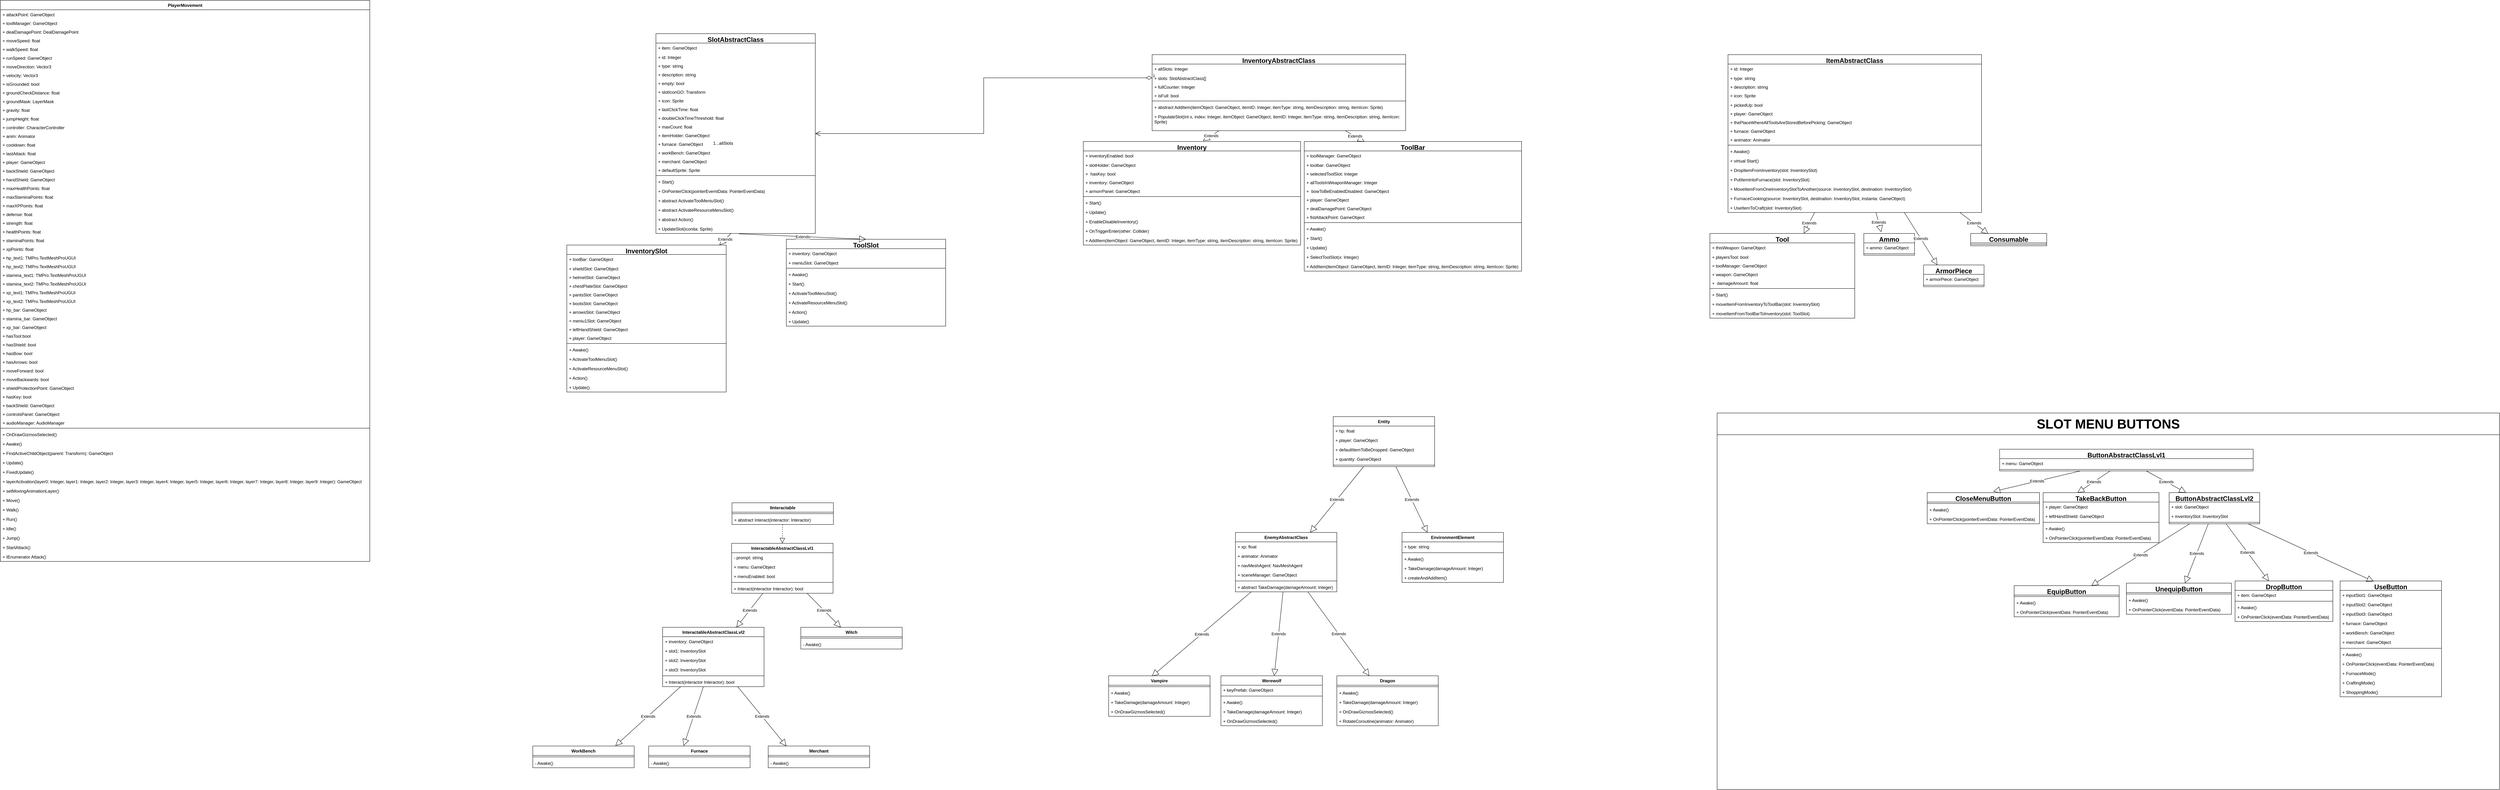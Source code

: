 <mxfile version="24.4.13" type="github">
  <diagram id="C5RBs43oDa-KdzZeNtuy" name="Page-1">
    <mxGraphModel dx="5123" dy="2600" grid="1" gridSize="10" guides="1" tooltips="1" connect="1" arrows="1" fold="1" page="1" pageScale="1" pageWidth="827" pageHeight="1169" math="0" shadow="0">
      <root>
        <mxCell id="WIyWlLk6GJQsqaUBKTNV-0" />
        <mxCell id="WIyWlLk6GJQsqaUBKTNV-1" parent="WIyWlLk6GJQsqaUBKTNV-0" />
        <mxCell id="Gd-mYLwhgfqLwhZGRjHQ-97" value="&lt;font style=&quot;font-size: 18px;&quot;&gt;SlotAbstractClass&lt;/font&gt;" style="swimlane;fontStyle=1;align=center;verticalAlign=top;childLayout=stackLayout;horizontal=1;startSize=26;horizontalStack=0;resizeParent=1;resizeParentMax=0;resizeLast=0;collapsible=1;marginBottom=0;whiteSpace=wrap;html=1;" parent="WIyWlLk6GJQsqaUBKTNV-1" vertex="1">
          <mxGeometry x="1900" y="222" width="440" height="552" as="geometry" />
        </mxCell>
        <mxCell id="Gd-mYLwhgfqLwhZGRjHQ-98" value="+ item: GameObject" style="text;strokeColor=none;fillColor=none;align=left;verticalAlign=top;spacingLeft=4;spacingRight=4;overflow=hidden;rotatable=0;points=[[0,0.5],[1,0.5]];portConstraint=eastwest;whiteSpace=wrap;html=1;" parent="Gd-mYLwhgfqLwhZGRjHQ-97" vertex="1">
          <mxGeometry y="26" width="440" height="26" as="geometry" />
        </mxCell>
        <mxCell id="Gd-mYLwhgfqLwhZGRjHQ-101" value="+ id: Integer" style="text;strokeColor=none;fillColor=none;align=left;verticalAlign=top;spacingLeft=4;spacingRight=4;overflow=hidden;rotatable=0;points=[[0,0.5],[1,0.5]];portConstraint=eastwest;whiteSpace=wrap;html=1;" parent="Gd-mYLwhgfqLwhZGRjHQ-97" vertex="1">
          <mxGeometry y="52" width="440" height="24" as="geometry" />
        </mxCell>
        <mxCell id="Gd-mYLwhgfqLwhZGRjHQ-102" value="+ type: string" style="text;strokeColor=none;fillColor=none;align=left;verticalAlign=top;spacingLeft=4;spacingRight=4;overflow=hidden;rotatable=0;points=[[0,0.5],[1,0.5]];portConstraint=eastwest;whiteSpace=wrap;html=1;" parent="Gd-mYLwhgfqLwhZGRjHQ-97" vertex="1">
          <mxGeometry y="76" width="440" height="24" as="geometry" />
        </mxCell>
        <mxCell id="Gd-mYLwhgfqLwhZGRjHQ-103" value="+ description: string" style="text;strokeColor=none;fillColor=none;align=left;verticalAlign=top;spacingLeft=4;spacingRight=4;overflow=hidden;rotatable=0;points=[[0,0.5],[1,0.5]];portConstraint=eastwest;whiteSpace=wrap;html=1;" parent="Gd-mYLwhgfqLwhZGRjHQ-97" vertex="1">
          <mxGeometry y="100" width="440" height="24" as="geometry" />
        </mxCell>
        <mxCell id="Gd-mYLwhgfqLwhZGRjHQ-105" value="+ empty: bool" style="text;strokeColor=none;fillColor=none;align=left;verticalAlign=top;spacingLeft=4;spacingRight=4;overflow=hidden;rotatable=0;points=[[0,0.5],[1,0.5]];portConstraint=eastwest;whiteSpace=wrap;html=1;" parent="Gd-mYLwhgfqLwhZGRjHQ-97" vertex="1">
          <mxGeometry y="124" width="440" height="24" as="geometry" />
        </mxCell>
        <mxCell id="Gd-mYLwhgfqLwhZGRjHQ-104" value="+ slotIconGO: Transform" style="text;strokeColor=none;fillColor=none;align=left;verticalAlign=top;spacingLeft=4;spacingRight=4;overflow=hidden;rotatable=0;points=[[0,0.5],[1,0.5]];portConstraint=eastwest;whiteSpace=wrap;html=1;" parent="Gd-mYLwhgfqLwhZGRjHQ-97" vertex="1">
          <mxGeometry y="148" width="440" height="24" as="geometry" />
        </mxCell>
        <mxCell id="Gd-mYLwhgfqLwhZGRjHQ-106" value="+ icon: Sprite" style="text;strokeColor=none;fillColor=none;align=left;verticalAlign=top;spacingLeft=4;spacingRight=4;overflow=hidden;rotatable=0;points=[[0,0.5],[1,0.5]];portConstraint=eastwest;whiteSpace=wrap;html=1;" parent="Gd-mYLwhgfqLwhZGRjHQ-97" vertex="1">
          <mxGeometry y="172" width="440" height="24" as="geometry" />
        </mxCell>
        <mxCell id="Gd-mYLwhgfqLwhZGRjHQ-114" value="+ lastClickTime: float" style="text;strokeColor=none;fillColor=none;align=left;verticalAlign=top;spacingLeft=4;spacingRight=4;overflow=hidden;rotatable=0;points=[[0,0.5],[1,0.5]];portConstraint=eastwest;whiteSpace=wrap;html=1;" parent="Gd-mYLwhgfqLwhZGRjHQ-97" vertex="1">
          <mxGeometry y="196" width="440" height="24" as="geometry" />
        </mxCell>
        <mxCell id="Gd-mYLwhgfqLwhZGRjHQ-113" value="+ doubleClickTimeThreshold: float" style="text;strokeColor=none;fillColor=none;align=left;verticalAlign=top;spacingLeft=4;spacingRight=4;overflow=hidden;rotatable=0;points=[[0,0.5],[1,0.5]];portConstraint=eastwest;whiteSpace=wrap;html=1;" parent="Gd-mYLwhgfqLwhZGRjHQ-97" vertex="1">
          <mxGeometry y="220" width="440" height="24" as="geometry" />
        </mxCell>
        <mxCell id="Gd-mYLwhgfqLwhZGRjHQ-112" value="+ maxCount: float" style="text;strokeColor=none;fillColor=none;align=left;verticalAlign=top;spacingLeft=4;spacingRight=4;overflow=hidden;rotatable=0;points=[[0,0.5],[1,0.5]];portConstraint=eastwest;whiteSpace=wrap;html=1;" parent="Gd-mYLwhgfqLwhZGRjHQ-97" vertex="1">
          <mxGeometry y="244" width="440" height="24" as="geometry" />
        </mxCell>
        <mxCell id="Gd-mYLwhgfqLwhZGRjHQ-110" value="+ itemHolder: GameObject" style="text;strokeColor=none;fillColor=none;align=left;verticalAlign=top;spacingLeft=4;spacingRight=4;overflow=hidden;rotatable=0;points=[[0,0.5],[1,0.5]];portConstraint=eastwest;whiteSpace=wrap;html=1;" parent="Gd-mYLwhgfqLwhZGRjHQ-97" vertex="1">
          <mxGeometry y="268" width="440" height="24" as="geometry" />
        </mxCell>
        <mxCell id="Gd-mYLwhgfqLwhZGRjHQ-111" value="+ furnace: GameObject" style="text;strokeColor=none;fillColor=none;align=left;verticalAlign=top;spacingLeft=4;spacingRight=4;overflow=hidden;rotatable=0;points=[[0,0.5],[1,0.5]];portConstraint=eastwest;whiteSpace=wrap;html=1;" parent="Gd-mYLwhgfqLwhZGRjHQ-97" vertex="1">
          <mxGeometry y="292" width="440" height="24" as="geometry" />
        </mxCell>
        <mxCell id="Gd-mYLwhgfqLwhZGRjHQ-109" value="+ workBench: GameObject" style="text;strokeColor=none;fillColor=none;align=left;verticalAlign=top;spacingLeft=4;spacingRight=4;overflow=hidden;rotatable=0;points=[[0,0.5],[1,0.5]];portConstraint=eastwest;whiteSpace=wrap;html=1;" parent="Gd-mYLwhgfqLwhZGRjHQ-97" vertex="1">
          <mxGeometry y="316" width="440" height="24" as="geometry" />
        </mxCell>
        <mxCell id="Gd-mYLwhgfqLwhZGRjHQ-108" value="+ merchant: GameObject" style="text;strokeColor=none;fillColor=none;align=left;verticalAlign=top;spacingLeft=4;spacingRight=4;overflow=hidden;rotatable=0;points=[[0,0.5],[1,0.5]];portConstraint=eastwest;whiteSpace=wrap;html=1;" parent="Gd-mYLwhgfqLwhZGRjHQ-97" vertex="1">
          <mxGeometry y="340" width="440" height="24" as="geometry" />
        </mxCell>
        <mxCell id="tNMWOhQOn91rL2KLn048-3" value="+ defaultSprite: Sprite" style="text;strokeColor=none;fillColor=none;align=left;verticalAlign=top;spacingLeft=4;spacingRight=4;overflow=hidden;rotatable=0;points=[[0,0.5],[1,0.5]];portConstraint=eastwest;whiteSpace=wrap;html=1;" parent="Gd-mYLwhgfqLwhZGRjHQ-97" vertex="1">
          <mxGeometry y="364" width="440" height="24" as="geometry" />
        </mxCell>
        <mxCell id="Gd-mYLwhgfqLwhZGRjHQ-99" value="" style="line;strokeWidth=1;fillColor=none;align=left;verticalAlign=middle;spacingTop=-1;spacingLeft=3;spacingRight=3;rotatable=0;labelPosition=right;points=[];portConstraint=eastwest;strokeColor=inherit;" parent="Gd-mYLwhgfqLwhZGRjHQ-97" vertex="1">
          <mxGeometry y="388" width="440" height="8" as="geometry" />
        </mxCell>
        <mxCell id="Gd-mYLwhgfqLwhZGRjHQ-100" value="+ Start()" style="text;strokeColor=none;fillColor=none;align=left;verticalAlign=top;spacingLeft=4;spacingRight=4;overflow=hidden;rotatable=0;points=[[0,0.5],[1,0.5]];portConstraint=eastwest;whiteSpace=wrap;html=1;" parent="Gd-mYLwhgfqLwhZGRjHQ-97" vertex="1">
          <mxGeometry y="396" width="440" height="26" as="geometry" />
        </mxCell>
        <mxCell id="Gd-mYLwhgfqLwhZGRjHQ-115" value="+ OnPointerClick(pointerEvemtData: PointerEventData)" style="text;strokeColor=none;fillColor=none;align=left;verticalAlign=top;spacingLeft=4;spacingRight=4;overflow=hidden;rotatable=0;points=[[0,0.5],[1,0.5]];portConstraint=eastwest;whiteSpace=wrap;html=1;" parent="Gd-mYLwhgfqLwhZGRjHQ-97" vertex="1">
          <mxGeometry y="422" width="440" height="26" as="geometry" />
        </mxCell>
        <mxCell id="Gd-mYLwhgfqLwhZGRjHQ-116" value="+ abstract ActivateToolMeniuSlot()" style="text;strokeColor=none;fillColor=none;align=left;verticalAlign=top;spacingLeft=4;spacingRight=4;overflow=hidden;rotatable=0;points=[[0,0.5],[1,0.5]];portConstraint=eastwest;whiteSpace=wrap;html=1;" parent="Gd-mYLwhgfqLwhZGRjHQ-97" vertex="1">
          <mxGeometry y="448" width="440" height="26" as="geometry" />
        </mxCell>
        <mxCell id="Gd-mYLwhgfqLwhZGRjHQ-118" value="+ abstract ActivateResourceMenuSlot()" style="text;strokeColor=none;fillColor=none;align=left;verticalAlign=top;spacingLeft=4;spacingRight=4;overflow=hidden;rotatable=0;points=[[0,0.5],[1,0.5]];portConstraint=eastwest;whiteSpace=wrap;html=1;" parent="Gd-mYLwhgfqLwhZGRjHQ-97" vertex="1">
          <mxGeometry y="474" width="440" height="26" as="geometry" />
        </mxCell>
        <mxCell id="Gd-mYLwhgfqLwhZGRjHQ-117" value="+ abstract Action()" style="text;strokeColor=none;fillColor=none;align=left;verticalAlign=top;spacingLeft=4;spacingRight=4;overflow=hidden;rotatable=0;points=[[0,0.5],[1,0.5]];portConstraint=eastwest;whiteSpace=wrap;html=1;" parent="Gd-mYLwhgfqLwhZGRjHQ-97" vertex="1">
          <mxGeometry y="500" width="440" height="26" as="geometry" />
        </mxCell>
        <mxCell id="Gd-mYLwhgfqLwhZGRjHQ-119" value="+ UpdateSlot(iconita: Sprite)" style="text;strokeColor=none;fillColor=none;align=left;verticalAlign=top;spacingLeft=4;spacingRight=4;overflow=hidden;rotatable=0;points=[[0,0.5],[1,0.5]];portConstraint=eastwest;whiteSpace=wrap;html=1;" parent="Gd-mYLwhgfqLwhZGRjHQ-97" vertex="1">
          <mxGeometry y="526" width="440" height="26" as="geometry" />
        </mxCell>
        <mxCell id="Gd-mYLwhgfqLwhZGRjHQ-120" value="&lt;font style=&quot;font-size: 18px;&quot;&gt;InventorySlot&lt;/font&gt;" style="swimlane;fontStyle=1;align=center;verticalAlign=top;childLayout=stackLayout;horizontal=1;startSize=26;horizontalStack=0;resizeParent=1;resizeParentMax=0;resizeLast=0;collapsible=1;marginBottom=0;whiteSpace=wrap;html=1;" parent="WIyWlLk6GJQsqaUBKTNV-1" vertex="1">
          <mxGeometry x="1654" y="806" width="440" height="406" as="geometry" />
        </mxCell>
        <mxCell id="Gd-mYLwhgfqLwhZGRjHQ-121" value="+ toolBar: GameObject" style="text;strokeColor=none;fillColor=none;align=left;verticalAlign=top;spacingLeft=4;spacingRight=4;overflow=hidden;rotatable=0;points=[[0,0.5],[1,0.5]];portConstraint=eastwest;whiteSpace=wrap;html=1;" parent="Gd-mYLwhgfqLwhZGRjHQ-120" vertex="1">
          <mxGeometry y="26" width="440" height="26" as="geometry" />
        </mxCell>
        <mxCell id="Gd-mYLwhgfqLwhZGRjHQ-122" value="+ shieldSlot: GameObject" style="text;strokeColor=none;fillColor=none;align=left;verticalAlign=top;spacingLeft=4;spacingRight=4;overflow=hidden;rotatable=0;points=[[0,0.5],[1,0.5]];portConstraint=eastwest;whiteSpace=wrap;html=1;" parent="Gd-mYLwhgfqLwhZGRjHQ-120" vertex="1">
          <mxGeometry y="52" width="440" height="24" as="geometry" />
        </mxCell>
        <mxCell id="Gd-mYLwhgfqLwhZGRjHQ-123" value="+ helmetSlot: GameObject&amp;nbsp;" style="text;strokeColor=none;fillColor=none;align=left;verticalAlign=top;spacingLeft=4;spacingRight=4;overflow=hidden;rotatable=0;points=[[0,0.5],[1,0.5]];portConstraint=eastwest;whiteSpace=wrap;html=1;" parent="Gd-mYLwhgfqLwhZGRjHQ-120" vertex="1">
          <mxGeometry y="76" width="440" height="24" as="geometry" />
        </mxCell>
        <mxCell id="Gd-mYLwhgfqLwhZGRjHQ-124" value="+ chestPlateSlot: GameObject" style="text;strokeColor=none;fillColor=none;align=left;verticalAlign=top;spacingLeft=4;spacingRight=4;overflow=hidden;rotatable=0;points=[[0,0.5],[1,0.5]];portConstraint=eastwest;whiteSpace=wrap;html=1;" parent="Gd-mYLwhgfqLwhZGRjHQ-120" vertex="1">
          <mxGeometry y="100" width="440" height="24" as="geometry" />
        </mxCell>
        <mxCell id="Gd-mYLwhgfqLwhZGRjHQ-125" value="+ pantsSlot: GameObject" style="text;strokeColor=none;fillColor=none;align=left;verticalAlign=top;spacingLeft=4;spacingRight=4;overflow=hidden;rotatable=0;points=[[0,0.5],[1,0.5]];portConstraint=eastwest;whiteSpace=wrap;html=1;" parent="Gd-mYLwhgfqLwhZGRjHQ-120" vertex="1">
          <mxGeometry y="124" width="440" height="24" as="geometry" />
        </mxCell>
        <mxCell id="Gd-mYLwhgfqLwhZGRjHQ-126" value="+ bootsSlot: GameObject" style="text;strokeColor=none;fillColor=none;align=left;verticalAlign=top;spacingLeft=4;spacingRight=4;overflow=hidden;rotatable=0;points=[[0,0.5],[1,0.5]];portConstraint=eastwest;whiteSpace=wrap;html=1;" parent="Gd-mYLwhgfqLwhZGRjHQ-120" vertex="1">
          <mxGeometry y="148" width="440" height="24" as="geometry" />
        </mxCell>
        <mxCell id="Gd-mYLwhgfqLwhZGRjHQ-127" value="+ arrowsSlot: GameObject" style="text;strokeColor=none;fillColor=none;align=left;verticalAlign=top;spacingLeft=4;spacingRight=4;overflow=hidden;rotatable=0;points=[[0,0.5],[1,0.5]];portConstraint=eastwest;whiteSpace=wrap;html=1;" parent="Gd-mYLwhgfqLwhZGRjHQ-120" vertex="1">
          <mxGeometry y="172" width="440" height="24" as="geometry" />
        </mxCell>
        <mxCell id="Gd-mYLwhgfqLwhZGRjHQ-128" value="+ meniu1Slot: GameObject" style="text;strokeColor=none;fillColor=none;align=left;verticalAlign=top;spacingLeft=4;spacingRight=4;overflow=hidden;rotatable=0;points=[[0,0.5],[1,0.5]];portConstraint=eastwest;whiteSpace=wrap;html=1;" parent="Gd-mYLwhgfqLwhZGRjHQ-120" vertex="1">
          <mxGeometry y="196" width="440" height="24" as="geometry" />
        </mxCell>
        <mxCell id="Gd-mYLwhgfqLwhZGRjHQ-130" value="+ leftHandShield: GameObject" style="text;strokeColor=none;fillColor=none;align=left;verticalAlign=top;spacingLeft=4;spacingRight=4;overflow=hidden;rotatable=0;points=[[0,0.5],[1,0.5]];portConstraint=eastwest;whiteSpace=wrap;html=1;" parent="Gd-mYLwhgfqLwhZGRjHQ-120" vertex="1">
          <mxGeometry y="220" width="440" height="24" as="geometry" />
        </mxCell>
        <mxCell id="Gd-mYLwhgfqLwhZGRjHQ-131" value="+ player: GameObject" style="text;strokeColor=none;fillColor=none;align=left;verticalAlign=top;spacingLeft=4;spacingRight=4;overflow=hidden;rotatable=0;points=[[0,0.5],[1,0.5]];portConstraint=eastwest;whiteSpace=wrap;html=1;" parent="Gd-mYLwhgfqLwhZGRjHQ-120" vertex="1">
          <mxGeometry y="244" width="440" height="24" as="geometry" />
        </mxCell>
        <mxCell id="Gd-mYLwhgfqLwhZGRjHQ-135" value="" style="line;strokeWidth=1;fillColor=none;align=left;verticalAlign=middle;spacingTop=-1;spacingLeft=3;spacingRight=3;rotatable=0;labelPosition=right;points=[];portConstraint=eastwest;strokeColor=inherit;" parent="Gd-mYLwhgfqLwhZGRjHQ-120" vertex="1">
          <mxGeometry y="268" width="440" height="8" as="geometry" />
        </mxCell>
        <mxCell id="Gd-mYLwhgfqLwhZGRjHQ-136" value="+ Awake()" style="text;strokeColor=none;fillColor=none;align=left;verticalAlign=top;spacingLeft=4;spacingRight=4;overflow=hidden;rotatable=0;points=[[0,0.5],[1,0.5]];portConstraint=eastwest;whiteSpace=wrap;html=1;" parent="Gd-mYLwhgfqLwhZGRjHQ-120" vertex="1">
          <mxGeometry y="276" width="440" height="26" as="geometry" />
        </mxCell>
        <mxCell id="Gd-mYLwhgfqLwhZGRjHQ-138" value="+ ActivateToolMenuSlot()" style="text;strokeColor=none;fillColor=none;align=left;verticalAlign=top;spacingLeft=4;spacingRight=4;overflow=hidden;rotatable=0;points=[[0,0.5],[1,0.5]];portConstraint=eastwest;whiteSpace=wrap;html=1;" parent="Gd-mYLwhgfqLwhZGRjHQ-120" vertex="1">
          <mxGeometry y="302" width="440" height="26" as="geometry" />
        </mxCell>
        <mxCell id="Gd-mYLwhgfqLwhZGRjHQ-139" value="+ ActivateResourceMenuSlot()" style="text;strokeColor=none;fillColor=none;align=left;verticalAlign=top;spacingLeft=4;spacingRight=4;overflow=hidden;rotatable=0;points=[[0,0.5],[1,0.5]];portConstraint=eastwest;whiteSpace=wrap;html=1;" parent="Gd-mYLwhgfqLwhZGRjHQ-120" vertex="1">
          <mxGeometry y="328" width="440" height="26" as="geometry" />
        </mxCell>
        <mxCell id="Gd-mYLwhgfqLwhZGRjHQ-140" value="+ Action()" style="text;strokeColor=none;fillColor=none;align=left;verticalAlign=top;spacingLeft=4;spacingRight=4;overflow=hidden;rotatable=0;points=[[0,0.5],[1,0.5]];portConstraint=eastwest;whiteSpace=wrap;html=1;" parent="Gd-mYLwhgfqLwhZGRjHQ-120" vertex="1">
          <mxGeometry y="354" width="440" height="26" as="geometry" />
        </mxCell>
        <mxCell id="Gd-mYLwhgfqLwhZGRjHQ-141" value="+ Update()" style="text;strokeColor=none;fillColor=none;align=left;verticalAlign=top;spacingLeft=4;spacingRight=4;overflow=hidden;rotatable=0;points=[[0,0.5],[1,0.5]];portConstraint=eastwest;whiteSpace=wrap;html=1;" parent="Gd-mYLwhgfqLwhZGRjHQ-120" vertex="1">
          <mxGeometry y="380" width="440" height="26" as="geometry" />
        </mxCell>
        <mxCell id="Gd-mYLwhgfqLwhZGRjHQ-142" value="Extends" style="endArrow=block;endSize=16;endFill=0;html=1;rounded=0;" parent="WIyWlLk6GJQsqaUBKTNV-1" source="Gd-mYLwhgfqLwhZGRjHQ-119" target="Gd-mYLwhgfqLwhZGRjHQ-120" edge="1">
          <mxGeometry width="160" relative="1" as="geometry">
            <mxPoint x="1930" y="980" as="sourcePoint" />
            <mxPoint x="2090" y="980" as="targetPoint" />
          </mxGeometry>
        </mxCell>
        <mxCell id="tNMWOhQOn91rL2KLn048-0" value="&lt;font style=&quot;font-size: 18px;&quot;&gt;ToolSlot&lt;/font&gt;" style="swimlane;fontStyle=1;align=center;verticalAlign=top;childLayout=stackLayout;horizontal=1;startSize=26;horizontalStack=0;resizeParent=1;resizeParentMax=0;resizeLast=0;collapsible=1;marginBottom=0;whiteSpace=wrap;html=1;" parent="WIyWlLk6GJQsqaUBKTNV-1" vertex="1">
          <mxGeometry x="2260" y="790" width="440" height="240" as="geometry" />
        </mxCell>
        <mxCell id="tNMWOhQOn91rL2KLn048-1" value="+ inventory: GameObject" style="text;strokeColor=none;fillColor=none;align=left;verticalAlign=top;spacingLeft=4;spacingRight=4;overflow=hidden;rotatable=0;points=[[0,0.5],[1,0.5]];portConstraint=eastwest;whiteSpace=wrap;html=1;" parent="tNMWOhQOn91rL2KLn048-0" vertex="1">
          <mxGeometry y="26" width="440" height="26" as="geometry" />
        </mxCell>
        <mxCell id="tNMWOhQOn91rL2KLn048-2" value="+ meniuSlot: GameObject" style="text;strokeColor=none;fillColor=none;align=left;verticalAlign=top;spacingLeft=4;spacingRight=4;overflow=hidden;rotatable=0;points=[[0,0.5],[1,0.5]];portConstraint=eastwest;whiteSpace=wrap;html=1;" parent="tNMWOhQOn91rL2KLn048-0" vertex="1">
          <mxGeometry y="52" width="440" height="24" as="geometry" />
        </mxCell>
        <mxCell id="tNMWOhQOn91rL2KLn048-12" value="" style="line;strokeWidth=1;fillColor=none;align=left;verticalAlign=middle;spacingTop=-1;spacingLeft=3;spacingRight=3;rotatable=0;labelPosition=right;points=[];portConstraint=eastwest;strokeColor=inherit;" parent="tNMWOhQOn91rL2KLn048-0" vertex="1">
          <mxGeometry y="76" width="440" height="8" as="geometry" />
        </mxCell>
        <mxCell id="tNMWOhQOn91rL2KLn048-13" value="+ Awake()" style="text;strokeColor=none;fillColor=none;align=left;verticalAlign=top;spacingLeft=4;spacingRight=4;overflow=hidden;rotatable=0;points=[[0,0.5],[1,0.5]];portConstraint=eastwest;whiteSpace=wrap;html=1;" parent="tNMWOhQOn91rL2KLn048-0" vertex="1">
          <mxGeometry y="84" width="440" height="26" as="geometry" />
        </mxCell>
        <mxCell id="tNMWOhQOn91rL2KLn048-19" value="+ Start()" style="text;strokeColor=none;fillColor=none;align=left;verticalAlign=top;spacingLeft=4;spacingRight=4;overflow=hidden;rotatable=0;points=[[0,0.5],[1,0.5]];portConstraint=eastwest;whiteSpace=wrap;html=1;" parent="tNMWOhQOn91rL2KLn048-0" vertex="1">
          <mxGeometry y="110" width="440" height="26" as="geometry" />
        </mxCell>
        <mxCell id="tNMWOhQOn91rL2KLn048-14" value="+ ActivateToolMenuSlot()" style="text;strokeColor=none;fillColor=none;align=left;verticalAlign=top;spacingLeft=4;spacingRight=4;overflow=hidden;rotatable=0;points=[[0,0.5],[1,0.5]];portConstraint=eastwest;whiteSpace=wrap;html=1;" parent="tNMWOhQOn91rL2KLn048-0" vertex="1">
          <mxGeometry y="136" width="440" height="26" as="geometry" />
        </mxCell>
        <mxCell id="tNMWOhQOn91rL2KLn048-15" value="+ ActivateResourceMenuSlot()" style="text;strokeColor=none;fillColor=none;align=left;verticalAlign=top;spacingLeft=4;spacingRight=4;overflow=hidden;rotatable=0;points=[[0,0.5],[1,0.5]];portConstraint=eastwest;whiteSpace=wrap;html=1;" parent="tNMWOhQOn91rL2KLn048-0" vertex="1">
          <mxGeometry y="162" width="440" height="26" as="geometry" />
        </mxCell>
        <mxCell id="tNMWOhQOn91rL2KLn048-16" value="+ Action()" style="text;strokeColor=none;fillColor=none;align=left;verticalAlign=top;spacingLeft=4;spacingRight=4;overflow=hidden;rotatable=0;points=[[0,0.5],[1,0.5]];portConstraint=eastwest;whiteSpace=wrap;html=1;" parent="tNMWOhQOn91rL2KLn048-0" vertex="1">
          <mxGeometry y="188" width="440" height="26" as="geometry" />
        </mxCell>
        <mxCell id="tNMWOhQOn91rL2KLn048-17" value="+ Update()" style="text;strokeColor=none;fillColor=none;align=left;verticalAlign=top;spacingLeft=4;spacingRight=4;overflow=hidden;rotatable=0;points=[[0,0.5],[1,0.5]];portConstraint=eastwest;whiteSpace=wrap;html=1;" parent="tNMWOhQOn91rL2KLn048-0" vertex="1">
          <mxGeometry y="214" width="440" height="26" as="geometry" />
        </mxCell>
        <mxCell id="tNMWOhQOn91rL2KLn048-18" value="Extends" style="endArrow=block;endSize=16;endFill=0;html=1;rounded=0;exitX=0.522;exitY=1.041;exitDx=0;exitDy=0;exitPerimeter=0;entryX=0.5;entryY=0;entryDx=0;entryDy=0;" parent="WIyWlLk6GJQsqaUBKTNV-1" source="Gd-mYLwhgfqLwhZGRjHQ-119" target="tNMWOhQOn91rL2KLn048-0" edge="1">
          <mxGeometry width="160" relative="1" as="geometry">
            <mxPoint x="1826" y="818" as="sourcePoint" />
            <mxPoint x="1790" y="930" as="targetPoint" />
          </mxGeometry>
        </mxCell>
        <mxCell id="tNMWOhQOn91rL2KLn048-20" value="&lt;font style=&quot;font-size: 18px;&quot;&gt;InventoryAbstractClass&lt;/font&gt;" style="swimlane;fontStyle=1;align=center;verticalAlign=top;childLayout=stackLayout;horizontal=1;startSize=26;horizontalStack=0;resizeParent=1;resizeParentMax=0;resizeLast=0;collapsible=1;marginBottom=0;whiteSpace=wrap;html=1;" parent="WIyWlLk6GJQsqaUBKTNV-1" vertex="1">
          <mxGeometry x="3270" y="280" width="700" height="210" as="geometry" />
        </mxCell>
        <mxCell id="tNMWOhQOn91rL2KLn048-21" value="+ allSlots: Integer" style="text;strokeColor=none;fillColor=none;align=left;verticalAlign=top;spacingLeft=4;spacingRight=4;overflow=hidden;rotatable=0;points=[[0,0.5],[1,0.5]];portConstraint=eastwest;whiteSpace=wrap;html=1;" parent="tNMWOhQOn91rL2KLn048-20" vertex="1">
          <mxGeometry y="26" width="700" height="26" as="geometry" />
        </mxCell>
        <mxCell id="tNMWOhQOn91rL2KLn048-22" value="+ slots: SlotAbstractClass[]" style="text;strokeColor=none;fillColor=none;align=left;verticalAlign=top;spacingLeft=4;spacingRight=4;overflow=hidden;rotatable=0;points=[[0,0.5],[1,0.5]];portConstraint=eastwest;whiteSpace=wrap;html=1;" parent="tNMWOhQOn91rL2KLn048-20" vertex="1">
          <mxGeometry y="52" width="700" height="24" as="geometry" />
        </mxCell>
        <mxCell id="tNMWOhQOn91rL2KLn048-49" value="+ fullCounter: Integer" style="text;strokeColor=none;fillColor=none;align=left;verticalAlign=top;spacingLeft=4;spacingRight=4;overflow=hidden;rotatable=0;points=[[0,0.5],[1,0.5]];portConstraint=eastwest;whiteSpace=wrap;html=1;" parent="tNMWOhQOn91rL2KLn048-20" vertex="1">
          <mxGeometry y="76" width="700" height="24" as="geometry" />
        </mxCell>
        <mxCell id="tNMWOhQOn91rL2KLn048-48" value="+ isFull: bool" style="text;strokeColor=none;fillColor=none;align=left;verticalAlign=top;spacingLeft=4;spacingRight=4;overflow=hidden;rotatable=0;points=[[0,0.5],[1,0.5]];portConstraint=eastwest;whiteSpace=wrap;html=1;" parent="tNMWOhQOn91rL2KLn048-20" vertex="1">
          <mxGeometry y="100" width="700" height="24" as="geometry" />
        </mxCell>
        <mxCell id="tNMWOhQOn91rL2KLn048-35" value="" style="line;strokeWidth=1;fillColor=none;align=left;verticalAlign=middle;spacingTop=-1;spacingLeft=3;spacingRight=3;rotatable=0;labelPosition=right;points=[];portConstraint=eastwest;strokeColor=inherit;" parent="tNMWOhQOn91rL2KLn048-20" vertex="1">
          <mxGeometry y="124" width="700" height="8" as="geometry" />
        </mxCell>
        <mxCell id="tNMWOhQOn91rL2KLn048-37" value="+ abstract AddItem(itemObject: GameObject, itemID: Integer, itemType: string, itemDescription: string, itemIcon: Sprite)" style="text;strokeColor=none;fillColor=none;align=left;verticalAlign=top;spacingLeft=4;spacingRight=4;overflow=hidden;rotatable=0;points=[[0,0.5],[1,0.5]];portConstraint=eastwest;whiteSpace=wrap;html=1;" parent="tNMWOhQOn91rL2KLn048-20" vertex="1">
          <mxGeometry y="132" width="700" height="26" as="geometry" />
        </mxCell>
        <mxCell id="tNMWOhQOn91rL2KLn048-61" value="+ PopulateSlot(int x, index: Integer, itemObject: GameObject, itemID: Integer, itemType: string, itemDescription: string, itemIcon: Sprite)" style="text;strokeColor=none;fillColor=none;align=left;verticalAlign=top;spacingLeft=4;spacingRight=4;overflow=hidden;rotatable=0;points=[[0,0.5],[1,0.5]];portConstraint=eastwest;whiteSpace=wrap;html=1;" parent="tNMWOhQOn91rL2KLn048-20" vertex="1">
          <mxGeometry y="158" width="700" height="52" as="geometry" />
        </mxCell>
        <mxCell id="tNMWOhQOn91rL2KLn048-42" value="&lt;font style=&quot;font-size: 18px;&quot;&gt;Inventory&lt;/font&gt;" style="swimlane;fontStyle=1;align=center;verticalAlign=top;childLayout=stackLayout;horizontal=1;startSize=26;horizontalStack=0;resizeParent=1;resizeParentMax=0;resizeLast=0;collapsible=1;marginBottom=0;whiteSpace=wrap;html=1;" parent="WIyWlLk6GJQsqaUBKTNV-1" vertex="1">
          <mxGeometry x="3080" y="520" width="600" height="286" as="geometry" />
        </mxCell>
        <mxCell id="tNMWOhQOn91rL2KLn048-43" value="+ inventoryEnabled: bool" style="text;strokeColor=none;fillColor=none;align=left;verticalAlign=top;spacingLeft=4;spacingRight=4;overflow=hidden;rotatable=0;points=[[0,0.5],[1,0.5]];portConstraint=eastwest;whiteSpace=wrap;html=1;" parent="tNMWOhQOn91rL2KLn048-42" vertex="1">
          <mxGeometry y="26" width="600" height="26" as="geometry" />
        </mxCell>
        <mxCell id="tNMWOhQOn91rL2KLn048-44" value="+ slotHolder: GameObject" style="text;strokeColor=none;fillColor=none;align=left;verticalAlign=top;spacingLeft=4;spacingRight=4;overflow=hidden;rotatable=0;points=[[0,0.5],[1,0.5]];portConstraint=eastwest;whiteSpace=wrap;html=1;" parent="tNMWOhQOn91rL2KLn048-42" vertex="1">
          <mxGeometry y="52" width="600" height="24" as="geometry" />
        </mxCell>
        <mxCell id="tNMWOhQOn91rL2KLn048-45" value="+&amp;nbsp; hasKey: bool" style="text;strokeColor=none;fillColor=none;align=left;verticalAlign=top;spacingLeft=4;spacingRight=4;overflow=hidden;rotatable=0;points=[[0,0.5],[1,0.5]];portConstraint=eastwest;whiteSpace=wrap;html=1;" parent="tNMWOhQOn91rL2KLn048-42" vertex="1">
          <mxGeometry y="76" width="600" height="24" as="geometry" />
        </mxCell>
        <mxCell id="tNMWOhQOn91rL2KLn048-46" value="+ inventory: GameObject" style="text;strokeColor=none;fillColor=none;align=left;verticalAlign=top;spacingLeft=4;spacingRight=4;overflow=hidden;rotatable=0;points=[[0,0.5],[1,0.5]];portConstraint=eastwest;whiteSpace=wrap;html=1;" parent="tNMWOhQOn91rL2KLn048-42" vertex="1">
          <mxGeometry y="100" width="600" height="24" as="geometry" />
        </mxCell>
        <mxCell id="tNMWOhQOn91rL2KLn048-47" value="+ armorrPanel: GameObject" style="text;strokeColor=none;fillColor=none;align=left;verticalAlign=top;spacingLeft=4;spacingRight=4;overflow=hidden;rotatable=0;points=[[0,0.5],[1,0.5]];portConstraint=eastwest;whiteSpace=wrap;html=1;" parent="tNMWOhQOn91rL2KLn048-42" vertex="1">
          <mxGeometry y="124" width="600" height="24" as="geometry" />
        </mxCell>
        <mxCell id="tNMWOhQOn91rL2KLn048-57" value="" style="line;strokeWidth=1;fillColor=none;align=left;verticalAlign=middle;spacingTop=-1;spacingLeft=3;spacingRight=3;rotatable=0;labelPosition=right;points=[];portConstraint=eastwest;strokeColor=inherit;" parent="tNMWOhQOn91rL2KLn048-42" vertex="1">
          <mxGeometry y="148" width="600" height="8" as="geometry" />
        </mxCell>
        <mxCell id="tNMWOhQOn91rL2KLn048-58" value="+ Start()" style="text;strokeColor=none;fillColor=none;align=left;verticalAlign=top;spacingLeft=4;spacingRight=4;overflow=hidden;rotatable=0;points=[[0,0.5],[1,0.5]];portConstraint=eastwest;whiteSpace=wrap;html=1;" parent="tNMWOhQOn91rL2KLn048-42" vertex="1">
          <mxGeometry y="156" width="600" height="26" as="geometry" />
        </mxCell>
        <mxCell id="tNMWOhQOn91rL2KLn048-63" value="+ Update()" style="text;strokeColor=none;fillColor=none;align=left;verticalAlign=top;spacingLeft=4;spacingRight=4;overflow=hidden;rotatable=0;points=[[0,0.5],[1,0.5]];portConstraint=eastwest;whiteSpace=wrap;html=1;" parent="tNMWOhQOn91rL2KLn048-42" vertex="1">
          <mxGeometry y="182" width="600" height="26" as="geometry" />
        </mxCell>
        <mxCell id="tNMWOhQOn91rL2KLn048-59" value="+ EnableDisableInventory()" style="text;strokeColor=none;fillColor=none;align=left;verticalAlign=top;spacingLeft=4;spacingRight=4;overflow=hidden;rotatable=0;points=[[0,0.5],[1,0.5]];portConstraint=eastwest;whiteSpace=wrap;html=1;" parent="tNMWOhQOn91rL2KLn048-42" vertex="1">
          <mxGeometry y="208" width="600" height="26" as="geometry" />
        </mxCell>
        <mxCell id="tNMWOhQOn91rL2KLn048-60" value="+ OnTriggerEnter(other: Collider)" style="text;strokeColor=none;fillColor=none;align=left;verticalAlign=top;spacingLeft=4;spacingRight=4;overflow=hidden;rotatable=0;points=[[0,0.5],[1,0.5]];portConstraint=eastwest;whiteSpace=wrap;html=1;" parent="tNMWOhQOn91rL2KLn048-42" vertex="1">
          <mxGeometry y="234" width="600" height="26" as="geometry" />
        </mxCell>
        <mxCell id="tNMWOhQOn91rL2KLn048-64" value="+ AddItem(itemObject: GameObject, itemID: Integer, itemType: string, itemDescription: string, itemIcon: Sprite)" style="text;strokeColor=none;fillColor=none;align=left;verticalAlign=top;spacingLeft=4;spacingRight=4;overflow=hidden;rotatable=0;points=[[0,0.5],[1,0.5]];portConstraint=eastwest;whiteSpace=wrap;html=1;" parent="tNMWOhQOn91rL2KLn048-42" vertex="1">
          <mxGeometry y="260" width="600" height="26" as="geometry" />
        </mxCell>
        <mxCell id="tNMWOhQOn91rL2KLn048-65" value="Extends" style="endArrow=block;endSize=16;endFill=0;html=1;rounded=0;entryX=0.551;entryY=-0.007;entryDx=0;entryDy=0;entryPerimeter=0;" parent="WIyWlLk6GJQsqaUBKTNV-1" source="tNMWOhQOn91rL2KLn048-20" target="tNMWOhQOn91rL2KLn048-42" edge="1">
          <mxGeometry width="160" relative="1" as="geometry">
            <mxPoint x="1840" y="819" as="sourcePoint" />
            <mxPoint x="2340" y="920" as="targetPoint" />
          </mxGeometry>
        </mxCell>
        <mxCell id="tNMWOhQOn91rL2KLn048-66" value="&lt;font style=&quot;font-size: 18px;&quot;&gt;ToolBar&lt;/font&gt;" style="swimlane;fontStyle=1;align=center;verticalAlign=top;childLayout=stackLayout;horizontal=1;startSize=26;horizontalStack=0;resizeParent=1;resizeParentMax=0;resizeLast=0;collapsible=1;marginBottom=0;whiteSpace=wrap;html=1;" parent="WIyWlLk6GJQsqaUBKTNV-1" vertex="1">
          <mxGeometry x="3690" y="520" width="600" height="358" as="geometry" />
        </mxCell>
        <mxCell id="tNMWOhQOn91rL2KLn048-67" value="+ toolManager: GameObject" style="text;strokeColor=none;fillColor=none;align=left;verticalAlign=top;spacingLeft=4;spacingRight=4;overflow=hidden;rotatable=0;points=[[0,0.5],[1,0.5]];portConstraint=eastwest;whiteSpace=wrap;html=1;" parent="tNMWOhQOn91rL2KLn048-66" vertex="1">
          <mxGeometry y="26" width="600" height="26" as="geometry" />
        </mxCell>
        <mxCell id="tNMWOhQOn91rL2KLn048-70" value="+ toolbar: GameObject" style="text;strokeColor=none;fillColor=none;align=left;verticalAlign=top;spacingLeft=4;spacingRight=4;overflow=hidden;rotatable=0;points=[[0,0.5],[1,0.5]];portConstraint=eastwest;whiteSpace=wrap;html=1;" parent="tNMWOhQOn91rL2KLn048-66" vertex="1">
          <mxGeometry y="52" width="600" height="24" as="geometry" />
        </mxCell>
        <mxCell id="tNMWOhQOn91rL2KLn048-82" value="+ selectedToolSlot: Integer" style="text;strokeColor=none;fillColor=none;align=left;verticalAlign=top;spacingLeft=4;spacingRight=4;overflow=hidden;rotatable=0;points=[[0,0.5],[1,0.5]];portConstraint=eastwest;whiteSpace=wrap;html=1;" parent="tNMWOhQOn91rL2KLn048-66" vertex="1">
          <mxGeometry y="76" width="600" height="24" as="geometry" />
        </mxCell>
        <mxCell id="tNMWOhQOn91rL2KLn048-68" value="+ allToolsInWeaponManager: Integer" style="text;strokeColor=none;fillColor=none;align=left;verticalAlign=top;spacingLeft=4;spacingRight=4;overflow=hidden;rotatable=0;points=[[0,0.5],[1,0.5]];portConstraint=eastwest;whiteSpace=wrap;html=1;" parent="tNMWOhQOn91rL2KLn048-66" vertex="1">
          <mxGeometry y="100" width="600" height="24" as="geometry" />
        </mxCell>
        <mxCell id="tNMWOhQOn91rL2KLn048-69" value="+&amp;nbsp; bowToBeEnabledDisabled: GameObject" style="text;strokeColor=none;fillColor=none;align=left;verticalAlign=top;spacingLeft=4;spacingRight=4;overflow=hidden;rotatable=0;points=[[0,0.5],[1,0.5]];portConstraint=eastwest;whiteSpace=wrap;html=1;" parent="tNMWOhQOn91rL2KLn048-66" vertex="1">
          <mxGeometry y="124" width="600" height="24" as="geometry" />
        </mxCell>
        <mxCell id="tNMWOhQOn91rL2KLn048-81" value="+ player: GameObject" style="text;strokeColor=none;fillColor=none;align=left;verticalAlign=top;spacingLeft=4;spacingRight=4;overflow=hidden;rotatable=0;points=[[0,0.5],[1,0.5]];portConstraint=eastwest;whiteSpace=wrap;html=1;" parent="tNMWOhQOn91rL2KLn048-66" vertex="1">
          <mxGeometry y="148" width="600" height="24" as="geometry" />
        </mxCell>
        <mxCell id="tNMWOhQOn91rL2KLn048-71" value="+ dealDamagePoint: GameObject" style="text;strokeColor=none;fillColor=none;align=left;verticalAlign=top;spacingLeft=4;spacingRight=4;overflow=hidden;rotatable=0;points=[[0,0.5],[1,0.5]];portConstraint=eastwest;whiteSpace=wrap;html=1;" parent="tNMWOhQOn91rL2KLn048-66" vertex="1">
          <mxGeometry y="172" width="600" height="24" as="geometry" />
        </mxCell>
        <mxCell id="tNMWOhQOn91rL2KLn048-73" value="+ fistAttackPoint: GameObject" style="text;strokeColor=none;fillColor=none;align=left;verticalAlign=top;spacingLeft=4;spacingRight=4;overflow=hidden;rotatable=0;points=[[0,0.5],[1,0.5]];portConstraint=eastwest;whiteSpace=wrap;html=1;" parent="tNMWOhQOn91rL2KLn048-66" vertex="1">
          <mxGeometry y="196" width="600" height="24" as="geometry" />
        </mxCell>
        <mxCell id="tNMWOhQOn91rL2KLn048-74" value="" style="line;strokeWidth=1;fillColor=none;align=left;verticalAlign=middle;spacingTop=-1;spacingLeft=3;spacingRight=3;rotatable=0;labelPosition=right;points=[];portConstraint=eastwest;strokeColor=inherit;" parent="tNMWOhQOn91rL2KLn048-66" vertex="1">
          <mxGeometry y="220" width="600" height="8" as="geometry" />
        </mxCell>
        <mxCell id="tNMWOhQOn91rL2KLn048-84" value="+ Awake()" style="text;strokeColor=none;fillColor=none;align=left;verticalAlign=top;spacingLeft=4;spacingRight=4;overflow=hidden;rotatable=0;points=[[0,0.5],[1,0.5]];portConstraint=eastwest;whiteSpace=wrap;html=1;" parent="tNMWOhQOn91rL2KLn048-66" vertex="1">
          <mxGeometry y="228" width="600" height="26" as="geometry" />
        </mxCell>
        <mxCell id="tNMWOhQOn91rL2KLn048-75" value="+ Start()" style="text;strokeColor=none;fillColor=none;align=left;verticalAlign=top;spacingLeft=4;spacingRight=4;overflow=hidden;rotatable=0;points=[[0,0.5],[1,0.5]];portConstraint=eastwest;whiteSpace=wrap;html=1;" parent="tNMWOhQOn91rL2KLn048-66" vertex="1">
          <mxGeometry y="254" width="600" height="26" as="geometry" />
        </mxCell>
        <mxCell id="tNMWOhQOn91rL2KLn048-76" value="+ Update()" style="text;strokeColor=none;fillColor=none;align=left;verticalAlign=top;spacingLeft=4;spacingRight=4;overflow=hidden;rotatable=0;points=[[0,0.5],[1,0.5]];portConstraint=eastwest;whiteSpace=wrap;html=1;" parent="tNMWOhQOn91rL2KLn048-66" vertex="1">
          <mxGeometry y="280" width="600" height="26" as="geometry" />
        </mxCell>
        <mxCell id="tNMWOhQOn91rL2KLn048-77" value="+ SelectToolSlot(x: Integer)" style="text;strokeColor=none;fillColor=none;align=left;verticalAlign=top;spacingLeft=4;spacingRight=4;overflow=hidden;rotatable=0;points=[[0,0.5],[1,0.5]];portConstraint=eastwest;whiteSpace=wrap;html=1;" parent="tNMWOhQOn91rL2KLn048-66" vertex="1">
          <mxGeometry y="306" width="600" height="26" as="geometry" />
        </mxCell>
        <mxCell id="tNMWOhQOn91rL2KLn048-79" value="+ AddItem(itemObject: GameObject, itemID: Integer, itemType: string, itemDescription: string, itemIcon: Sprite)" style="text;strokeColor=none;fillColor=none;align=left;verticalAlign=top;spacingLeft=4;spacingRight=4;overflow=hidden;rotatable=0;points=[[0,0.5],[1,0.5]];portConstraint=eastwest;whiteSpace=wrap;html=1;" parent="tNMWOhQOn91rL2KLn048-66" vertex="1">
          <mxGeometry y="332" width="600" height="26" as="geometry" />
        </mxCell>
        <mxCell id="tNMWOhQOn91rL2KLn048-85" value="Extends" style="endArrow=block;endSize=16;endFill=0;html=1;rounded=0;entryX=0.277;entryY=0.001;entryDx=0;entryDy=0;entryPerimeter=0;" parent="WIyWlLk6GJQsqaUBKTNV-1" source="tNMWOhQOn91rL2KLn048-20" target="tNMWOhQOn91rL2KLn048-66" edge="1">
          <mxGeometry width="160" relative="1" as="geometry">
            <mxPoint x="3520" y="400" as="sourcePoint" />
            <mxPoint x="3245" y="537" as="targetPoint" />
          </mxGeometry>
        </mxCell>
        <mxCell id="tNMWOhQOn91rL2KLn048-86" value="1" style="endArrow=open;html=1;endSize=12;startArrow=diamondThin;startSize=14;startFill=0;edgeStyle=orthogonalEdgeStyle;align=left;verticalAlign=bottom;rounded=0;exitX=0;exitY=0.5;exitDx=0;exitDy=0;" parent="WIyWlLk6GJQsqaUBKTNV-1" source="tNMWOhQOn91rL2KLn048-22" target="Gd-mYLwhgfqLwhZGRjHQ-97" edge="1">
          <mxGeometry x="-1" y="3" relative="1" as="geometry">
            <mxPoint x="2640" y="174" as="sourcePoint" />
            <mxPoint x="2020" y="280" as="targetPoint" />
          </mxGeometry>
        </mxCell>
        <mxCell id="tNMWOhQOn91rL2KLn048-87" value="1...allSlots" style="text;html=1;align=center;verticalAlign=middle;resizable=0;points=[];autosize=1;strokeColor=none;fillColor=none;" parent="WIyWlLk6GJQsqaUBKTNV-1" vertex="1">
          <mxGeometry x="2045" y="510" width="80" height="30" as="geometry" />
        </mxCell>
        <mxCell id="qJG7EqIrgYHRXjXj1I9G-0" value="&lt;font style=&quot;font-size: 18px;&quot;&gt;ItemAbstractClass&lt;/font&gt;" style="swimlane;fontStyle=1;align=center;verticalAlign=top;childLayout=stackLayout;horizontal=1;startSize=26;horizontalStack=0;resizeParent=1;resizeParentMax=0;resizeLast=0;collapsible=1;marginBottom=0;whiteSpace=wrap;html=1;" parent="WIyWlLk6GJQsqaUBKTNV-1" vertex="1">
          <mxGeometry x="4860" y="280" width="700" height="436" as="geometry" />
        </mxCell>
        <mxCell id="qJG7EqIrgYHRXjXj1I9G-1" value="+ id: Integer" style="text;strokeColor=none;fillColor=none;align=left;verticalAlign=top;spacingLeft=4;spacingRight=4;overflow=hidden;rotatable=0;points=[[0,0.5],[1,0.5]];portConstraint=eastwest;whiteSpace=wrap;html=1;" parent="qJG7EqIrgYHRXjXj1I9G-0" vertex="1">
          <mxGeometry y="26" width="700" height="26" as="geometry" />
        </mxCell>
        <mxCell id="qJG7EqIrgYHRXjXj1I9G-2" value="+ type: string" style="text;strokeColor=none;fillColor=none;align=left;verticalAlign=top;spacingLeft=4;spacingRight=4;overflow=hidden;rotatable=0;points=[[0,0.5],[1,0.5]];portConstraint=eastwest;whiteSpace=wrap;html=1;" parent="qJG7EqIrgYHRXjXj1I9G-0" vertex="1">
          <mxGeometry y="52" width="700" height="24" as="geometry" />
        </mxCell>
        <mxCell id="qJG7EqIrgYHRXjXj1I9G-5" value="+ description: string" style="text;strokeColor=none;fillColor=none;align=left;verticalAlign=top;spacingLeft=4;spacingRight=4;overflow=hidden;rotatable=0;points=[[0,0.5],[1,0.5]];portConstraint=eastwest;whiteSpace=wrap;html=1;" parent="qJG7EqIrgYHRXjXj1I9G-0" vertex="1">
          <mxGeometry y="76" width="700" height="24" as="geometry" />
        </mxCell>
        <mxCell id="qJG7EqIrgYHRXjXj1I9G-6" value="+ icon: Sprite" style="text;strokeColor=none;fillColor=none;align=left;verticalAlign=top;spacingLeft=4;spacingRight=4;overflow=hidden;rotatable=0;points=[[0,0.5],[1,0.5]];portConstraint=eastwest;whiteSpace=wrap;html=1;" parent="qJG7EqIrgYHRXjXj1I9G-0" vertex="1">
          <mxGeometry y="100" width="700" height="26" as="geometry" />
        </mxCell>
        <mxCell id="qJG7EqIrgYHRXjXj1I9G-8" value="+ pickedUp: bool" style="text;strokeColor=none;fillColor=none;align=left;verticalAlign=top;spacingLeft=4;spacingRight=4;overflow=hidden;rotatable=0;points=[[0,0.5],[1,0.5]];portConstraint=eastwest;whiteSpace=wrap;html=1;" parent="qJG7EqIrgYHRXjXj1I9G-0" vertex="1">
          <mxGeometry y="126" width="700" height="24" as="geometry" />
        </mxCell>
        <mxCell id="qJG7EqIrgYHRXjXj1I9G-7" value="+ player: GameObject" style="text;strokeColor=none;fillColor=none;align=left;verticalAlign=top;spacingLeft=4;spacingRight=4;overflow=hidden;rotatable=0;points=[[0,0.5],[1,0.5]];portConstraint=eastwest;whiteSpace=wrap;html=1;" parent="qJG7EqIrgYHRXjXj1I9G-0" vertex="1">
          <mxGeometry y="150" width="700" height="24" as="geometry" />
        </mxCell>
        <mxCell id="qJG7EqIrgYHRXjXj1I9G-9" value="+ thePlaceWhereAllToolsAreStoredBeforePicking: GameObject" style="text;strokeColor=none;fillColor=none;align=left;verticalAlign=top;spacingLeft=4;spacingRight=4;overflow=hidden;rotatable=0;points=[[0,0.5],[1,0.5]];portConstraint=eastwest;whiteSpace=wrap;html=1;" parent="qJG7EqIrgYHRXjXj1I9G-0" vertex="1">
          <mxGeometry y="174" width="700" height="24" as="geometry" />
        </mxCell>
        <mxCell id="qJG7EqIrgYHRXjXj1I9G-10" value="+ furnace: GameObject" style="text;strokeColor=none;fillColor=none;align=left;verticalAlign=top;spacingLeft=4;spacingRight=4;overflow=hidden;rotatable=0;points=[[0,0.5],[1,0.5]];portConstraint=eastwest;whiteSpace=wrap;html=1;" parent="qJG7EqIrgYHRXjXj1I9G-0" vertex="1">
          <mxGeometry y="198" width="700" height="24" as="geometry" />
        </mxCell>
        <mxCell id="qJG7EqIrgYHRXjXj1I9G-11" value="+ animator: Animator" style="text;strokeColor=none;fillColor=none;align=left;verticalAlign=top;spacingLeft=4;spacingRight=4;overflow=hidden;rotatable=0;points=[[0,0.5],[1,0.5]];portConstraint=eastwest;whiteSpace=wrap;html=1;" parent="qJG7EqIrgYHRXjXj1I9G-0" vertex="1">
          <mxGeometry y="222" width="700" height="24" as="geometry" />
        </mxCell>
        <mxCell id="qJG7EqIrgYHRXjXj1I9G-3" value="" style="line;strokeWidth=1;fillColor=none;align=left;verticalAlign=middle;spacingTop=-1;spacingLeft=3;spacingRight=3;rotatable=0;labelPosition=right;points=[];portConstraint=eastwest;strokeColor=inherit;" parent="qJG7EqIrgYHRXjXj1I9G-0" vertex="1">
          <mxGeometry y="246" width="700" height="8" as="geometry" />
        </mxCell>
        <mxCell id="qJG7EqIrgYHRXjXj1I9G-4" value="+ Awake()" style="text;strokeColor=none;fillColor=none;align=left;verticalAlign=top;spacingLeft=4;spacingRight=4;overflow=hidden;rotatable=0;points=[[0,0.5],[1,0.5]];portConstraint=eastwest;whiteSpace=wrap;html=1;" parent="qJG7EqIrgYHRXjXj1I9G-0" vertex="1">
          <mxGeometry y="254" width="700" height="26" as="geometry" />
        </mxCell>
        <mxCell id="qJG7EqIrgYHRXjXj1I9G-12" value="+ virtual Start()" style="text;strokeColor=none;fillColor=none;align=left;verticalAlign=top;spacingLeft=4;spacingRight=4;overflow=hidden;rotatable=0;points=[[0,0.5],[1,0.5]];portConstraint=eastwest;whiteSpace=wrap;html=1;" parent="qJG7EqIrgYHRXjXj1I9G-0" vertex="1">
          <mxGeometry y="280" width="700" height="26" as="geometry" />
        </mxCell>
        <mxCell id="qJG7EqIrgYHRXjXj1I9G-13" value="+ DropItemFromInventory(slot: InventorySlot)" style="text;strokeColor=none;fillColor=none;align=left;verticalAlign=top;spacingLeft=4;spacingRight=4;overflow=hidden;rotatable=0;points=[[0,0.5],[1,0.5]];portConstraint=eastwest;whiteSpace=wrap;html=1;" parent="qJG7EqIrgYHRXjXj1I9G-0" vertex="1">
          <mxGeometry y="306" width="700" height="26" as="geometry" />
        </mxCell>
        <mxCell id="qJG7EqIrgYHRXjXj1I9G-14" value="+ PutItemIntoFurnace(slot: InventorySlot)" style="text;strokeColor=none;fillColor=none;align=left;verticalAlign=top;spacingLeft=4;spacingRight=4;overflow=hidden;rotatable=0;points=[[0,0.5],[1,0.5]];portConstraint=eastwest;whiteSpace=wrap;html=1;" parent="qJG7EqIrgYHRXjXj1I9G-0" vertex="1">
          <mxGeometry y="332" width="700" height="26" as="geometry" />
        </mxCell>
        <mxCell id="qJG7EqIrgYHRXjXj1I9G-15" value="+ MoveItemFromOneInventorySlotToAnother(source: InventorySlot, destination: InventorySlot)" style="text;strokeColor=none;fillColor=none;align=left;verticalAlign=top;spacingLeft=4;spacingRight=4;overflow=hidden;rotatable=0;points=[[0,0.5],[1,0.5]];portConstraint=eastwest;whiteSpace=wrap;html=1;" parent="qJG7EqIrgYHRXjXj1I9G-0" vertex="1">
          <mxGeometry y="358" width="700" height="26" as="geometry" />
        </mxCell>
        <mxCell id="qJG7EqIrgYHRXjXj1I9G-16" value="+ FurnaceCooking(source: InventorySlot, destination: InventorySlot, instanta: GameObject)" style="text;strokeColor=none;fillColor=none;align=left;verticalAlign=top;spacingLeft=4;spacingRight=4;overflow=hidden;rotatable=0;points=[[0,0.5],[1,0.5]];portConstraint=eastwest;whiteSpace=wrap;html=1;" parent="qJG7EqIrgYHRXjXj1I9G-0" vertex="1">
          <mxGeometry y="384" width="700" height="26" as="geometry" />
        </mxCell>
        <mxCell id="qJG7EqIrgYHRXjXj1I9G-17" value="+ UseItemToCraft(slot: InventorySlot)" style="text;strokeColor=none;fillColor=none;align=left;verticalAlign=top;spacingLeft=4;spacingRight=4;overflow=hidden;rotatable=0;points=[[0,0.5],[1,0.5]];portConstraint=eastwest;whiteSpace=wrap;html=1;" parent="qJG7EqIrgYHRXjXj1I9G-0" vertex="1">
          <mxGeometry y="410" width="700" height="26" as="geometry" />
        </mxCell>
        <mxCell id="qJG7EqIrgYHRXjXj1I9G-36" value="&lt;font style=&quot;font-size: 18px;&quot;&gt;Ammo&lt;/font&gt;" style="swimlane;fontStyle=1;align=center;verticalAlign=top;childLayout=stackLayout;horizontal=1;startSize=26;horizontalStack=0;resizeParent=1;resizeParentMax=0;resizeLast=0;collapsible=1;marginBottom=0;whiteSpace=wrap;html=1;" parent="WIyWlLk6GJQsqaUBKTNV-1" vertex="1">
          <mxGeometry x="5235" y="774" width="140" height="60" as="geometry" />
        </mxCell>
        <mxCell id="qJG7EqIrgYHRXjXj1I9G-37" value="+ ammo: GameObject" style="text;strokeColor=none;fillColor=none;align=left;verticalAlign=top;spacingLeft=4;spacingRight=4;overflow=hidden;rotatable=0;points=[[0,0.5],[1,0.5]];portConstraint=eastwest;whiteSpace=wrap;html=1;" parent="qJG7EqIrgYHRXjXj1I9G-36" vertex="1">
          <mxGeometry y="26" width="140" height="26" as="geometry" />
        </mxCell>
        <mxCell id="qJG7EqIrgYHRXjXj1I9G-39" value="" style="line;strokeWidth=1;fillColor=none;align=left;verticalAlign=middle;spacingTop=-1;spacingLeft=3;spacingRight=3;rotatable=0;labelPosition=right;points=[];portConstraint=eastwest;strokeColor=inherit;" parent="qJG7EqIrgYHRXjXj1I9G-36" vertex="1">
          <mxGeometry y="52" width="140" height="8" as="geometry" />
        </mxCell>
        <mxCell id="qJG7EqIrgYHRXjXj1I9G-41" value="Extends" style="endArrow=block;endSize=16;endFill=0;html=1;rounded=0;entryX=0.344;entryY=-0.064;entryDx=0;entryDy=0;entryPerimeter=0;" parent="WIyWlLk6GJQsqaUBKTNV-1" source="qJG7EqIrgYHRXjXj1I9G-0" target="qJG7EqIrgYHRXjXj1I9G-36" edge="1">
          <mxGeometry width="160" relative="1" as="geometry">
            <mxPoint x="4780" y="690" as="sourcePoint" />
            <mxPoint x="4977" y="840" as="targetPoint" />
          </mxGeometry>
        </mxCell>
        <mxCell id="qJG7EqIrgYHRXjXj1I9G-42" value="&lt;font style=&quot;font-size: 18px;&quot;&gt;ArmorPiece&lt;/font&gt;" style="swimlane;fontStyle=1;align=center;verticalAlign=top;childLayout=stackLayout;horizontal=1;startSize=26;horizontalStack=0;resizeParent=1;resizeParentMax=0;resizeLast=0;collapsible=1;marginBottom=0;whiteSpace=wrap;html=1;" parent="WIyWlLk6GJQsqaUBKTNV-1" vertex="1">
          <mxGeometry x="5400" y="861" width="167" height="60" as="geometry" />
        </mxCell>
        <mxCell id="qJG7EqIrgYHRXjXj1I9G-43" value="+ armorPiece: GameObject" style="text;strokeColor=none;fillColor=none;align=left;verticalAlign=top;spacingLeft=4;spacingRight=4;overflow=hidden;rotatable=0;points=[[0,0.5],[1,0.5]];portConstraint=eastwest;whiteSpace=wrap;html=1;" parent="qJG7EqIrgYHRXjXj1I9G-42" vertex="1">
          <mxGeometry y="26" width="167" height="26" as="geometry" />
        </mxCell>
        <mxCell id="qJG7EqIrgYHRXjXj1I9G-44" value="" style="line;strokeWidth=1;fillColor=none;align=left;verticalAlign=middle;spacingTop=-1;spacingLeft=3;spacingRight=3;rotatable=0;labelPosition=right;points=[];portConstraint=eastwest;strokeColor=inherit;" parent="qJG7EqIrgYHRXjXj1I9G-42" vertex="1">
          <mxGeometry y="52" width="167" height="8" as="geometry" />
        </mxCell>
        <mxCell id="qJG7EqIrgYHRXjXj1I9G-45" value="Extends" style="endArrow=block;endSize=16;endFill=0;html=1;rounded=0;entryX=0.227;entryY=0;entryDx=0;entryDy=0;entryPerimeter=0;" parent="WIyWlLk6GJQsqaUBKTNV-1" source="qJG7EqIrgYHRXjXj1I9G-0" target="qJG7EqIrgYHRXjXj1I9G-42" edge="1">
          <mxGeometry width="160" relative="1" as="geometry">
            <mxPoint x="5653" y="716" as="sourcePoint" />
            <mxPoint x="5490" y="866" as="targetPoint" />
          </mxGeometry>
        </mxCell>
        <mxCell id="qJG7EqIrgYHRXjXj1I9G-46" value="&lt;font style=&quot;font-size: 18px;&quot;&gt;Consumable&lt;/font&gt;" style="swimlane;fontStyle=1;align=center;verticalAlign=top;childLayout=stackLayout;horizontal=1;startSize=26;horizontalStack=0;resizeParent=1;resizeParentMax=0;resizeLast=0;collapsible=1;marginBottom=0;whiteSpace=wrap;html=1;" parent="WIyWlLk6GJQsqaUBKTNV-1" vertex="1">
          <mxGeometry x="5530" y="774" width="210" height="34" as="geometry" />
        </mxCell>
        <mxCell id="qJG7EqIrgYHRXjXj1I9G-48" value="" style="line;strokeWidth=1;fillColor=none;align=left;verticalAlign=middle;spacingTop=-1;spacingLeft=3;spacingRight=3;rotatable=0;labelPosition=right;points=[];portConstraint=eastwest;strokeColor=inherit;" parent="qJG7EqIrgYHRXjXj1I9G-46" vertex="1">
          <mxGeometry y="26" width="210" height="8" as="geometry" />
        </mxCell>
        <mxCell id="qJG7EqIrgYHRXjXj1I9G-49" value="Extends" style="endArrow=block;endSize=16;endFill=0;html=1;rounded=0;entryX=0.232;entryY=0.032;entryDx=0;entryDy=0;entryPerimeter=0;" parent="WIyWlLk6GJQsqaUBKTNV-1" source="qJG7EqIrgYHRXjXj1I9G-0" target="qJG7EqIrgYHRXjXj1I9G-46" edge="1">
          <mxGeometry width="160" relative="1" as="geometry">
            <mxPoint x="5398" y="726" as="sourcePoint" />
            <mxPoint x="5529" y="886" as="targetPoint" />
          </mxGeometry>
        </mxCell>
        <mxCell id="qJG7EqIrgYHRXjXj1I9G-51" value="&lt;font style=&quot;font-size: 18px;&quot;&gt;Tool&lt;/font&gt;" style="swimlane;fontStyle=1;align=center;verticalAlign=top;childLayout=stackLayout;horizontal=1;startSize=26;horizontalStack=0;resizeParent=1;resizeParentMax=0;resizeLast=0;collapsible=1;marginBottom=0;whiteSpace=wrap;html=1;" parent="WIyWlLk6GJQsqaUBKTNV-1" vertex="1">
          <mxGeometry x="4810" y="774" width="400" height="234" as="geometry" />
        </mxCell>
        <mxCell id="qJG7EqIrgYHRXjXj1I9G-52" value="+ thisWeapon: GameObject" style="text;strokeColor=none;fillColor=none;align=left;verticalAlign=top;spacingLeft=4;spacingRight=4;overflow=hidden;rotatable=0;points=[[0,0.5],[1,0.5]];portConstraint=eastwest;whiteSpace=wrap;html=1;" parent="qJG7EqIrgYHRXjXj1I9G-51" vertex="1">
          <mxGeometry y="26" width="400" height="26" as="geometry" />
        </mxCell>
        <mxCell id="qJG7EqIrgYHRXjXj1I9G-53" value="+ playersTool: bool" style="text;strokeColor=none;fillColor=none;align=left;verticalAlign=top;spacingLeft=4;spacingRight=4;overflow=hidden;rotatable=0;points=[[0,0.5],[1,0.5]];portConstraint=eastwest;whiteSpace=wrap;html=1;" parent="qJG7EqIrgYHRXjXj1I9G-51" vertex="1">
          <mxGeometry y="52" width="400" height="24" as="geometry" />
        </mxCell>
        <mxCell id="qJG7EqIrgYHRXjXj1I9G-54" value="+ toolManager: GameObject" style="text;strokeColor=none;fillColor=none;align=left;verticalAlign=top;spacingLeft=4;spacingRight=4;overflow=hidden;rotatable=0;points=[[0,0.5],[1,0.5]];portConstraint=eastwest;whiteSpace=wrap;html=1;" parent="qJG7EqIrgYHRXjXj1I9G-51" vertex="1">
          <mxGeometry y="76" width="400" height="24" as="geometry" />
        </mxCell>
        <mxCell id="qJG7EqIrgYHRXjXj1I9G-55" value="+ weapon: GameObject" style="text;strokeColor=none;fillColor=none;align=left;verticalAlign=top;spacingLeft=4;spacingRight=4;overflow=hidden;rotatable=0;points=[[0,0.5],[1,0.5]];portConstraint=eastwest;whiteSpace=wrap;html=1;" parent="qJG7EqIrgYHRXjXj1I9G-51" vertex="1">
          <mxGeometry y="100" width="400" height="24" as="geometry" />
        </mxCell>
        <mxCell id="qJG7EqIrgYHRXjXj1I9G-56" value="+&amp;nbsp; damageAmount: float" style="text;strokeColor=none;fillColor=none;align=left;verticalAlign=top;spacingLeft=4;spacingRight=4;overflow=hidden;rotatable=0;points=[[0,0.5],[1,0.5]];portConstraint=eastwest;whiteSpace=wrap;html=1;" parent="qJG7EqIrgYHRXjXj1I9G-51" vertex="1">
          <mxGeometry y="124" width="400" height="24" as="geometry" />
        </mxCell>
        <mxCell id="qJG7EqIrgYHRXjXj1I9G-62" value="" style="line;strokeWidth=1;fillColor=none;align=left;verticalAlign=middle;spacingTop=-1;spacingLeft=3;spacingRight=3;rotatable=0;labelPosition=right;points=[];portConstraint=eastwest;strokeColor=inherit;" parent="qJG7EqIrgYHRXjXj1I9G-51" vertex="1">
          <mxGeometry y="148" width="400" height="8" as="geometry" />
        </mxCell>
        <mxCell id="qJG7EqIrgYHRXjXj1I9G-64" value="+ Start()" style="text;strokeColor=none;fillColor=none;align=left;verticalAlign=top;spacingLeft=4;spacingRight=4;overflow=hidden;rotatable=0;points=[[0,0.5],[1,0.5]];portConstraint=eastwest;whiteSpace=wrap;html=1;" parent="qJG7EqIrgYHRXjXj1I9G-51" vertex="1">
          <mxGeometry y="156" width="400" height="26" as="geometry" />
        </mxCell>
        <mxCell id="qJG7EqIrgYHRXjXj1I9G-69" value="+ moveItemFromInventoryToToolBar(slot: InventorySlot)" style="text;strokeColor=none;fillColor=none;align=left;verticalAlign=top;spacingLeft=4;spacingRight=4;overflow=hidden;rotatable=0;points=[[0,0.5],[1,0.5]];portConstraint=eastwest;whiteSpace=wrap;html=1;" parent="qJG7EqIrgYHRXjXj1I9G-51" vertex="1">
          <mxGeometry y="182" width="400" height="26" as="geometry" />
        </mxCell>
        <mxCell id="qJG7EqIrgYHRXjXj1I9G-70" value="+ moveItemFromToolBarToInventory(slot: ToolSlot)" style="text;strokeColor=none;fillColor=none;align=left;verticalAlign=top;spacingLeft=4;spacingRight=4;overflow=hidden;rotatable=0;points=[[0,0.5],[1,0.5]];portConstraint=eastwest;whiteSpace=wrap;html=1;" parent="qJG7EqIrgYHRXjXj1I9G-51" vertex="1">
          <mxGeometry y="208" width="400" height="26" as="geometry" />
        </mxCell>
        <mxCell id="qJG7EqIrgYHRXjXj1I9G-71" value="Extends" style="endArrow=block;endSize=16;endFill=0;html=1;rounded=0;" parent="WIyWlLk6GJQsqaUBKTNV-1" source="qJG7EqIrgYHRXjXj1I9G-0" target="qJG7EqIrgYHRXjXj1I9G-51" edge="1">
          <mxGeometry width="160" relative="1" as="geometry">
            <mxPoint x="4950" y="766" as="sourcePoint" />
            <mxPoint x="5095" y="936" as="targetPoint" />
          </mxGeometry>
        </mxCell>
        <mxCell id="qJG7EqIrgYHRXjXj1I9G-197" value="&lt;font style=&quot;font-size: 36px;&quot;&gt;SLOT MENU BUTTONS&lt;/font&gt;" style="swimlane;whiteSpace=wrap;html=1;startSize=60;" parent="WIyWlLk6GJQsqaUBKTNV-1" vertex="1">
          <mxGeometry x="4830" y="1270" width="2160" height="1040" as="geometry" />
        </mxCell>
        <mxCell id="qJG7EqIrgYHRXjXj1I9G-72" value="&lt;font style=&quot;font-size: 18px;&quot;&gt;CloseMenuButton&lt;/font&gt;" style="swimlane;fontStyle=1;align=center;verticalAlign=top;childLayout=stackLayout;horizontal=1;startSize=26;horizontalStack=0;resizeParent=1;resizeParentMax=0;resizeLast=0;collapsible=1;marginBottom=0;whiteSpace=wrap;html=1;" parent="qJG7EqIrgYHRXjXj1I9G-197" vertex="1">
          <mxGeometry x="580" y="220" width="310" height="86" as="geometry" />
        </mxCell>
        <mxCell id="qJG7EqIrgYHRXjXj1I9G-74" value="" style="line;strokeWidth=1;fillColor=none;align=left;verticalAlign=middle;spacingTop=-1;spacingLeft=3;spacingRight=3;rotatable=0;labelPosition=right;points=[];portConstraint=eastwest;strokeColor=inherit;" parent="qJG7EqIrgYHRXjXj1I9G-72" vertex="1">
          <mxGeometry y="26" width="310" height="8" as="geometry" />
        </mxCell>
        <mxCell id="qJG7EqIrgYHRXjXj1I9G-75" value="+ Awake()" style="text;strokeColor=none;fillColor=none;align=left;verticalAlign=top;spacingLeft=4;spacingRight=4;overflow=hidden;rotatable=0;points=[[0,0.5],[1,0.5]];portConstraint=eastwest;whiteSpace=wrap;html=1;" parent="qJG7EqIrgYHRXjXj1I9G-72" vertex="1">
          <mxGeometry y="34" width="310" height="26" as="geometry" />
        </mxCell>
        <mxCell id="qJG7EqIrgYHRXjXj1I9G-76" value="+ OnPointerClick(pointerEventData: PointerEventData)" style="text;strokeColor=none;fillColor=none;align=left;verticalAlign=top;spacingLeft=4;spacingRight=4;overflow=hidden;rotatable=0;points=[[0,0.5],[1,0.5]];portConstraint=eastwest;whiteSpace=wrap;html=1;" parent="qJG7EqIrgYHRXjXj1I9G-72" vertex="1">
          <mxGeometry y="60" width="310" height="26" as="geometry" />
        </mxCell>
        <mxCell id="qJG7EqIrgYHRXjXj1I9G-77" value="&lt;font style=&quot;font-size: 18px;&quot;&gt;DropButton&lt;/font&gt;" style="swimlane;fontStyle=1;align=center;verticalAlign=top;childLayout=stackLayout;horizontal=1;startSize=26;horizontalStack=0;resizeParent=1;resizeParentMax=0;resizeLast=0;collapsible=1;marginBottom=0;whiteSpace=wrap;html=1;" parent="qJG7EqIrgYHRXjXj1I9G-197" vertex="1">
          <mxGeometry x="1430" y="464" width="270" height="112" as="geometry" />
        </mxCell>
        <mxCell id="qJG7EqIrgYHRXjXj1I9G-83" value="+ item: GameObject" style="text;strokeColor=none;fillColor=none;align=left;verticalAlign=top;spacingLeft=4;spacingRight=4;overflow=hidden;rotatable=0;points=[[0,0.5],[1,0.5]];portConstraint=eastwest;whiteSpace=wrap;html=1;" parent="qJG7EqIrgYHRXjXj1I9G-77" vertex="1">
          <mxGeometry y="26" width="270" height="26" as="geometry" />
        </mxCell>
        <mxCell id="qJG7EqIrgYHRXjXj1I9G-79" value="" style="line;strokeWidth=1;fillColor=none;align=left;verticalAlign=middle;spacingTop=-1;spacingLeft=3;spacingRight=3;rotatable=0;labelPosition=right;points=[];portConstraint=eastwest;strokeColor=inherit;" parent="qJG7EqIrgYHRXjXj1I9G-77" vertex="1">
          <mxGeometry y="52" width="270" height="8" as="geometry" />
        </mxCell>
        <mxCell id="qJG7EqIrgYHRXjXj1I9G-80" value="+ Awake()" style="text;strokeColor=none;fillColor=none;align=left;verticalAlign=top;spacingLeft=4;spacingRight=4;overflow=hidden;rotatable=0;points=[[0,0.5],[1,0.5]];portConstraint=eastwest;whiteSpace=wrap;html=1;" parent="qJG7EqIrgYHRXjXj1I9G-77" vertex="1">
          <mxGeometry y="60" width="270" height="26" as="geometry" />
        </mxCell>
        <mxCell id="qJG7EqIrgYHRXjXj1I9G-81" value="+ OnPointerClick(eventData: PointerEventData)" style="text;strokeColor=none;fillColor=none;align=left;verticalAlign=top;spacingLeft=4;spacingRight=4;overflow=hidden;rotatable=0;points=[[0,0.5],[1,0.5]];portConstraint=eastwest;whiteSpace=wrap;html=1;" parent="qJG7EqIrgYHRXjXj1I9G-77" vertex="1">
          <mxGeometry y="86" width="270" height="26" as="geometry" />
        </mxCell>
        <mxCell id="qJG7EqIrgYHRXjXj1I9G-84" value="&lt;font style=&quot;font-size: 18px;&quot;&gt;EquipButton&lt;/font&gt;" style="swimlane;fontStyle=1;align=center;verticalAlign=top;childLayout=stackLayout;horizontal=1;startSize=26;horizontalStack=0;resizeParent=1;resizeParentMax=0;resizeLast=0;collapsible=1;marginBottom=0;whiteSpace=wrap;html=1;" parent="qJG7EqIrgYHRXjXj1I9G-197" vertex="1">
          <mxGeometry x="820" y="477" width="290" height="86" as="geometry" />
        </mxCell>
        <mxCell id="qJG7EqIrgYHRXjXj1I9G-88" value="" style="line;strokeWidth=1;fillColor=none;align=left;verticalAlign=middle;spacingTop=-1;spacingLeft=3;spacingRight=3;rotatable=0;labelPosition=right;points=[];portConstraint=eastwest;strokeColor=inherit;" parent="qJG7EqIrgYHRXjXj1I9G-84" vertex="1">
          <mxGeometry y="26" width="290" height="8" as="geometry" />
        </mxCell>
        <mxCell id="qJG7EqIrgYHRXjXj1I9G-89" value="+ Awake()" style="text;strokeColor=none;fillColor=none;align=left;verticalAlign=top;spacingLeft=4;spacingRight=4;overflow=hidden;rotatable=0;points=[[0,0.5],[1,0.5]];portConstraint=eastwest;whiteSpace=wrap;html=1;" parent="qJG7EqIrgYHRXjXj1I9G-84" vertex="1">
          <mxGeometry y="34" width="290" height="26" as="geometry" />
        </mxCell>
        <mxCell id="qJG7EqIrgYHRXjXj1I9G-90" value="+ OnPointerClick(eventData: PointerEventData)" style="text;strokeColor=none;fillColor=none;align=left;verticalAlign=top;spacingLeft=4;spacingRight=4;overflow=hidden;rotatable=0;points=[[0,0.5],[1,0.5]];portConstraint=eastwest;whiteSpace=wrap;html=1;" parent="qJG7EqIrgYHRXjXj1I9G-84" vertex="1">
          <mxGeometry y="60" width="290" height="26" as="geometry" />
        </mxCell>
        <mxCell id="qJG7EqIrgYHRXjXj1I9G-91" value="&lt;font style=&quot;font-size: 18px;&quot;&gt;TakeBackButton&lt;/font&gt;" style="swimlane;fontStyle=1;align=center;verticalAlign=top;childLayout=stackLayout;horizontal=1;startSize=26;horizontalStack=0;resizeParent=1;resizeParentMax=0;resizeLast=0;collapsible=1;marginBottom=0;whiteSpace=wrap;html=1;" parent="qJG7EqIrgYHRXjXj1I9G-197" vertex="1">
          <mxGeometry x="900" y="220" width="320" height="138" as="geometry" />
        </mxCell>
        <mxCell id="qJG7EqIrgYHRXjXj1I9G-92" value="+ player: GameObject" style="text;strokeColor=none;fillColor=none;align=left;verticalAlign=top;spacingLeft=4;spacingRight=4;overflow=hidden;rotatable=0;points=[[0,0.5],[1,0.5]];portConstraint=eastwest;whiteSpace=wrap;html=1;" parent="qJG7EqIrgYHRXjXj1I9G-91" vertex="1">
          <mxGeometry y="26" width="320" height="26" as="geometry" />
        </mxCell>
        <mxCell id="qJG7EqIrgYHRXjXj1I9G-94" value="+ leftHandShield: GameObject" style="text;strokeColor=none;fillColor=none;align=left;verticalAlign=top;spacingLeft=4;spacingRight=4;overflow=hidden;rotatable=0;points=[[0,0.5],[1,0.5]];portConstraint=eastwest;whiteSpace=wrap;html=1;" parent="qJG7EqIrgYHRXjXj1I9G-91" vertex="1">
          <mxGeometry y="52" width="320" height="26" as="geometry" />
        </mxCell>
        <mxCell id="qJG7EqIrgYHRXjXj1I9G-95" value="" style="line;strokeWidth=1;fillColor=none;align=left;verticalAlign=middle;spacingTop=-1;spacingLeft=3;spacingRight=3;rotatable=0;labelPosition=right;points=[];portConstraint=eastwest;strokeColor=inherit;" parent="qJG7EqIrgYHRXjXj1I9G-91" vertex="1">
          <mxGeometry y="78" width="320" height="8" as="geometry" />
        </mxCell>
        <mxCell id="qJG7EqIrgYHRXjXj1I9G-96" value="+ Awake()" style="text;strokeColor=none;fillColor=none;align=left;verticalAlign=top;spacingLeft=4;spacingRight=4;overflow=hidden;rotatable=0;points=[[0,0.5],[1,0.5]];portConstraint=eastwest;whiteSpace=wrap;html=1;" parent="qJG7EqIrgYHRXjXj1I9G-91" vertex="1">
          <mxGeometry y="86" width="320" height="26" as="geometry" />
        </mxCell>
        <mxCell id="qJG7EqIrgYHRXjXj1I9G-97" value="+ OnPointerClick(pointerEventData: PointerEventData)" style="text;strokeColor=none;fillColor=none;align=left;verticalAlign=top;spacingLeft=4;spacingRight=4;overflow=hidden;rotatable=0;points=[[0,0.5],[1,0.5]];portConstraint=eastwest;whiteSpace=wrap;html=1;" parent="qJG7EqIrgYHRXjXj1I9G-91" vertex="1">
          <mxGeometry y="112" width="320" height="26" as="geometry" />
        </mxCell>
        <mxCell id="qJG7EqIrgYHRXjXj1I9G-98" value="&lt;font style=&quot;font-size: 18px;&quot;&gt;UseButton&lt;/font&gt;" style="swimlane;fontStyle=1;align=center;verticalAlign=top;childLayout=stackLayout;horizontal=1;startSize=26;horizontalStack=0;resizeParent=1;resizeParentMax=0;resizeLast=0;collapsible=1;marginBottom=0;whiteSpace=wrap;html=1;" parent="qJG7EqIrgYHRXjXj1I9G-197" vertex="1">
          <mxGeometry x="1720" y="464" width="280" height="320" as="geometry" />
        </mxCell>
        <mxCell id="qJG7EqIrgYHRXjXj1I9G-105" value="+ inputSlot1: GameObject" style="text;strokeColor=none;fillColor=none;align=left;verticalAlign=top;spacingLeft=4;spacingRight=4;overflow=hidden;rotatable=0;points=[[0,0.5],[1,0.5]];portConstraint=eastwest;whiteSpace=wrap;html=1;" parent="qJG7EqIrgYHRXjXj1I9G-98" vertex="1">
          <mxGeometry y="26" width="280" height="26" as="geometry" />
        </mxCell>
        <mxCell id="qJG7EqIrgYHRXjXj1I9G-106" value="+ inputSlot2: GameObject" style="text;strokeColor=none;fillColor=none;align=left;verticalAlign=top;spacingLeft=4;spacingRight=4;overflow=hidden;rotatable=0;points=[[0,0.5],[1,0.5]];portConstraint=eastwest;whiteSpace=wrap;html=1;" parent="qJG7EqIrgYHRXjXj1I9G-98" vertex="1">
          <mxGeometry y="52" width="280" height="26" as="geometry" />
        </mxCell>
        <mxCell id="qJG7EqIrgYHRXjXj1I9G-187" value="+ inputSlot3: GameObject" style="text;strokeColor=none;fillColor=none;align=left;verticalAlign=top;spacingLeft=4;spacingRight=4;overflow=hidden;rotatable=0;points=[[0,0.5],[1,0.5]];portConstraint=eastwest;whiteSpace=wrap;html=1;" parent="qJG7EqIrgYHRXjXj1I9G-98" vertex="1">
          <mxGeometry y="78" width="280" height="26" as="geometry" />
        </mxCell>
        <mxCell id="qJG7EqIrgYHRXjXj1I9G-115" value="+ furnace: GameObject" style="text;strokeColor=none;fillColor=none;align=left;verticalAlign=top;spacingLeft=4;spacingRight=4;overflow=hidden;rotatable=0;points=[[0,0.5],[1,0.5]];portConstraint=eastwest;whiteSpace=wrap;html=1;" parent="qJG7EqIrgYHRXjXj1I9G-98" vertex="1">
          <mxGeometry y="104" width="280" height="26" as="geometry" />
        </mxCell>
        <mxCell id="qJG7EqIrgYHRXjXj1I9G-188" value="+ workBench: GameObject" style="text;strokeColor=none;fillColor=none;align=left;verticalAlign=top;spacingLeft=4;spacingRight=4;overflow=hidden;rotatable=0;points=[[0,0.5],[1,0.5]];portConstraint=eastwest;whiteSpace=wrap;html=1;" parent="qJG7EqIrgYHRXjXj1I9G-98" vertex="1">
          <mxGeometry y="130" width="280" height="26" as="geometry" />
        </mxCell>
        <mxCell id="qJG7EqIrgYHRXjXj1I9G-189" value="+ merchant: GameObject" style="text;strokeColor=none;fillColor=none;align=left;verticalAlign=top;spacingLeft=4;spacingRight=4;overflow=hidden;rotatable=0;points=[[0,0.5],[1,0.5]];portConstraint=eastwest;whiteSpace=wrap;html=1;" parent="qJG7EqIrgYHRXjXj1I9G-98" vertex="1">
          <mxGeometry y="156" width="280" height="26" as="geometry" />
        </mxCell>
        <mxCell id="qJG7EqIrgYHRXjXj1I9G-102" value="" style="line;strokeWidth=1;fillColor=none;align=left;verticalAlign=middle;spacingTop=-1;spacingLeft=3;spacingRight=3;rotatable=0;labelPosition=right;points=[];portConstraint=eastwest;strokeColor=inherit;" parent="qJG7EqIrgYHRXjXj1I9G-98" vertex="1">
          <mxGeometry y="182" width="280" height="8" as="geometry" />
        </mxCell>
        <mxCell id="qJG7EqIrgYHRXjXj1I9G-148" value="+ Awake()" style="text;strokeColor=none;fillColor=none;align=left;verticalAlign=top;spacingLeft=4;spacingRight=4;overflow=hidden;rotatable=0;points=[[0,0.5],[1,0.5]];portConstraint=eastwest;whiteSpace=wrap;html=1;" parent="qJG7EqIrgYHRXjXj1I9G-98" vertex="1">
          <mxGeometry y="190" width="280" height="26" as="geometry" />
        </mxCell>
        <mxCell id="qJG7EqIrgYHRXjXj1I9G-149" value="+ OnPointerClick(eventData: PointerEventData)" style="text;strokeColor=none;fillColor=none;align=left;verticalAlign=top;spacingLeft=4;spacingRight=4;overflow=hidden;rotatable=0;points=[[0,0.5],[1,0.5]];portConstraint=eastwest;whiteSpace=wrap;html=1;" parent="qJG7EqIrgYHRXjXj1I9G-98" vertex="1">
          <mxGeometry y="216" width="280" height="26" as="geometry" />
        </mxCell>
        <mxCell id="qJG7EqIrgYHRXjXj1I9G-183" value="+ FurnaceMode()" style="text;strokeColor=none;fillColor=none;align=left;verticalAlign=top;spacingLeft=4;spacingRight=4;overflow=hidden;rotatable=0;points=[[0,0.5],[1,0.5]];portConstraint=eastwest;whiteSpace=wrap;html=1;" parent="qJG7EqIrgYHRXjXj1I9G-98" vertex="1">
          <mxGeometry y="242" width="280" height="26" as="geometry" />
        </mxCell>
        <mxCell id="qJG7EqIrgYHRXjXj1I9G-190" value="+ CraftingMode()" style="text;strokeColor=none;fillColor=none;align=left;verticalAlign=top;spacingLeft=4;spacingRight=4;overflow=hidden;rotatable=0;points=[[0,0.5],[1,0.5]];portConstraint=eastwest;whiteSpace=wrap;html=1;" parent="qJG7EqIrgYHRXjXj1I9G-98" vertex="1">
          <mxGeometry y="268" width="280" height="26" as="geometry" />
        </mxCell>
        <mxCell id="qJG7EqIrgYHRXjXj1I9G-191" value="+ ShoppingMode()" style="text;strokeColor=none;fillColor=none;align=left;verticalAlign=top;spacingLeft=4;spacingRight=4;overflow=hidden;rotatable=0;points=[[0,0.5],[1,0.5]];portConstraint=eastwest;whiteSpace=wrap;html=1;" parent="qJG7EqIrgYHRXjXj1I9G-98" vertex="1">
          <mxGeometry y="294" width="280" height="26" as="geometry" />
        </mxCell>
        <mxCell id="qJG7EqIrgYHRXjXj1I9G-116" value="&lt;font style=&quot;font-size: 18px;&quot;&gt;ButtonAbstractClassLvl1&lt;/font&gt;" style="swimlane;fontStyle=1;align=center;verticalAlign=top;childLayout=stackLayout;horizontal=1;startSize=26;horizontalStack=0;resizeParent=1;resizeParentMax=0;resizeLast=0;collapsible=1;marginBottom=0;whiteSpace=wrap;html=1;" parent="qJG7EqIrgYHRXjXj1I9G-197" vertex="1">
          <mxGeometry x="780" y="100" width="700" height="60" as="geometry" />
        </mxCell>
        <mxCell id="qJG7EqIrgYHRXjXj1I9G-117" value="+ menu: GameObject" style="text;strokeColor=none;fillColor=none;align=left;verticalAlign=top;spacingLeft=4;spacingRight=4;overflow=hidden;rotatable=0;points=[[0,0.5],[1,0.5]];portConstraint=eastwest;whiteSpace=wrap;html=1;" parent="qJG7EqIrgYHRXjXj1I9G-116" vertex="1">
          <mxGeometry y="26" width="700" height="26" as="geometry" />
        </mxCell>
        <mxCell id="qJG7EqIrgYHRXjXj1I9G-118" value="" style="line;strokeWidth=1;fillColor=none;align=left;verticalAlign=middle;spacingTop=-1;spacingLeft=3;spacingRight=3;rotatable=0;labelPosition=right;points=[];portConstraint=eastwest;strokeColor=inherit;" parent="qJG7EqIrgYHRXjXj1I9G-116" vertex="1">
          <mxGeometry y="52" width="700" height="8" as="geometry" />
        </mxCell>
        <mxCell id="qJG7EqIrgYHRXjXj1I9G-121" value="Extends" style="endArrow=block;endSize=16;endFill=0;html=1;rounded=0;entryX=0.589;entryY=-0.036;entryDx=0;entryDy=0;entryPerimeter=0;" parent="qJG7EqIrgYHRXjXj1I9G-197" source="qJG7EqIrgYHRXjXj1I9G-116" target="qJG7EqIrgYHRXjXj1I9G-72" edge="1">
          <mxGeometry width="160" relative="1" as="geometry">
            <mxPoint x="-203" y="44" as="sourcePoint" />
            <mxPoint x="-340" y="318" as="targetPoint" />
          </mxGeometry>
        </mxCell>
        <mxCell id="qJG7EqIrgYHRXjXj1I9G-122" value="Extends" style="endArrow=block;endSize=16;endFill=0;html=1;rounded=0;entryX=0.297;entryY=0.002;entryDx=0;entryDy=0;entryPerimeter=0;" parent="qJG7EqIrgYHRXjXj1I9G-197" source="qJG7EqIrgYHRXjXj1I9G-116" target="qJG7EqIrgYHRXjXj1I9G-91" edge="1">
          <mxGeometry width="160" relative="1" as="geometry">
            <mxPoint x="505" y="74" as="sourcePoint" />
            <mxPoint x="-50" y="408" as="targetPoint" />
          </mxGeometry>
        </mxCell>
        <mxCell id="qJG7EqIrgYHRXjXj1I9G-123" value="&lt;font style=&quot;font-size: 18px;&quot;&gt;ButtonAbstractClassLvl2&lt;/font&gt;" style="swimlane;fontStyle=1;align=center;verticalAlign=top;childLayout=stackLayout;horizontal=1;startSize=26;horizontalStack=0;resizeParent=1;resizeParentMax=0;resizeLast=0;collapsible=1;marginBottom=0;whiteSpace=wrap;html=1;" parent="qJG7EqIrgYHRXjXj1I9G-197" vertex="1">
          <mxGeometry x="1248" y="220" width="250" height="86" as="geometry" />
        </mxCell>
        <mxCell id="qJG7EqIrgYHRXjXj1I9G-128" value="+ slot: GameObject" style="text;strokeColor=none;fillColor=none;align=left;verticalAlign=top;spacingLeft=4;spacingRight=4;overflow=hidden;rotatable=0;points=[[0,0.5],[1,0.5]];portConstraint=eastwest;whiteSpace=wrap;html=1;" parent="qJG7EqIrgYHRXjXj1I9G-123" vertex="1">
          <mxGeometry y="26" width="250" height="26" as="geometry" />
        </mxCell>
        <mxCell id="qJG7EqIrgYHRXjXj1I9G-129" value="+ inventorySlot: InventorySlot" style="text;strokeColor=none;fillColor=none;align=left;verticalAlign=top;spacingLeft=4;spacingRight=4;overflow=hidden;rotatable=0;points=[[0,0.5],[1,0.5]];portConstraint=eastwest;whiteSpace=wrap;html=1;" parent="qJG7EqIrgYHRXjXj1I9G-123" vertex="1">
          <mxGeometry y="52" width="250" height="26" as="geometry" />
        </mxCell>
        <mxCell id="qJG7EqIrgYHRXjXj1I9G-125" value="" style="line;strokeWidth=1;fillColor=none;align=left;verticalAlign=middle;spacingTop=-1;spacingLeft=3;spacingRight=3;rotatable=0;labelPosition=right;points=[];portConstraint=eastwest;strokeColor=inherit;" parent="qJG7EqIrgYHRXjXj1I9G-123" vertex="1">
          <mxGeometry y="78" width="250" height="8" as="geometry" />
        </mxCell>
        <mxCell id="qJG7EqIrgYHRXjXj1I9G-130" value="Extends" style="endArrow=block;endSize=16;endFill=0;html=1;rounded=0;" parent="qJG7EqIrgYHRXjXj1I9G-197" source="qJG7EqIrgYHRXjXj1I9G-116" target="qJG7EqIrgYHRXjXj1I9G-123" edge="1">
          <mxGeometry width="160" relative="1" as="geometry">
            <mxPoint x="773" y="-16" as="sourcePoint" />
            <mxPoint x="720" y="322" as="targetPoint" />
          </mxGeometry>
        </mxCell>
        <mxCell id="qJG7EqIrgYHRXjXj1I9G-131" value="Extends" style="endArrow=block;endSize=16;endFill=0;html=1;rounded=0;" parent="qJG7EqIrgYHRXjXj1I9G-197" source="qJG7EqIrgYHRXjXj1I9G-123" target="qJG7EqIrgYHRXjXj1I9G-84" edge="1">
          <mxGeometry width="160" relative="1" as="geometry">
            <mxPoint x="460" y="464" as="sourcePoint" />
            <mxPoint x="1114" y="802" as="targetPoint" />
          </mxGeometry>
        </mxCell>
        <mxCell id="qJG7EqIrgYHRXjXj1I9G-132" value="Extends" style="endArrow=block;endSize=16;endFill=0;html=1;rounded=0;" parent="qJG7EqIrgYHRXjXj1I9G-197" source="qJG7EqIrgYHRXjXj1I9G-123" target="qJG7EqIrgYHRXjXj1I9G-77" edge="1">
          <mxGeometry width="160" relative="1" as="geometry">
            <mxPoint x="1192" y="518" as="sourcePoint" />
            <mxPoint x="1168" y="784" as="targetPoint" />
          </mxGeometry>
        </mxCell>
        <mxCell id="qJG7EqIrgYHRXjXj1I9G-133" value="Extends" style="endArrow=block;endSize=16;endFill=0;html=1;rounded=0;entryX=0.33;entryY=0.004;entryDx=0;entryDy=0;entryPerimeter=0;" parent="qJG7EqIrgYHRXjXj1I9G-197" source="qJG7EqIrgYHRXjXj1I9G-123" target="qJG7EqIrgYHRXjXj1I9G-98" edge="1">
          <mxGeometry width="160" relative="1" as="geometry">
            <mxPoint x="1202" y="528" as="sourcePoint" />
            <mxPoint x="1178" y="794" as="targetPoint" />
          </mxGeometry>
        </mxCell>
        <mxCell id="qJG7EqIrgYHRXjXj1I9G-192" value="&lt;font style=&quot;font-size: 18px;&quot;&gt;UnequipButton&lt;/font&gt;" style="swimlane;fontStyle=1;align=center;verticalAlign=top;childLayout=stackLayout;horizontal=1;startSize=26;horizontalStack=0;resizeParent=1;resizeParentMax=0;resizeLast=0;collapsible=1;marginBottom=0;whiteSpace=wrap;html=1;" parent="qJG7EqIrgYHRXjXj1I9G-197" vertex="1">
          <mxGeometry x="1130" y="470" width="290" height="86" as="geometry" />
        </mxCell>
        <mxCell id="qJG7EqIrgYHRXjXj1I9G-193" value="" style="line;strokeWidth=1;fillColor=none;align=left;verticalAlign=middle;spacingTop=-1;spacingLeft=3;spacingRight=3;rotatable=0;labelPosition=right;points=[];portConstraint=eastwest;strokeColor=inherit;" parent="qJG7EqIrgYHRXjXj1I9G-192" vertex="1">
          <mxGeometry y="26" width="290" height="8" as="geometry" />
        </mxCell>
        <mxCell id="qJG7EqIrgYHRXjXj1I9G-194" value="+ Awake()" style="text;strokeColor=none;fillColor=none;align=left;verticalAlign=top;spacingLeft=4;spacingRight=4;overflow=hidden;rotatable=0;points=[[0,0.5],[1,0.5]];portConstraint=eastwest;whiteSpace=wrap;html=1;" parent="qJG7EqIrgYHRXjXj1I9G-192" vertex="1">
          <mxGeometry y="34" width="290" height="26" as="geometry" />
        </mxCell>
        <mxCell id="qJG7EqIrgYHRXjXj1I9G-195" value="+ OnPointerClick(eventData: PointerEventData)" style="text;strokeColor=none;fillColor=none;align=left;verticalAlign=top;spacingLeft=4;spacingRight=4;overflow=hidden;rotatable=0;points=[[0,0.5],[1,0.5]];portConstraint=eastwest;whiteSpace=wrap;html=1;" parent="qJG7EqIrgYHRXjXj1I9G-192" vertex="1">
          <mxGeometry y="60" width="290" height="26" as="geometry" />
        </mxCell>
        <mxCell id="qJG7EqIrgYHRXjXj1I9G-196" value="Extends" style="endArrow=block;endSize=16;endFill=0;html=1;rounded=0;" parent="qJG7EqIrgYHRXjXj1I9G-197" source="qJG7EqIrgYHRXjXj1I9G-123" target="qJG7EqIrgYHRXjXj1I9G-192" edge="1">
          <mxGeometry width="160" relative="1" as="geometry">
            <mxPoint x="574" y="440" as="sourcePoint" />
            <mxPoint x="456" y="604" as="targetPoint" />
          </mxGeometry>
        </mxCell>
        <mxCell id="qJG7EqIrgYHRXjXj1I9G-198" value="Vampire" style="swimlane;fontStyle=1;align=center;verticalAlign=top;childLayout=stackLayout;horizontal=1;startSize=26;horizontalStack=0;resizeParent=1;resizeParentMax=0;resizeLast=0;collapsible=1;marginBottom=0;whiteSpace=wrap;html=1;" parent="WIyWlLk6GJQsqaUBKTNV-1" vertex="1">
          <mxGeometry x="3150" y="1996" width="280" height="112" as="geometry" />
        </mxCell>
        <mxCell id="qJG7EqIrgYHRXjXj1I9G-205" value="" style="line;strokeWidth=1;fillColor=none;align=left;verticalAlign=middle;spacingTop=-1;spacingLeft=3;spacingRight=3;rotatable=0;labelPosition=right;points=[];portConstraint=eastwest;strokeColor=inherit;" parent="qJG7EqIrgYHRXjXj1I9G-198" vertex="1">
          <mxGeometry y="26" width="280" height="8" as="geometry" />
        </mxCell>
        <mxCell id="qJG7EqIrgYHRXjXj1I9G-206" value="+ Awake()" style="text;strokeColor=none;fillColor=none;align=left;verticalAlign=top;spacingLeft=4;spacingRight=4;overflow=hidden;rotatable=0;points=[[0,0.5],[1,0.5]];portConstraint=eastwest;whiteSpace=wrap;html=1;" parent="qJG7EqIrgYHRXjXj1I9G-198" vertex="1">
          <mxGeometry y="34" width="280" height="26" as="geometry" />
        </mxCell>
        <mxCell id="qJG7EqIrgYHRXjXj1I9G-207" value="+ TakeDamage(damageAmount: Integer)&lt;div&gt;&lt;br&gt;&lt;/div&gt;" style="text;strokeColor=none;fillColor=none;align=left;verticalAlign=top;spacingLeft=4;spacingRight=4;overflow=hidden;rotatable=0;points=[[0,0.5],[1,0.5]];portConstraint=eastwest;whiteSpace=wrap;html=1;" parent="qJG7EqIrgYHRXjXj1I9G-198" vertex="1">
          <mxGeometry y="60" width="280" height="26" as="geometry" />
        </mxCell>
        <mxCell id="qJG7EqIrgYHRXjXj1I9G-208" value="+ OnDrawGizmosSelected()" style="text;strokeColor=none;fillColor=none;align=left;verticalAlign=top;spacingLeft=4;spacingRight=4;overflow=hidden;rotatable=0;points=[[0,0.5],[1,0.5]];portConstraint=eastwest;whiteSpace=wrap;html=1;" parent="qJG7EqIrgYHRXjXj1I9G-198" vertex="1">
          <mxGeometry y="86" width="280" height="26" as="geometry" />
        </mxCell>
        <mxCell id="qJG7EqIrgYHRXjXj1I9G-212" value="Dragon" style="swimlane;fontStyle=1;align=center;verticalAlign=top;childLayout=stackLayout;horizontal=1;startSize=26;horizontalStack=0;resizeParent=1;resizeParentMax=0;resizeLast=0;collapsible=1;marginBottom=0;whiteSpace=wrap;html=1;" parent="WIyWlLk6GJQsqaUBKTNV-1" vertex="1">
          <mxGeometry x="3780" y="1996" width="280" height="138" as="geometry" />
        </mxCell>
        <mxCell id="qJG7EqIrgYHRXjXj1I9G-220" value="" style="line;strokeWidth=1;fillColor=none;align=left;verticalAlign=middle;spacingTop=-1;spacingLeft=3;spacingRight=3;rotatable=0;labelPosition=right;points=[];portConstraint=eastwest;strokeColor=inherit;" parent="qJG7EqIrgYHRXjXj1I9G-212" vertex="1">
          <mxGeometry y="26" width="280" height="8" as="geometry" />
        </mxCell>
        <mxCell id="qJG7EqIrgYHRXjXj1I9G-221" value="+ Awake()" style="text;strokeColor=none;fillColor=none;align=left;verticalAlign=top;spacingLeft=4;spacingRight=4;overflow=hidden;rotatable=0;points=[[0,0.5],[1,0.5]];portConstraint=eastwest;whiteSpace=wrap;html=1;" parent="qJG7EqIrgYHRXjXj1I9G-212" vertex="1">
          <mxGeometry y="34" width="280" height="26" as="geometry" />
        </mxCell>
        <mxCell id="qJG7EqIrgYHRXjXj1I9G-222" value="+ TakeDamage(damageAmount: Integer)&lt;div&gt;&lt;br&gt;&lt;/div&gt;" style="text;strokeColor=none;fillColor=none;align=left;verticalAlign=top;spacingLeft=4;spacingRight=4;overflow=hidden;rotatable=0;points=[[0,0.5],[1,0.5]];portConstraint=eastwest;whiteSpace=wrap;html=1;" parent="qJG7EqIrgYHRXjXj1I9G-212" vertex="1">
          <mxGeometry y="60" width="280" height="26" as="geometry" />
        </mxCell>
        <mxCell id="qJG7EqIrgYHRXjXj1I9G-223" value="+ OnDrawGizmosSelected()" style="text;strokeColor=none;fillColor=none;align=left;verticalAlign=top;spacingLeft=4;spacingRight=4;overflow=hidden;rotatable=0;points=[[0,0.5],[1,0.5]];portConstraint=eastwest;whiteSpace=wrap;html=1;" parent="qJG7EqIrgYHRXjXj1I9G-212" vertex="1">
          <mxGeometry y="86" width="280" height="26" as="geometry" />
        </mxCell>
        <mxCell id="qJG7EqIrgYHRXjXj1I9G-224" value="+ RotateCoroutine(animator: Animator)" style="text;strokeColor=none;fillColor=none;align=left;verticalAlign=top;spacingLeft=4;spacingRight=4;overflow=hidden;rotatable=0;points=[[0,0.5],[1,0.5]];portConstraint=eastwest;whiteSpace=wrap;html=1;" parent="qJG7EqIrgYHRXjXj1I9G-212" vertex="1">
          <mxGeometry y="112" width="280" height="26" as="geometry" />
        </mxCell>
        <mxCell id="l1Z2_5R1PRk5aAiY4Urt-0" value="EnemyAbstractClass" style="swimlane;fontStyle=1;align=center;verticalAlign=top;childLayout=stackLayout;horizontal=1;startSize=26;horizontalStack=0;resizeParent=1;resizeParentMax=0;resizeLast=0;collapsible=1;marginBottom=0;whiteSpace=wrap;html=1;" parent="WIyWlLk6GJQsqaUBKTNV-1" vertex="1">
          <mxGeometry x="3500" y="1600" width="280" height="164" as="geometry" />
        </mxCell>
        <mxCell id="l1Z2_5R1PRk5aAiY4Urt-2" value="+ xp: float" style="text;strokeColor=none;fillColor=none;align=left;verticalAlign=top;spacingLeft=4;spacingRight=4;overflow=hidden;rotatable=0;points=[[0,0.5],[1,0.5]];portConstraint=eastwest;whiteSpace=wrap;html=1;" parent="l1Z2_5R1PRk5aAiY4Urt-0" vertex="1">
          <mxGeometry y="26" width="280" height="26" as="geometry" />
        </mxCell>
        <mxCell id="l1Z2_5R1PRk5aAiY4Urt-3" value="+ animator: Animator" style="text;strokeColor=none;fillColor=none;align=left;verticalAlign=top;spacingLeft=4;spacingRight=4;overflow=hidden;rotatable=0;points=[[0,0.5],[1,0.5]];portConstraint=eastwest;whiteSpace=wrap;html=1;" parent="l1Z2_5R1PRk5aAiY4Urt-0" vertex="1">
          <mxGeometry y="52" width="280" height="26" as="geometry" />
        </mxCell>
        <mxCell id="l1Z2_5R1PRk5aAiY4Urt-4" value="+ navMeshAgent: NavMeshAgent" style="text;strokeColor=none;fillColor=none;align=left;verticalAlign=top;spacingLeft=4;spacingRight=4;overflow=hidden;rotatable=0;points=[[0,0.5],[1,0.5]];portConstraint=eastwest;whiteSpace=wrap;html=1;" parent="l1Z2_5R1PRk5aAiY4Urt-0" vertex="1">
          <mxGeometry y="78" width="280" height="26" as="geometry" />
        </mxCell>
        <mxCell id="l1Z2_5R1PRk5aAiY4Urt-5" value="+ sceneManager: GameObject" style="text;strokeColor=none;fillColor=none;align=left;verticalAlign=top;spacingLeft=4;spacingRight=4;overflow=hidden;rotatable=0;points=[[0,0.5],[1,0.5]];portConstraint=eastwest;whiteSpace=wrap;html=1;" parent="l1Z2_5R1PRk5aAiY4Urt-0" vertex="1">
          <mxGeometry y="104" width="280" height="26" as="geometry" />
        </mxCell>
        <mxCell id="l1Z2_5R1PRk5aAiY4Urt-8" value="" style="line;strokeWidth=1;fillColor=none;align=left;verticalAlign=middle;spacingTop=-1;spacingLeft=3;spacingRight=3;rotatable=0;labelPosition=right;points=[];portConstraint=eastwest;strokeColor=inherit;" parent="l1Z2_5R1PRk5aAiY4Urt-0" vertex="1">
          <mxGeometry y="130" width="280" height="8" as="geometry" />
        </mxCell>
        <mxCell id="l1Z2_5R1PRk5aAiY4Urt-10" value="+ abstract TakeDamage(damageAmount: Integer)&lt;div&gt;&lt;br&gt;&lt;/div&gt;" style="text;strokeColor=none;fillColor=none;align=left;verticalAlign=top;spacingLeft=4;spacingRight=4;overflow=hidden;rotatable=0;points=[[0,0.5],[1,0.5]];portConstraint=eastwest;whiteSpace=wrap;html=1;" parent="l1Z2_5R1PRk5aAiY4Urt-0" vertex="1">
          <mxGeometry y="138" width="280" height="26" as="geometry" />
        </mxCell>
        <mxCell id="l1Z2_5R1PRk5aAiY4Urt-24" value="Werewolf" style="swimlane;fontStyle=1;align=center;verticalAlign=top;childLayout=stackLayout;horizontal=1;startSize=26;horizontalStack=0;resizeParent=1;resizeParentMax=0;resizeLast=0;collapsible=1;marginBottom=0;whiteSpace=wrap;html=1;" parent="WIyWlLk6GJQsqaUBKTNV-1" vertex="1">
          <mxGeometry x="3460" y="1996" width="280" height="138" as="geometry" />
        </mxCell>
        <mxCell id="l1Z2_5R1PRk5aAiY4Urt-29" value="+ keyPrefab: GameObject" style="text;strokeColor=none;fillColor=none;align=left;verticalAlign=top;spacingLeft=4;spacingRight=4;overflow=hidden;rotatable=0;points=[[0,0.5],[1,0.5]];portConstraint=eastwest;whiteSpace=wrap;html=1;" parent="l1Z2_5R1PRk5aAiY4Urt-24" vertex="1">
          <mxGeometry y="26" width="280" height="26" as="geometry" />
        </mxCell>
        <mxCell id="l1Z2_5R1PRk5aAiY4Urt-25" value="" style="line;strokeWidth=1;fillColor=none;align=left;verticalAlign=middle;spacingTop=-1;spacingLeft=3;spacingRight=3;rotatable=0;labelPosition=right;points=[];portConstraint=eastwest;strokeColor=inherit;" parent="l1Z2_5R1PRk5aAiY4Urt-24" vertex="1">
          <mxGeometry y="52" width="280" height="8" as="geometry" />
        </mxCell>
        <mxCell id="l1Z2_5R1PRk5aAiY4Urt-26" value="+ Awake()" style="text;strokeColor=none;fillColor=none;align=left;verticalAlign=top;spacingLeft=4;spacingRight=4;overflow=hidden;rotatable=0;points=[[0,0.5],[1,0.5]];portConstraint=eastwest;whiteSpace=wrap;html=1;" parent="l1Z2_5R1PRk5aAiY4Urt-24" vertex="1">
          <mxGeometry y="60" width="280" height="26" as="geometry" />
        </mxCell>
        <mxCell id="l1Z2_5R1PRk5aAiY4Urt-27" value="+ TakeDamage(damageAmount: Integer)&lt;div&gt;&lt;br&gt;&lt;/div&gt;" style="text;strokeColor=none;fillColor=none;align=left;verticalAlign=top;spacingLeft=4;spacingRight=4;overflow=hidden;rotatable=0;points=[[0,0.5],[1,0.5]];portConstraint=eastwest;whiteSpace=wrap;html=1;" parent="l1Z2_5R1PRk5aAiY4Urt-24" vertex="1">
          <mxGeometry y="86" width="280" height="26" as="geometry" />
        </mxCell>
        <mxCell id="l1Z2_5R1PRk5aAiY4Urt-28" value="+ OnDrawGizmosSelected()" style="text;strokeColor=none;fillColor=none;align=left;verticalAlign=top;spacingLeft=4;spacingRight=4;overflow=hidden;rotatable=0;points=[[0,0.5],[1,0.5]];portConstraint=eastwest;whiteSpace=wrap;html=1;" parent="l1Z2_5R1PRk5aAiY4Urt-24" vertex="1">
          <mxGeometry y="112" width="280" height="26" as="geometry" />
        </mxCell>
        <mxCell id="l1Z2_5R1PRk5aAiY4Urt-30" value="Extends" style="endArrow=block;endSize=16;endFill=0;html=1;rounded=0;entryX=0.427;entryY=0.011;entryDx=0;entryDy=0;entryPerimeter=0;" parent="WIyWlLk6GJQsqaUBKTNV-1" source="l1Z2_5R1PRk5aAiY4Urt-0" target="qJG7EqIrgYHRXjXj1I9G-198" edge="1">
          <mxGeometry width="160" relative="1" as="geometry">
            <mxPoint x="3397" y="1676" as="sourcePoint" />
            <mxPoint x="3260" y="1950" as="targetPoint" />
          </mxGeometry>
        </mxCell>
        <mxCell id="l1Z2_5R1PRk5aAiY4Urt-31" value="Extends" style="endArrow=block;endSize=16;endFill=0;html=1;rounded=0;" parent="WIyWlLk6GJQsqaUBKTNV-1" source="l1Z2_5R1PRk5aAiY4Urt-0" target="l1Z2_5R1PRk5aAiY4Urt-24" edge="1">
          <mxGeometry width="160" relative="1" as="geometry">
            <mxPoint x="3510" y="1849" as="sourcePoint" />
            <mxPoint x="3270" y="2007" as="targetPoint" />
          </mxGeometry>
        </mxCell>
        <mxCell id="l1Z2_5R1PRk5aAiY4Urt-32" value="Extends" style="endArrow=block;endSize=16;endFill=0;html=1;rounded=0;" parent="WIyWlLk6GJQsqaUBKTNV-1" source="l1Z2_5R1PRk5aAiY4Urt-0" target="qJG7EqIrgYHRXjXj1I9G-212" edge="1">
          <mxGeometry width="160" relative="1" as="geometry">
            <mxPoint x="3641" y="1904" as="sourcePoint" />
            <mxPoint x="3634" y="2006" as="targetPoint" />
          </mxGeometry>
        </mxCell>
        <mxCell id="l1Z2_5R1PRk5aAiY4Urt-33" value="IInteractable" style="swimlane;fontStyle=1;align=center;verticalAlign=top;childLayout=stackLayout;horizontal=1;startSize=26;horizontalStack=0;resizeParent=1;resizeParentMax=0;resizeLast=0;collapsible=1;marginBottom=0;whiteSpace=wrap;html=1;" parent="WIyWlLk6GJQsqaUBKTNV-1" vertex="1">
          <mxGeometry x="2110" y="1518" width="280" height="60" as="geometry" />
        </mxCell>
        <mxCell id="l1Z2_5R1PRk5aAiY4Urt-41" value="" style="line;strokeWidth=1;fillColor=none;align=left;verticalAlign=middle;spacingTop=-1;spacingLeft=3;spacingRight=3;rotatable=0;labelPosition=right;points=[];portConstraint=eastwest;strokeColor=inherit;" parent="l1Z2_5R1PRk5aAiY4Urt-33" vertex="1">
          <mxGeometry y="26" width="280" height="8" as="geometry" />
        </mxCell>
        <mxCell id="l1Z2_5R1PRk5aAiY4Urt-42" value="+ abstract Interact(interactor: Interactor)" style="text;strokeColor=none;fillColor=none;align=left;verticalAlign=top;spacingLeft=4;spacingRight=4;overflow=hidden;rotatable=0;points=[[0,0.5],[1,0.5]];portConstraint=eastwest;whiteSpace=wrap;html=1;" parent="l1Z2_5R1PRk5aAiY4Urt-33" vertex="1">
          <mxGeometry y="34" width="280" height="26" as="geometry" />
        </mxCell>
        <mxCell id="l1Z2_5R1PRk5aAiY4Urt-45" value="WorkBench" style="swimlane;fontStyle=1;align=center;verticalAlign=top;childLayout=stackLayout;horizontal=1;startSize=26;horizontalStack=0;resizeParent=1;resizeParentMax=0;resizeLast=0;collapsible=1;marginBottom=0;whiteSpace=wrap;html=1;" parent="WIyWlLk6GJQsqaUBKTNV-1" vertex="1">
          <mxGeometry x="1560" y="2190" width="280" height="60" as="geometry" />
        </mxCell>
        <mxCell id="l1Z2_5R1PRk5aAiY4Urt-46" value="" style="line;strokeWidth=1;fillColor=none;align=left;verticalAlign=middle;spacingTop=-1;spacingLeft=3;spacingRight=3;rotatable=0;labelPosition=right;points=[];portConstraint=eastwest;strokeColor=inherit;" parent="l1Z2_5R1PRk5aAiY4Urt-45" vertex="1">
          <mxGeometry y="26" width="280" height="8" as="geometry" />
        </mxCell>
        <mxCell id="l1Z2_5R1PRk5aAiY4Urt-55" value="- Awake()" style="text;strokeColor=none;fillColor=none;align=left;verticalAlign=top;spacingLeft=4;spacingRight=4;overflow=hidden;rotatable=0;points=[[0,0.5],[1,0.5]];portConstraint=eastwest;whiteSpace=wrap;html=1;" parent="l1Z2_5R1PRk5aAiY4Urt-45" vertex="1">
          <mxGeometry y="34" width="280" height="26" as="geometry" />
        </mxCell>
        <mxCell id="l1Z2_5R1PRk5aAiY4Urt-56" value="Furnace" style="swimlane;fontStyle=1;align=center;verticalAlign=top;childLayout=stackLayout;horizontal=1;startSize=26;horizontalStack=0;resizeParent=1;resizeParentMax=0;resizeLast=0;collapsible=1;marginBottom=0;whiteSpace=wrap;html=1;" parent="WIyWlLk6GJQsqaUBKTNV-1" vertex="1">
          <mxGeometry x="1880" y="2190" width="280" height="60" as="geometry" />
        </mxCell>
        <mxCell id="l1Z2_5R1PRk5aAiY4Urt-64" value="" style="line;strokeWidth=1;fillColor=none;align=left;verticalAlign=middle;spacingTop=-1;spacingLeft=3;spacingRight=3;rotatable=0;labelPosition=right;points=[];portConstraint=eastwest;strokeColor=inherit;" parent="l1Z2_5R1PRk5aAiY4Urt-56" vertex="1">
          <mxGeometry y="26" width="280" height="8" as="geometry" />
        </mxCell>
        <mxCell id="l1Z2_5R1PRk5aAiY4Urt-65" value="- Awake()" style="text;strokeColor=none;fillColor=none;align=left;verticalAlign=top;spacingLeft=4;spacingRight=4;overflow=hidden;rotatable=0;points=[[0,0.5],[1,0.5]];portConstraint=eastwest;whiteSpace=wrap;html=1;" parent="l1Z2_5R1PRk5aAiY4Urt-56" vertex="1">
          <mxGeometry y="34" width="280" height="26" as="geometry" />
        </mxCell>
        <mxCell id="l1Z2_5R1PRk5aAiY4Urt-78" value="Merchant" style="swimlane;fontStyle=1;align=center;verticalAlign=top;childLayout=stackLayout;horizontal=1;startSize=26;horizontalStack=0;resizeParent=1;resizeParentMax=0;resizeLast=0;collapsible=1;marginBottom=0;whiteSpace=wrap;html=1;" parent="WIyWlLk6GJQsqaUBKTNV-1" vertex="1">
          <mxGeometry x="2210" y="2190" width="280" height="60" as="geometry" />
        </mxCell>
        <mxCell id="l1Z2_5R1PRk5aAiY4Urt-86" value="" style="line;strokeWidth=1;fillColor=none;align=left;verticalAlign=middle;spacingTop=-1;spacingLeft=3;spacingRight=3;rotatable=0;labelPosition=right;points=[];portConstraint=eastwest;strokeColor=inherit;" parent="l1Z2_5R1PRk5aAiY4Urt-78" vertex="1">
          <mxGeometry y="26" width="280" height="8" as="geometry" />
        </mxCell>
        <mxCell id="l1Z2_5R1PRk5aAiY4Urt-87" value="- Awake()" style="text;strokeColor=none;fillColor=none;align=left;verticalAlign=top;spacingLeft=4;spacingRight=4;overflow=hidden;rotatable=0;points=[[0,0.5],[1,0.5]];portConstraint=eastwest;whiteSpace=wrap;html=1;" parent="l1Z2_5R1PRk5aAiY4Urt-78" vertex="1">
          <mxGeometry y="34" width="280" height="26" as="geometry" />
        </mxCell>
        <mxCell id="l1Z2_5R1PRk5aAiY4Urt-89" value="Witch" style="swimlane;fontStyle=1;align=center;verticalAlign=top;childLayout=stackLayout;horizontal=1;startSize=26;horizontalStack=0;resizeParent=1;resizeParentMax=0;resizeLast=0;collapsible=1;marginBottom=0;whiteSpace=wrap;html=1;" parent="WIyWlLk6GJQsqaUBKTNV-1" vertex="1">
          <mxGeometry x="2300" y="1862" width="280" height="60" as="geometry" />
        </mxCell>
        <mxCell id="l1Z2_5R1PRk5aAiY4Urt-97" value="" style="line;strokeWidth=1;fillColor=none;align=left;verticalAlign=middle;spacingTop=-1;spacingLeft=3;spacingRight=3;rotatable=0;labelPosition=right;points=[];portConstraint=eastwest;strokeColor=inherit;" parent="l1Z2_5R1PRk5aAiY4Urt-89" vertex="1">
          <mxGeometry y="26" width="280" height="8" as="geometry" />
        </mxCell>
        <mxCell id="l1Z2_5R1PRk5aAiY4Urt-125" value="- Awake()" style="text;strokeColor=none;fillColor=none;align=left;verticalAlign=top;spacingLeft=4;spacingRight=4;overflow=hidden;rotatable=0;points=[[0,0.5],[1,0.5]];portConstraint=eastwest;whiteSpace=wrap;html=1;" parent="l1Z2_5R1PRk5aAiY4Urt-89" vertex="1">
          <mxGeometry y="34" width="280" height="26" as="geometry" />
        </mxCell>
        <mxCell id="l1Z2_5R1PRk5aAiY4Urt-100" value="InteractableAbstractClassLvl2" style="swimlane;fontStyle=1;align=center;verticalAlign=top;childLayout=stackLayout;horizontal=1;startSize=26;horizontalStack=0;resizeParent=1;resizeParentMax=0;resizeLast=0;collapsible=1;marginBottom=0;whiteSpace=wrap;html=1;" parent="WIyWlLk6GJQsqaUBKTNV-1" vertex="1">
          <mxGeometry x="1918.5" y="1862" width="280" height="164" as="geometry" />
        </mxCell>
        <mxCell id="l1Z2_5R1PRk5aAiY4Urt-103" value="+ inventory: GameObject&amp;nbsp;" style="text;strokeColor=none;fillColor=none;align=left;verticalAlign=top;spacingLeft=4;spacingRight=4;overflow=hidden;rotatable=0;points=[[0,0.5],[1,0.5]];portConstraint=eastwest;whiteSpace=wrap;html=1;" parent="l1Z2_5R1PRk5aAiY4Urt-100" vertex="1">
          <mxGeometry y="26" width="280" height="26" as="geometry" />
        </mxCell>
        <mxCell id="l1Z2_5R1PRk5aAiY4Urt-105" value="+ slot1: InventorySlot&amp;nbsp;" style="text;strokeColor=none;fillColor=none;align=left;verticalAlign=top;spacingLeft=4;spacingRight=4;overflow=hidden;rotatable=0;points=[[0,0.5],[1,0.5]];portConstraint=eastwest;whiteSpace=wrap;html=1;" parent="l1Z2_5R1PRk5aAiY4Urt-100" vertex="1">
          <mxGeometry y="52" width="280" height="26" as="geometry" />
        </mxCell>
        <mxCell id="l1Z2_5R1PRk5aAiY4Urt-106" value="+ slot2: InventorySlot&amp;nbsp;" style="text;strokeColor=none;fillColor=none;align=left;verticalAlign=top;spacingLeft=4;spacingRight=4;overflow=hidden;rotatable=0;points=[[0,0.5],[1,0.5]];portConstraint=eastwest;whiteSpace=wrap;html=1;" parent="l1Z2_5R1PRk5aAiY4Urt-100" vertex="1">
          <mxGeometry y="78" width="280" height="26" as="geometry" />
        </mxCell>
        <mxCell id="l1Z2_5R1PRk5aAiY4Urt-107" value="+ slot3: InventorySlot&amp;nbsp;" style="text;strokeColor=none;fillColor=none;align=left;verticalAlign=top;spacingLeft=4;spacingRight=4;overflow=hidden;rotatable=0;points=[[0,0.5],[1,0.5]];portConstraint=eastwest;whiteSpace=wrap;html=1;" parent="l1Z2_5R1PRk5aAiY4Urt-100" vertex="1">
          <mxGeometry y="104" width="280" height="26" as="geometry" />
        </mxCell>
        <mxCell id="l1Z2_5R1PRk5aAiY4Urt-108" value="" style="line;strokeWidth=1;fillColor=none;align=left;verticalAlign=middle;spacingTop=-1;spacingLeft=3;spacingRight=3;rotatable=0;labelPosition=right;points=[];portConstraint=eastwest;strokeColor=inherit;" parent="l1Z2_5R1PRk5aAiY4Urt-100" vertex="1">
          <mxGeometry y="130" width="280" height="8" as="geometry" />
        </mxCell>
        <mxCell id="l1Z2_5R1PRk5aAiY4Urt-126" value="+ Interact(interactor Interactor): bool" style="text;strokeColor=none;fillColor=none;align=left;verticalAlign=top;spacingLeft=4;spacingRight=4;overflow=hidden;rotatable=0;points=[[0,0.5],[1,0.5]];portConstraint=eastwest;whiteSpace=wrap;html=1;" parent="l1Z2_5R1PRk5aAiY4Urt-100" vertex="1">
          <mxGeometry y="138" width="280" height="26" as="geometry" />
        </mxCell>
        <mxCell id="l1Z2_5R1PRk5aAiY4Urt-112" value="InteractableAbstractClassLvl1" style="swimlane;fontStyle=1;align=center;verticalAlign=top;childLayout=stackLayout;horizontal=1;startSize=26;horizontalStack=0;resizeParent=1;resizeParentMax=0;resizeLast=0;collapsible=1;marginBottom=0;whiteSpace=wrap;html=1;" parent="WIyWlLk6GJQsqaUBKTNV-1" vertex="1">
          <mxGeometry x="2109" y="1630" width="280" height="138" as="geometry" />
        </mxCell>
        <mxCell id="l1Z2_5R1PRk5aAiY4Urt-113" value="- prompt: string&amp;nbsp;" style="text;strokeColor=none;fillColor=none;align=left;verticalAlign=top;spacingLeft=4;spacingRight=4;overflow=hidden;rotatable=0;points=[[0,0.5],[1,0.5]];portConstraint=eastwest;whiteSpace=wrap;html=1;" parent="l1Z2_5R1PRk5aAiY4Urt-112" vertex="1">
          <mxGeometry y="26" width="280" height="26" as="geometry" />
        </mxCell>
        <mxCell id="l1Z2_5R1PRk5aAiY4Urt-114" value="+ menu: GameObject&amp;nbsp;" style="text;strokeColor=none;fillColor=none;align=left;verticalAlign=top;spacingLeft=4;spacingRight=4;overflow=hidden;rotatable=0;points=[[0,0.5],[1,0.5]];portConstraint=eastwest;whiteSpace=wrap;html=1;" parent="l1Z2_5R1PRk5aAiY4Urt-112" vertex="1">
          <mxGeometry y="52" width="280" height="26" as="geometry" />
        </mxCell>
        <mxCell id="l1Z2_5R1PRk5aAiY4Urt-115" value="+ menuEnabled: bool&amp;nbsp;" style="text;strokeColor=none;fillColor=none;align=left;verticalAlign=top;spacingLeft=4;spacingRight=4;overflow=hidden;rotatable=0;points=[[0,0.5],[1,0.5]];portConstraint=eastwest;whiteSpace=wrap;html=1;" parent="l1Z2_5R1PRk5aAiY4Urt-112" vertex="1">
          <mxGeometry y="78" width="280" height="26" as="geometry" />
        </mxCell>
        <mxCell id="l1Z2_5R1PRk5aAiY4Urt-116" value="" style="line;strokeWidth=1;fillColor=none;align=left;verticalAlign=middle;spacingTop=-1;spacingLeft=3;spacingRight=3;rotatable=0;labelPosition=right;points=[];portConstraint=eastwest;strokeColor=inherit;" parent="l1Z2_5R1PRk5aAiY4Urt-112" vertex="1">
          <mxGeometry y="104" width="280" height="8" as="geometry" />
        </mxCell>
        <mxCell id="l1Z2_5R1PRk5aAiY4Urt-118" value="+ Interact(interactor Interactor): bool" style="text;strokeColor=none;fillColor=none;align=left;verticalAlign=top;spacingLeft=4;spacingRight=4;overflow=hidden;rotatable=0;points=[[0,0.5],[1,0.5]];portConstraint=eastwest;whiteSpace=wrap;html=1;" parent="l1Z2_5R1PRk5aAiY4Urt-112" vertex="1">
          <mxGeometry y="112" width="280" height="26" as="geometry" />
        </mxCell>
        <mxCell id="l1Z2_5R1PRk5aAiY4Urt-119" value="" style="endArrow=block;dashed=1;endFill=0;endSize=12;html=1;rounded=0;entryX=0.5;entryY=0;entryDx=0;entryDy=0;" parent="WIyWlLk6GJQsqaUBKTNV-1" source="l1Z2_5R1PRk5aAiY4Urt-33" target="l1Z2_5R1PRk5aAiY4Urt-112" edge="1">
          <mxGeometry width="160" relative="1" as="geometry">
            <mxPoint x="2160" y="1710" as="sourcePoint" />
            <mxPoint x="2320" y="1710" as="targetPoint" />
          </mxGeometry>
        </mxCell>
        <mxCell id="l1Z2_5R1PRk5aAiY4Urt-120" value="Extends" style="endArrow=block;endSize=16;endFill=0;html=1;rounded=0;" parent="WIyWlLk6GJQsqaUBKTNV-1" source="l1Z2_5R1PRk5aAiY4Urt-112" target="l1Z2_5R1PRk5aAiY4Urt-100" edge="1">
          <mxGeometry width="160" relative="1" as="geometry">
            <mxPoint x="2530" y="1610" as="sourcePoint" />
            <mxPoint x="2570" y="1754" as="targetPoint" />
          </mxGeometry>
        </mxCell>
        <mxCell id="l1Z2_5R1PRk5aAiY4Urt-121" value="Extends" style="endArrow=block;endSize=16;endFill=0;html=1;rounded=0;" parent="WIyWlLk6GJQsqaUBKTNV-1" source="l1Z2_5R1PRk5aAiY4Urt-112" target="l1Z2_5R1PRk5aAiY4Urt-89" edge="1">
          <mxGeometry width="160" relative="1" as="geometry">
            <mxPoint x="2195" y="1804" as="sourcePoint" />
            <mxPoint x="2142" y="1872" as="targetPoint" />
          </mxGeometry>
        </mxCell>
        <mxCell id="l1Z2_5R1PRk5aAiY4Urt-122" value="Extends" style="endArrow=block;endSize=16;endFill=0;html=1;rounded=0;entryX=0.815;entryY=-0.012;entryDx=0;entryDy=0;entryPerimeter=0;" parent="WIyWlLk6GJQsqaUBKTNV-1" source="l1Z2_5R1PRk5aAiY4Urt-100" target="l1Z2_5R1PRk5aAiY4Urt-45" edge="1">
          <mxGeometry width="160" relative="1" as="geometry">
            <mxPoint x="2192" y="1804" as="sourcePoint" />
            <mxPoint x="2136" y="1872" as="targetPoint" />
          </mxGeometry>
        </mxCell>
        <mxCell id="l1Z2_5R1PRk5aAiY4Urt-123" value="Extends" style="endArrow=block;endSize=16;endFill=0;html=1;rounded=0;entryX=0.345;entryY=-0.012;entryDx=0;entryDy=0;entryPerimeter=0;" parent="WIyWlLk6GJQsqaUBKTNV-1" source="l1Z2_5R1PRk5aAiY4Urt-100" target="l1Z2_5R1PRk5aAiY4Urt-56" edge="1">
          <mxGeometry width="160" relative="1" as="geometry">
            <mxPoint x="1977" y="2036" as="sourcePoint" />
            <mxPoint x="1798" y="2197" as="targetPoint" />
          </mxGeometry>
        </mxCell>
        <mxCell id="l1Z2_5R1PRk5aAiY4Urt-124" value="Extends" style="endArrow=block;endSize=16;endFill=0;html=1;rounded=0;entryX=0.179;entryY=0;entryDx=0;entryDy=0;entryPerimeter=0;" parent="WIyWlLk6GJQsqaUBKTNV-1" source="l1Z2_5R1PRk5aAiY4Urt-100" target="l1Z2_5R1PRk5aAiY4Urt-78" edge="1">
          <mxGeometry width="160" relative="1" as="geometry">
            <mxPoint x="1987" y="2046" as="sourcePoint" />
            <mxPoint x="1808" y="2207" as="targetPoint" />
          </mxGeometry>
        </mxCell>
        <mxCell id="l1Z2_5R1PRk5aAiY4Urt-127" value="Entity" style="swimlane;fontStyle=1;align=center;verticalAlign=top;childLayout=stackLayout;horizontal=1;startSize=26;horizontalStack=0;resizeParent=1;resizeParentMax=0;resizeLast=0;collapsible=1;marginBottom=0;whiteSpace=wrap;html=1;" parent="WIyWlLk6GJQsqaUBKTNV-1" vertex="1">
          <mxGeometry x="3770" y="1280" width="280" height="138" as="geometry" />
        </mxCell>
        <mxCell id="l1Z2_5R1PRk5aAiY4Urt-128" value="+ hp: float" style="text;strokeColor=none;fillColor=none;align=left;verticalAlign=top;spacingLeft=4;spacingRight=4;overflow=hidden;rotatable=0;points=[[0,0.5],[1,0.5]];portConstraint=eastwest;whiteSpace=wrap;html=1;" parent="l1Z2_5R1PRk5aAiY4Urt-127" vertex="1">
          <mxGeometry y="26" width="280" height="26" as="geometry" />
        </mxCell>
        <mxCell id="l1Z2_5R1PRk5aAiY4Urt-134" value="+ player: GameObject" style="text;strokeColor=none;fillColor=none;align=left;verticalAlign=top;spacingLeft=4;spacingRight=4;overflow=hidden;rotatable=0;points=[[0,0.5],[1,0.5]];portConstraint=eastwest;whiteSpace=wrap;html=1;" parent="l1Z2_5R1PRk5aAiY4Urt-127" vertex="1">
          <mxGeometry y="52" width="280" height="26" as="geometry" />
        </mxCell>
        <mxCell id="l1Z2_5R1PRk5aAiY4Urt-145" value="+ defaultItemToBeDropped: GameObject" style="text;strokeColor=none;fillColor=none;align=left;verticalAlign=top;spacingLeft=4;spacingRight=4;overflow=hidden;rotatable=0;points=[[0,0.5],[1,0.5]];portConstraint=eastwest;whiteSpace=wrap;html=1;" parent="l1Z2_5R1PRk5aAiY4Urt-127" vertex="1">
          <mxGeometry y="78" width="280" height="26" as="geometry" />
        </mxCell>
        <mxCell id="l1Z2_5R1PRk5aAiY4Urt-144" value="+ quantity: GameObject" style="text;strokeColor=none;fillColor=none;align=left;verticalAlign=top;spacingLeft=4;spacingRight=4;overflow=hidden;rotatable=0;points=[[0,0.5],[1,0.5]];portConstraint=eastwest;whiteSpace=wrap;html=1;" parent="l1Z2_5R1PRk5aAiY4Urt-127" vertex="1">
          <mxGeometry y="104" width="280" height="26" as="geometry" />
        </mxCell>
        <mxCell id="l1Z2_5R1PRk5aAiY4Urt-135" value="" style="line;strokeWidth=1;fillColor=none;align=left;verticalAlign=middle;spacingTop=-1;spacingLeft=3;spacingRight=3;rotatable=0;labelPosition=right;points=[];portConstraint=eastwest;strokeColor=inherit;" parent="l1Z2_5R1PRk5aAiY4Urt-127" vertex="1">
          <mxGeometry y="130" width="280" height="8" as="geometry" />
        </mxCell>
        <mxCell id="l1Z2_5R1PRk5aAiY4Urt-139" value="EnvironmentElement" style="swimlane;fontStyle=1;align=center;verticalAlign=top;childLayout=stackLayout;horizontal=1;startSize=26;horizontalStack=0;resizeParent=1;resizeParentMax=0;resizeLast=0;collapsible=1;marginBottom=0;whiteSpace=wrap;html=1;" parent="WIyWlLk6GJQsqaUBKTNV-1" vertex="1">
          <mxGeometry x="3960" y="1600" width="280" height="138" as="geometry" />
        </mxCell>
        <mxCell id="l1Z2_5R1PRk5aAiY4Urt-141" value="+ type: string" style="text;strokeColor=none;fillColor=none;align=left;verticalAlign=top;spacingLeft=4;spacingRight=4;overflow=hidden;rotatable=0;points=[[0,0.5],[1,0.5]];portConstraint=eastwest;whiteSpace=wrap;html=1;" parent="l1Z2_5R1PRk5aAiY4Urt-139" vertex="1">
          <mxGeometry y="26" width="280" height="26" as="geometry" />
        </mxCell>
        <mxCell id="l1Z2_5R1PRk5aAiY4Urt-147" value="" style="line;strokeWidth=1;fillColor=none;align=left;verticalAlign=middle;spacingTop=-1;spacingLeft=3;spacingRight=3;rotatable=0;labelPosition=right;points=[];portConstraint=eastwest;strokeColor=inherit;" parent="l1Z2_5R1PRk5aAiY4Urt-139" vertex="1">
          <mxGeometry y="52" width="280" height="8" as="geometry" />
        </mxCell>
        <mxCell id="l1Z2_5R1PRk5aAiY4Urt-148" value="+ Awake()" style="text;strokeColor=none;fillColor=none;align=left;verticalAlign=top;spacingLeft=4;spacingRight=4;overflow=hidden;rotatable=0;points=[[0,0.5],[1,0.5]];portConstraint=eastwest;whiteSpace=wrap;html=1;" parent="l1Z2_5R1PRk5aAiY4Urt-139" vertex="1">
          <mxGeometry y="60" width="280" height="26" as="geometry" />
        </mxCell>
        <mxCell id="l1Z2_5R1PRk5aAiY4Urt-149" value="+ TakeDamage(damageAmount: Integer)&lt;div&gt;&lt;br&gt;&lt;/div&gt;" style="text;strokeColor=none;fillColor=none;align=left;verticalAlign=top;spacingLeft=4;spacingRight=4;overflow=hidden;rotatable=0;points=[[0,0.5],[1,0.5]];portConstraint=eastwest;whiteSpace=wrap;html=1;" parent="l1Z2_5R1PRk5aAiY4Urt-139" vertex="1">
          <mxGeometry y="86" width="280" height="26" as="geometry" />
        </mxCell>
        <mxCell id="l1Z2_5R1PRk5aAiY4Urt-150" value="+ createAndAddItem()" style="text;strokeColor=none;fillColor=none;align=left;verticalAlign=top;spacingLeft=4;spacingRight=4;overflow=hidden;rotatable=0;points=[[0,0.5],[1,0.5]];portConstraint=eastwest;whiteSpace=wrap;html=1;" parent="l1Z2_5R1PRk5aAiY4Urt-139" vertex="1">
          <mxGeometry y="112" width="280" height="26" as="geometry" />
        </mxCell>
        <mxCell id="l1Z2_5R1PRk5aAiY4Urt-151" value="Extends" style="endArrow=block;endSize=16;endFill=0;html=1;rounded=0;" parent="WIyWlLk6GJQsqaUBKTNV-1" source="l1Z2_5R1PRk5aAiY4Urt-127" target="l1Z2_5R1PRk5aAiY4Urt-0" edge="1">
          <mxGeometry width="160" relative="1" as="geometry">
            <mxPoint x="3554" y="1774" as="sourcePoint" />
            <mxPoint x="3280" y="2007" as="targetPoint" />
          </mxGeometry>
        </mxCell>
        <mxCell id="l1Z2_5R1PRk5aAiY4Urt-152" value="Extends" style="endArrow=block;endSize=16;endFill=0;html=1;rounded=0;entryX=0.25;entryY=0;entryDx=0;entryDy=0;" parent="WIyWlLk6GJQsqaUBKTNV-1" source="l1Z2_5R1PRk5aAiY4Urt-127" target="l1Z2_5R1PRk5aAiY4Urt-139" edge="1">
          <mxGeometry width="160" relative="1" as="geometry">
            <mxPoint x="3888" y="1428" as="sourcePoint" />
            <mxPoint x="3724" y="1610" as="targetPoint" />
          </mxGeometry>
        </mxCell>
        <mxCell id="l1Z2_5R1PRk5aAiY4Urt-153" value="PlayerMovement" style="swimlane;fontStyle=1;align=center;verticalAlign=top;childLayout=stackLayout;horizontal=1;startSize=26;horizontalStack=0;resizeParent=1;resizeParentMax=0;resizeLast=0;collapsible=1;marginBottom=0;whiteSpace=wrap;html=1;" parent="WIyWlLk6GJQsqaUBKTNV-1" vertex="1">
          <mxGeometry x="90" y="130" width="1020" height="1550" as="geometry" />
        </mxCell>
        <mxCell id="l1Z2_5R1PRk5aAiY4Urt-154" value="+ attackPoint: GameObject" style="text;strokeColor=none;fillColor=none;align=left;verticalAlign=top;spacingLeft=4;spacingRight=4;overflow=hidden;rotatable=0;points=[[0,0.5],[1,0.5]];portConstraint=eastwest;whiteSpace=wrap;html=1;" parent="l1Z2_5R1PRk5aAiY4Urt-153" vertex="1">
          <mxGeometry y="26" width="1020" height="24" as="geometry" />
        </mxCell>
        <mxCell id="l1Z2_5R1PRk5aAiY4Urt-155" value="+ toolManager: GameObject" style="text;strokeColor=none;fillColor=none;align=left;verticalAlign=top;spacingLeft=4;spacingRight=4;overflow=hidden;rotatable=0;points=[[0,0.5],[1,0.5]];portConstraint=eastwest;whiteSpace=wrap;html=1;" parent="l1Z2_5R1PRk5aAiY4Urt-153" vertex="1">
          <mxGeometry y="50" width="1020" height="24" as="geometry" />
        </mxCell>
        <mxCell id="l1Z2_5R1PRk5aAiY4Urt-156" value="+ dealDamagePoint: DealDamagePoint" style="text;strokeColor=none;fillColor=none;align=left;verticalAlign=top;spacingLeft=4;spacingRight=4;overflow=hidden;rotatable=0;points=[[0,0.5],[1,0.5]];portConstraint=eastwest;whiteSpace=wrap;html=1;" parent="l1Z2_5R1PRk5aAiY4Urt-153" vertex="1">
          <mxGeometry y="74" width="1020" height="24" as="geometry" />
        </mxCell>
        <mxCell id="l1Z2_5R1PRk5aAiY4Urt-157" value="+ moveSpeed: float" style="text;strokeColor=none;fillColor=none;align=left;verticalAlign=top;spacingLeft=4;spacingRight=4;overflow=hidden;rotatable=0;points=[[0,0.5],[1,0.5]];portConstraint=eastwest;whiteSpace=wrap;html=1;" parent="l1Z2_5R1PRk5aAiY4Urt-153" vertex="1">
          <mxGeometry y="98" width="1020" height="24" as="geometry" />
        </mxCell>
        <mxCell id="l1Z2_5R1PRk5aAiY4Urt-158" value="+ walkSpeed: float" style="text;strokeColor=none;fillColor=none;align=left;verticalAlign=top;spacingLeft=4;spacingRight=4;overflow=hidden;rotatable=0;points=[[0,0.5],[1,0.5]];portConstraint=eastwest;whiteSpace=wrap;html=1;" parent="l1Z2_5R1PRk5aAiY4Urt-153" vertex="1">
          <mxGeometry y="122" width="1020" height="24" as="geometry" />
        </mxCell>
        <mxCell id="l1Z2_5R1PRk5aAiY4Urt-159" value="+ runSpeed: GameObject" style="text;strokeColor=none;fillColor=none;align=left;verticalAlign=top;spacingLeft=4;spacingRight=4;overflow=hidden;rotatable=0;points=[[0,0.5],[1,0.5]];portConstraint=eastwest;whiteSpace=wrap;html=1;" parent="l1Z2_5R1PRk5aAiY4Urt-153" vertex="1">
          <mxGeometry y="146" width="1020" height="24" as="geometry" />
        </mxCell>
        <mxCell id="l1Z2_5R1PRk5aAiY4Urt-160" value="+ moveDirection: Vector3" style="text;strokeColor=none;fillColor=none;align=left;verticalAlign=top;spacingLeft=4;spacingRight=4;overflow=hidden;rotatable=0;points=[[0,0.5],[1,0.5]];portConstraint=eastwest;whiteSpace=wrap;html=1;" parent="l1Z2_5R1PRk5aAiY4Urt-153" vertex="1">
          <mxGeometry y="170" width="1020" height="24" as="geometry" />
        </mxCell>
        <mxCell id="l1Z2_5R1PRk5aAiY4Urt-161" value="+ velocity: Vector3" style="text;strokeColor=none;fillColor=none;align=left;verticalAlign=top;spacingLeft=4;spacingRight=4;overflow=hidden;rotatable=0;points=[[0,0.5],[1,0.5]];portConstraint=eastwest;whiteSpace=wrap;html=1;" parent="l1Z2_5R1PRk5aAiY4Urt-153" vertex="1">
          <mxGeometry y="194" width="1020" height="24" as="geometry" />
        </mxCell>
        <mxCell id="l1Z2_5R1PRk5aAiY4Urt-162" value="+ isGrounded: bool" style="text;strokeColor=none;fillColor=none;align=left;verticalAlign=top;spacingLeft=4;spacingRight=4;overflow=hidden;rotatable=0;points=[[0,0.5],[1,0.5]];portConstraint=eastwest;whiteSpace=wrap;html=1;" parent="l1Z2_5R1PRk5aAiY4Urt-153" vertex="1">
          <mxGeometry y="218" width="1020" height="24" as="geometry" />
        </mxCell>
        <mxCell id="l1Z2_5R1PRk5aAiY4Urt-163" value="+ groundCheckDistance: float" style="text;strokeColor=none;fillColor=none;align=left;verticalAlign=top;spacingLeft=4;spacingRight=4;overflow=hidden;rotatable=0;points=[[0,0.5],[1,0.5]];portConstraint=eastwest;whiteSpace=wrap;html=1;" parent="l1Z2_5R1PRk5aAiY4Urt-153" vertex="1">
          <mxGeometry y="242" width="1020" height="24" as="geometry" />
        </mxCell>
        <mxCell id="l1Z2_5R1PRk5aAiY4Urt-164" value="+ groundMask: LayerMask" style="text;strokeColor=none;fillColor=none;align=left;verticalAlign=top;spacingLeft=4;spacingRight=4;overflow=hidden;rotatable=0;points=[[0,0.5],[1,0.5]];portConstraint=eastwest;whiteSpace=wrap;html=1;" parent="l1Z2_5R1PRk5aAiY4Urt-153" vertex="1">
          <mxGeometry y="266" width="1020" height="24" as="geometry" />
        </mxCell>
        <mxCell id="l1Z2_5R1PRk5aAiY4Urt-165" value="+ gravity: float" style="text;strokeColor=none;fillColor=none;align=left;verticalAlign=top;spacingLeft=4;spacingRight=4;overflow=hidden;rotatable=0;points=[[0,0.5],[1,0.5]];portConstraint=eastwest;whiteSpace=wrap;html=1;" parent="l1Z2_5R1PRk5aAiY4Urt-153" vertex="1">
          <mxGeometry y="290" width="1020" height="24" as="geometry" />
        </mxCell>
        <mxCell id="l1Z2_5R1PRk5aAiY4Urt-166" value="+ jumpHeight: float" style="text;strokeColor=none;fillColor=none;align=left;verticalAlign=top;spacingLeft=4;spacingRight=4;overflow=hidden;rotatable=0;points=[[0,0.5],[1,0.5]];portConstraint=eastwest;whiteSpace=wrap;html=1;" parent="l1Z2_5R1PRk5aAiY4Urt-153" vertex="1">
          <mxGeometry y="314" width="1020" height="24" as="geometry" />
        </mxCell>
        <mxCell id="l1Z2_5R1PRk5aAiY4Urt-167" value="+ controller: CharacterController" style="text;strokeColor=none;fillColor=none;align=left;verticalAlign=top;spacingLeft=4;spacingRight=4;overflow=hidden;rotatable=0;points=[[0,0.5],[1,0.5]];portConstraint=eastwest;whiteSpace=wrap;html=1;" parent="l1Z2_5R1PRk5aAiY4Urt-153" vertex="1">
          <mxGeometry y="338" width="1020" height="24" as="geometry" />
        </mxCell>
        <mxCell id="l1Z2_5R1PRk5aAiY4Urt-168" value="+ anim: Animator" style="text;strokeColor=none;fillColor=none;align=left;verticalAlign=top;spacingLeft=4;spacingRight=4;overflow=hidden;rotatable=0;points=[[0,0.5],[1,0.5]];portConstraint=eastwest;whiteSpace=wrap;html=1;" parent="l1Z2_5R1PRk5aAiY4Urt-153" vertex="1">
          <mxGeometry y="362" width="1020" height="24" as="geometry" />
        </mxCell>
        <mxCell id="l1Z2_5R1PRk5aAiY4Urt-169" value="+ cooldown: float" style="text;strokeColor=none;fillColor=none;align=left;verticalAlign=top;spacingLeft=4;spacingRight=4;overflow=hidden;rotatable=0;points=[[0,0.5],[1,0.5]];portConstraint=eastwest;whiteSpace=wrap;html=1;" parent="l1Z2_5R1PRk5aAiY4Urt-153" vertex="1">
          <mxGeometry y="386" width="1020" height="24" as="geometry" />
        </mxCell>
        <mxCell id="l1Z2_5R1PRk5aAiY4Urt-170" value="+ lastAttack: float" style="text;strokeColor=none;fillColor=none;align=left;verticalAlign=top;spacingLeft=4;spacingRight=4;overflow=hidden;rotatable=0;points=[[0,0.5],[1,0.5]];portConstraint=eastwest;whiteSpace=wrap;html=1;" parent="l1Z2_5R1PRk5aAiY4Urt-153" vertex="1">
          <mxGeometry y="410" width="1020" height="24" as="geometry" />
        </mxCell>
        <mxCell id="l1Z2_5R1PRk5aAiY4Urt-171" value="+ player: GameObject" style="text;strokeColor=none;fillColor=none;align=left;verticalAlign=top;spacingLeft=4;spacingRight=4;overflow=hidden;rotatable=0;points=[[0,0.5],[1,0.5]];portConstraint=eastwest;whiteSpace=wrap;html=1;" parent="l1Z2_5R1PRk5aAiY4Urt-153" vertex="1">
          <mxGeometry y="434" width="1020" height="24" as="geometry" />
        </mxCell>
        <mxCell id="l1Z2_5R1PRk5aAiY4Urt-172" value="+ backShield: GameObject" style="text;strokeColor=none;fillColor=none;align=left;verticalAlign=top;spacingLeft=4;spacingRight=4;overflow=hidden;rotatable=0;points=[[0,0.5],[1,0.5]];portConstraint=eastwest;whiteSpace=wrap;html=1;" parent="l1Z2_5R1PRk5aAiY4Urt-153" vertex="1">
          <mxGeometry y="458" width="1020" height="24" as="geometry" />
        </mxCell>
        <mxCell id="l1Z2_5R1PRk5aAiY4Urt-173" value="+ handShield: GameObject" style="text;strokeColor=none;fillColor=none;align=left;verticalAlign=top;spacingLeft=4;spacingRight=4;overflow=hidden;rotatable=0;points=[[0,0.5],[1,0.5]];portConstraint=eastwest;whiteSpace=wrap;html=1;" parent="l1Z2_5R1PRk5aAiY4Urt-153" vertex="1">
          <mxGeometry y="482" width="1020" height="24" as="geometry" />
        </mxCell>
        <mxCell id="l1Z2_5R1PRk5aAiY4Urt-174" value="+ maxHealthPoints: float" style="text;strokeColor=none;fillColor=none;align=left;verticalAlign=top;spacingLeft=4;spacingRight=4;overflow=hidden;rotatable=0;points=[[0,0.5],[1,0.5]];portConstraint=eastwest;whiteSpace=wrap;html=1;" parent="l1Z2_5R1PRk5aAiY4Urt-153" vertex="1">
          <mxGeometry y="506" width="1020" height="24" as="geometry" />
        </mxCell>
        <mxCell id="l1Z2_5R1PRk5aAiY4Urt-175" value="+ maxStaminaPoints: float" style="text;strokeColor=none;fillColor=none;align=left;verticalAlign=top;spacingLeft=4;spacingRight=4;overflow=hidden;rotatable=0;points=[[0,0.5],[1,0.5]];portConstraint=eastwest;whiteSpace=wrap;html=1;" parent="l1Z2_5R1PRk5aAiY4Urt-153" vertex="1">
          <mxGeometry y="530" width="1020" height="24" as="geometry" />
        </mxCell>
        <mxCell id="l1Z2_5R1PRk5aAiY4Urt-176" value="+ maxXPPoints: float" style="text;strokeColor=none;fillColor=none;align=left;verticalAlign=top;spacingLeft=4;spacingRight=4;overflow=hidden;rotatable=0;points=[[0,0.5],[1,0.5]];portConstraint=eastwest;whiteSpace=wrap;html=1;" parent="l1Z2_5R1PRk5aAiY4Urt-153" vertex="1">
          <mxGeometry y="554" width="1020" height="24" as="geometry" />
        </mxCell>
        <mxCell id="l1Z2_5R1PRk5aAiY4Urt-177" value="+ defense: float" style="text;strokeColor=none;fillColor=none;align=left;verticalAlign=top;spacingLeft=4;spacingRight=4;overflow=hidden;rotatable=0;points=[[0,0.5],[1,0.5]];portConstraint=eastwest;whiteSpace=wrap;html=1;" parent="l1Z2_5R1PRk5aAiY4Urt-153" vertex="1">
          <mxGeometry y="578" width="1020" height="24" as="geometry" />
        </mxCell>
        <mxCell id="l1Z2_5R1PRk5aAiY4Urt-178" value="+ strength: float" style="text;strokeColor=none;fillColor=none;align=left;verticalAlign=top;spacingLeft=4;spacingRight=4;overflow=hidden;rotatable=0;points=[[0,0.5],[1,0.5]];portConstraint=eastwest;whiteSpace=wrap;html=1;" parent="l1Z2_5R1PRk5aAiY4Urt-153" vertex="1">
          <mxGeometry y="602" width="1020" height="24" as="geometry" />
        </mxCell>
        <mxCell id="l1Z2_5R1PRk5aAiY4Urt-179" value="+ healthPoints: float" style="text;strokeColor=none;fillColor=none;align=left;verticalAlign=top;spacingLeft=4;spacingRight=4;overflow=hidden;rotatable=0;points=[[0,0.5],[1,0.5]];portConstraint=eastwest;whiteSpace=wrap;html=1;" parent="l1Z2_5R1PRk5aAiY4Urt-153" vertex="1">
          <mxGeometry y="626" width="1020" height="24" as="geometry" />
        </mxCell>
        <mxCell id="l1Z2_5R1PRk5aAiY4Urt-180" value="+ staminaPoints: float" style="text;strokeColor=none;fillColor=none;align=left;verticalAlign=top;spacingLeft=4;spacingRight=4;overflow=hidden;rotatable=0;points=[[0,0.5],[1,0.5]];portConstraint=eastwest;whiteSpace=wrap;html=1;" parent="l1Z2_5R1PRk5aAiY4Urt-153" vertex="1">
          <mxGeometry y="650" width="1020" height="24" as="geometry" />
        </mxCell>
        <mxCell id="l1Z2_5R1PRk5aAiY4Urt-181" value="+ xpPoints: float" style="text;strokeColor=none;fillColor=none;align=left;verticalAlign=top;spacingLeft=4;spacingRight=4;overflow=hidden;rotatable=0;points=[[0,0.5],[1,0.5]];portConstraint=eastwest;whiteSpace=wrap;html=1;" parent="l1Z2_5R1PRk5aAiY4Urt-153" vertex="1">
          <mxGeometry y="674" width="1020" height="24" as="geometry" />
        </mxCell>
        <mxCell id="l1Z2_5R1PRk5aAiY4Urt-182" value="+ hp_text1: TMPro.TextMeshProUGUI" style="text;strokeColor=none;fillColor=none;align=left;verticalAlign=top;spacingLeft=4;spacingRight=4;overflow=hidden;rotatable=0;points=[[0,0.5],[1,0.5]];portConstraint=eastwest;whiteSpace=wrap;html=1;" parent="l1Z2_5R1PRk5aAiY4Urt-153" vertex="1">
          <mxGeometry y="698" width="1020" height="24" as="geometry" />
        </mxCell>
        <mxCell id="l1Z2_5R1PRk5aAiY4Urt-183" value="+ hp_text2: TMPro.TextMeshProUGUI" style="text;strokeColor=none;fillColor=none;align=left;verticalAlign=top;spacingLeft=4;spacingRight=4;overflow=hidden;rotatable=0;points=[[0,0.5],[1,0.5]];portConstraint=eastwest;whiteSpace=wrap;html=1;" parent="l1Z2_5R1PRk5aAiY4Urt-153" vertex="1">
          <mxGeometry y="722" width="1020" height="24" as="geometry" />
        </mxCell>
        <mxCell id="l1Z2_5R1PRk5aAiY4Urt-184" value="+ stamina_text1: TMPro.TextMeshProUGUI" style="text;strokeColor=none;fillColor=none;align=left;verticalAlign=top;spacingLeft=4;spacingRight=4;overflow=hidden;rotatable=0;points=[[0,0.5],[1,0.5]];portConstraint=eastwest;whiteSpace=wrap;html=1;" parent="l1Z2_5R1PRk5aAiY4Urt-153" vertex="1">
          <mxGeometry y="746" width="1020" height="24" as="geometry" />
        </mxCell>
        <mxCell id="l1Z2_5R1PRk5aAiY4Urt-185" value="+ stamina_text2: TMPro.TextMeshProUGUI" style="text;strokeColor=none;fillColor=none;align=left;verticalAlign=top;spacingLeft=4;spacingRight=4;overflow=hidden;rotatable=0;points=[[0,0.5],[1,0.5]];portConstraint=eastwest;whiteSpace=wrap;html=1;" parent="l1Z2_5R1PRk5aAiY4Urt-153" vertex="1">
          <mxGeometry y="770" width="1020" height="24" as="geometry" />
        </mxCell>
        <mxCell id="l1Z2_5R1PRk5aAiY4Urt-186" value="+ xp_text1: TMPro.TextMeshProUGUI" style="text;strokeColor=none;fillColor=none;align=left;verticalAlign=top;spacingLeft=4;spacingRight=4;overflow=hidden;rotatable=0;points=[[0,0.5],[1,0.5]];portConstraint=eastwest;whiteSpace=wrap;html=1;" parent="l1Z2_5R1PRk5aAiY4Urt-153" vertex="1">
          <mxGeometry y="794" width="1020" height="24" as="geometry" />
        </mxCell>
        <mxCell id="l1Z2_5R1PRk5aAiY4Urt-187" value="+ xp_text2: TMPro.TextMeshProUGUI" style="text;strokeColor=none;fillColor=none;align=left;verticalAlign=top;spacingLeft=4;spacingRight=4;overflow=hidden;rotatable=0;points=[[0,0.5],[1,0.5]];portConstraint=eastwest;whiteSpace=wrap;html=1;" parent="l1Z2_5R1PRk5aAiY4Urt-153" vertex="1">
          <mxGeometry y="818" width="1020" height="24" as="geometry" />
        </mxCell>
        <mxCell id="l1Z2_5R1PRk5aAiY4Urt-188" value="+ hp_bar: GameObject" style="text;strokeColor=none;fillColor=none;align=left;verticalAlign=top;spacingLeft=4;spacingRight=4;overflow=hidden;rotatable=0;points=[[0,0.5],[1,0.5]];portConstraint=eastwest;whiteSpace=wrap;html=1;" parent="l1Z2_5R1PRk5aAiY4Urt-153" vertex="1">
          <mxGeometry y="842" width="1020" height="24" as="geometry" />
        </mxCell>
        <mxCell id="l1Z2_5R1PRk5aAiY4Urt-189" value="+ stamina_bar: GameObject" style="text;strokeColor=none;fillColor=none;align=left;verticalAlign=top;spacingLeft=4;spacingRight=4;overflow=hidden;rotatable=0;points=[[0,0.5],[1,0.5]];portConstraint=eastwest;whiteSpace=wrap;html=1;" parent="l1Z2_5R1PRk5aAiY4Urt-153" vertex="1">
          <mxGeometry y="866" width="1020" height="24" as="geometry" />
        </mxCell>
        <mxCell id="l1Z2_5R1PRk5aAiY4Urt-190" value="+ xp_bar: GameObject" style="text;strokeColor=none;fillColor=none;align=left;verticalAlign=top;spacingLeft=4;spacingRight=4;overflow=hidden;rotatable=0;points=[[0,0.5],[1,0.5]];portConstraint=eastwest;whiteSpace=wrap;html=1;" parent="l1Z2_5R1PRk5aAiY4Urt-153" vertex="1">
          <mxGeometry y="890" width="1020" height="24" as="geometry" />
        </mxCell>
        <mxCell id="l1Z2_5R1PRk5aAiY4Urt-191" value="+ hasTool:bool" style="text;strokeColor=none;fillColor=none;align=left;verticalAlign=top;spacingLeft=4;spacingRight=4;overflow=hidden;rotatable=0;points=[[0,0.5],[1,0.5]];portConstraint=eastwest;whiteSpace=wrap;html=1;" parent="l1Z2_5R1PRk5aAiY4Urt-153" vertex="1">
          <mxGeometry y="914" width="1020" height="24" as="geometry" />
        </mxCell>
        <mxCell id="l1Z2_5R1PRk5aAiY4Urt-192" value="+ hasShield: bool" style="text;strokeColor=none;fillColor=none;align=left;verticalAlign=top;spacingLeft=4;spacingRight=4;overflow=hidden;rotatable=0;points=[[0,0.5],[1,0.5]];portConstraint=eastwest;whiteSpace=wrap;html=1;" parent="l1Z2_5R1PRk5aAiY4Urt-153" vertex="1">
          <mxGeometry y="938" width="1020" height="24" as="geometry" />
        </mxCell>
        <mxCell id="l1Z2_5R1PRk5aAiY4Urt-193" value="+ hasBow: bool" style="text;strokeColor=none;fillColor=none;align=left;verticalAlign=top;spacingLeft=4;spacingRight=4;overflow=hidden;rotatable=0;points=[[0,0.5],[1,0.5]];portConstraint=eastwest;whiteSpace=wrap;html=1;" parent="l1Z2_5R1PRk5aAiY4Urt-153" vertex="1">
          <mxGeometry y="962" width="1020" height="24" as="geometry" />
        </mxCell>
        <mxCell id="l1Z2_5R1PRk5aAiY4Urt-194" value="+ hasArrows: bool" style="text;strokeColor=none;fillColor=none;align=left;verticalAlign=top;spacingLeft=4;spacingRight=4;overflow=hidden;rotatable=0;points=[[0,0.5],[1,0.5]];portConstraint=eastwest;whiteSpace=wrap;html=1;" parent="l1Z2_5R1PRk5aAiY4Urt-153" vertex="1">
          <mxGeometry y="986" width="1020" height="24" as="geometry" />
        </mxCell>
        <mxCell id="l1Z2_5R1PRk5aAiY4Urt-195" value="+ moveForward: bool" style="text;strokeColor=none;fillColor=none;align=left;verticalAlign=top;spacingLeft=4;spacingRight=4;overflow=hidden;rotatable=0;points=[[0,0.5],[1,0.5]];portConstraint=eastwest;whiteSpace=wrap;html=1;" parent="l1Z2_5R1PRk5aAiY4Urt-153" vertex="1">
          <mxGeometry y="1010" width="1020" height="24" as="geometry" />
        </mxCell>
        <mxCell id="l1Z2_5R1PRk5aAiY4Urt-196" value="+ moveBackwards: bool" style="text;strokeColor=none;fillColor=none;align=left;verticalAlign=top;spacingLeft=4;spacingRight=4;overflow=hidden;rotatable=0;points=[[0,0.5],[1,0.5]];portConstraint=eastwest;whiteSpace=wrap;html=1;" parent="l1Z2_5R1PRk5aAiY4Urt-153" vertex="1">
          <mxGeometry y="1034" width="1020" height="24" as="geometry" />
        </mxCell>
        <mxCell id="l1Z2_5R1PRk5aAiY4Urt-197" value="+ shieldProtectionPoint: GameObject" style="text;strokeColor=none;fillColor=none;align=left;verticalAlign=top;spacingLeft=4;spacingRight=4;overflow=hidden;rotatable=0;points=[[0,0.5],[1,0.5]];portConstraint=eastwest;whiteSpace=wrap;html=1;" parent="l1Z2_5R1PRk5aAiY4Urt-153" vertex="1">
          <mxGeometry y="1058" width="1020" height="24" as="geometry" />
        </mxCell>
        <mxCell id="l1Z2_5R1PRk5aAiY4Urt-198" value="+ hasKey: bool" style="text;strokeColor=none;fillColor=none;align=left;verticalAlign=top;spacingLeft=4;spacingRight=4;overflow=hidden;rotatable=0;points=[[0,0.5],[1,0.5]];portConstraint=eastwest;whiteSpace=wrap;html=1;" parent="l1Z2_5R1PRk5aAiY4Urt-153" vertex="1">
          <mxGeometry y="1082" width="1020" height="24" as="geometry" />
        </mxCell>
        <mxCell id="l1Z2_5R1PRk5aAiY4Urt-199" value="+ backShield: GameObject" style="text;strokeColor=none;fillColor=none;align=left;verticalAlign=top;spacingLeft=4;spacingRight=4;overflow=hidden;rotatable=0;points=[[0,0.5],[1,0.5]];portConstraint=eastwest;whiteSpace=wrap;html=1;" parent="l1Z2_5R1PRk5aAiY4Urt-153" vertex="1">
          <mxGeometry y="1106" width="1020" height="24" as="geometry" />
        </mxCell>
        <mxCell id="l1Z2_5R1PRk5aAiY4Urt-200" value="+ controlsPanel: GameObject" style="text;strokeColor=none;fillColor=none;align=left;verticalAlign=top;spacingLeft=4;spacingRight=4;overflow=hidden;rotatable=0;points=[[0,0.5],[1,0.5]];portConstraint=eastwest;whiteSpace=wrap;html=1;" parent="l1Z2_5R1PRk5aAiY4Urt-153" vertex="1">
          <mxGeometry y="1130" width="1020" height="24" as="geometry" />
        </mxCell>
        <mxCell id="l1Z2_5R1PRk5aAiY4Urt-201" value="+ audioManager: AudioManager" style="text;strokeColor=none;fillColor=none;align=left;verticalAlign=top;spacingLeft=4;spacingRight=4;overflow=hidden;rotatable=0;points=[[0,0.5],[1,0.5]];portConstraint=eastwest;whiteSpace=wrap;html=1;" parent="l1Z2_5R1PRk5aAiY4Urt-153" vertex="1">
          <mxGeometry y="1154" width="1020" height="24" as="geometry" />
        </mxCell>
        <mxCell id="l1Z2_5R1PRk5aAiY4Urt-202" value="" style="line;strokeWidth=1;fillColor=none;align=left;verticalAlign=middle;spacingTop=-1;spacingLeft=3;spacingRight=3;rotatable=0;labelPosition=right;points=[];portConstraint=eastwest;strokeColor=inherit;" parent="l1Z2_5R1PRk5aAiY4Urt-153" vertex="1">
          <mxGeometry y="1178" width="1020" height="8" as="geometry" />
        </mxCell>
        <mxCell id="l1Z2_5R1PRk5aAiY4Urt-203" value="+ OnDrawGizmosSelected()&lt;span style=&quot;color: rgba(0, 0, 0, 0); font-family: monospace; font-size: 0px; text-wrap: nowrap;&quot;&gt;%3CmxGraphModel%3E%3Croot%3E%3CmxCell%20id%3D%220%22%2F%3E%3CmxCell%20id%3D%221%22%20parent%3D%220%22%2F%3E%3CmxCell%20id%3D%222%22%20value%3D%22%2B%20controlsPanel%3A%20GameObject%22%20style%3D%22text%3BstrokeColor%3Dnone%3BfillColor%3Dnone%3Balign%3Dleft%3BverticalAlign%3Dtop%3BspacingLeft%3D4%3BspacingRight%3D4%3Boverflow%3Dhidden%3Brotatable%3D0%3Bpoints%3D%5B%5B0%2C0.5%5D%2C%5B1%2C0.5%5D%5D%3BportConstraint%3Deastwest%3BwhiteSpace%3Dwrap%3Bhtml%3D1%3B%22%20vertex%3D%221%22%20parent%3D%221%22%3E%3CmxGeometry%20x%3D%2290%22%20y%3D%221220%22%20width%3D%22260%22%20height%3D%2224%22%20as%3D%22geometry%22%2F%3E%3C%2FmxCell%3E%3C%2Froot%3E%3C%2FmxGraphModel%3&lt;/span&gt;" style="text;strokeColor=none;fillColor=none;align=left;verticalAlign=top;spacingLeft=4;spacingRight=4;overflow=hidden;rotatable=0;points=[[0,0.5],[1,0.5]];portConstraint=eastwest;whiteSpace=wrap;html=1;" parent="l1Z2_5R1PRk5aAiY4Urt-153" vertex="1">
          <mxGeometry y="1186" width="1020" height="26" as="geometry" />
        </mxCell>
        <mxCell id="l1Z2_5R1PRk5aAiY4Urt-204" value="+ Awake()&lt;span style=&quot;color: rgba(0, 0, 0, 0); font-family: monospace; font-size: 0px; text-wrap: nowrap;&quot;&gt;%3CmxGraphModel%3E%3Croot%3E%3CmxCell%20id%3D%220%22%2F%3E%3CmxCell%20id%3D%221%22%20parent%3D%220%22%2F%3E%3CmxCell%20id%3D%222%22%20value%3D%22%2B%20controlsPanel%3A%20GameObject%22%20style%3D%22text%3BstrokeColor%3Dnone%3BfillColor%3Dnone%3Balign%3Dleft%3BverticalAlign%3Dtop%3BspacingLeft%3D4%3BspacingRight%3D4%3Boverflow%3Dhidden%3Brotatable%3D0%3Bpoints%3D%5B%5B0%2C0.5%5D%2C%5B1%2C0.5%5D%5D%3BportConstraint%3Deastwest%3BwhiteSpace%3Dwrap%3Bhtml%3D1%3B%22%20vertex%3D%221%22%20parent%3D%221%22%3E%3CmxGeometry%20x%3D%2290%22%20y%3D%221220%22%20width%3D%22260%22%20height%3D%2224%22%20as%3D%22geometry%22%2F%3E%3C%2FmxCell%3E%3C%2Froot%3E%3C%2FmxGraphModel%&lt;/span&gt;" style="text;strokeColor=none;fillColor=none;align=left;verticalAlign=top;spacingLeft=4;spacingRight=4;overflow=hidden;rotatable=0;points=[[0,0.5],[1,0.5]];portConstraint=eastwest;whiteSpace=wrap;html=1;" parent="l1Z2_5R1PRk5aAiY4Urt-153" vertex="1">
          <mxGeometry y="1212" width="1020" height="26" as="geometry" />
        </mxCell>
        <mxCell id="l1Z2_5R1PRk5aAiY4Urt-205" value="+ FindActiveChildObject(parent: Transform): GameObject&lt;span style=&quot;color: rgba(0, 0, 0, 0); font-family: monospace; font-size: 0px; text-wrap: nowrap;&quot;&gt;%3CmxGraphModel%3E%3Croot%3E%3CmxCell%20id%3D%220%22%2F%3E%3CmxCell%20id%3D%221%22%20parent%3D%220%22%2F%3E%3CmxCell%20id%3D%222%22%20value%3D%22%2B%20controlsPanel%3A%20GameObject%22%20style%3D%22text%3BstrokeColor%3Dnone%3BfillColor%3Dnone%3Balign%3Dleft%3BverticalAlign%3Dtop%3BspacingLeft%3D4%3BspacingRight%3D4%3Boverflow%3Dhidden%3Brotatable%3D0%3Bpoints%3D%5B%5B0%2C0.5%5D%2C%5B1%2C0.5%5D%5D%3BportConstraint%3Deastwest%3BwhiteSpace%3Dwrap%3Bhtml%3D1%3B%22%20vertex%3D%221%22%20parent%3D%221%22%3E%3CmxGeometry%20x%3D%2290%22%20y%3D%221220%22%20width%3D%22260%22%20height%3D%2224%22%20as%3D%22geometry%22%2F%3E%3C%2FmxCell%3E%3C%2Froot%3E%3C%2FmxGraphModel%3E&lt;/span&gt;" style="text;strokeColor=none;fillColor=none;align=left;verticalAlign=top;spacingLeft=4;spacingRight=4;overflow=hidden;rotatable=0;points=[[0,0.5],[1,0.5]];portConstraint=eastwest;whiteSpace=wrap;html=1;" parent="l1Z2_5R1PRk5aAiY4Urt-153" vertex="1">
          <mxGeometry y="1238" width="1020" height="26" as="geometry" />
        </mxCell>
        <mxCell id="l1Z2_5R1PRk5aAiY4Urt-206" value="+ Update&lt;span style=&quot;color: rgba(0, 0, 0, 0); font-family: monospace; font-size: 0px; text-wrap: nowrap;&quot;&gt;%3CmxGraphModel%3E%3Croot%3E%3CmxCell%20id%3D%220%22%2F%3E%3CmxCell%20id%3D%221%22%20parent%3D%220%22%2F%3E%3CmxCell%20id%3D%222%22%20value%3D%22%2B%20Awake()%26lt%3Bspan%20style%3D%26quot%3Bcolor%3A%20rgba(0%2C%200%2C%200%2C%200)%3B%20font-family%3A%20monospace%3B%20font-size%3A%200px%3B%20text-wrap%3A%20nowrap%3B%26quot%3B%26gt%3B%253CmxGraphModel%253E%253Croot%253E%253CmxCell%2520id%253D%25220%2522%252F%253E%253CmxCell%2520id%253D%25221%2522%2520parent%253D%25220%2522%252F%253E%253CmxCell%2520id%253D%25222%2522%2520value%253D%2522%252B%2520controlsPanel%253A%2520GameObject%2522%2520style%253D%2522text%253BstrokeColor%253Dnone%253BfillColor%253Dnone%253Balign%253Dleft%253BverticalAlign%253Dtop%253BspacingLeft%253D4%253BspacingRight%253D4%253Boverflow%253Dhidden%253Brotatable%253D0%253Bpoints%253D%255B%255B0%252C0.5%255D%252C%255B1%252C0.5%255D%255D%253BportConstraint%253Deastwest%253BwhiteSpace%253Dwrap%253Bhtml%253D1%253B%2522%2520vertex%253D%25221%2522%2520parent%253D%25221%2522%253E%253CmxGeometry%2520x%253D%252290%2522%2520y%253D%25221220%2522%2520width%253D%2522260%2522%2520height%253D%252224%2522%2520as%253D%2522geometry%2522%252F%253E%253C%252FmxCell%253E%253C%252Froot%253E%253C%252FmxGraphModel%25%26lt%3B%2Fspan%26gt%3B%22%20style%3D%22text%3BstrokeColor%3Dnone%3BfillColor%3Dnone%3Balign%3Dleft%3BverticalAlign%3Dtop%3BspacingLeft%3D4%3BspacingRight%3D4%3Boverflow%3Dhidden%3Brotatable%3D0%3Bpoints%3D%5B%5B0%2C0.5%5D%2C%5B1%2C0.5%5D%5D%3BportConstraint%3Deastwest%3BwhiteSpace%3Dwrap%3Bhtml%3D1%3B%22%20vertex%3D%221%22%20parent%3D%221%22%3E%3CmxGeometry%20x%3D%2290%22%20y%3D%221302%22%20width%3D%22400%22%20height%3D%2226%22%20as%3D%22geometry%22%2F%3E%3C%2FmxCell%3E%3C%2Froot%3E%3C%2FmxGraphModel%3E&lt;/span&gt;()&lt;span style=&quot;color: rgba(0, 0, 0, 0); font-family: monospace; font-size: 0px; text-wrap: nowrap;&quot;&gt;%3CmxGraphModel%3E%3Croot%3E%3CmxCell%20id%3D%220%22%2F%3E%3CmxCell%20id%3D%221%22%20parent%3D%220%22%2F%3E%3CmxCell%20id%3D%222%22%20value%3D%22%2B%20controlsPanel%3A%20GameObject%22%20style%3D%22text%3BstrokeColor%3Dnone%3BfillColor%3Dnone%3Balign%3Dleft%3BverticalAlign%3Dtop%3BspacingLeft%3D4%3BspacingRight%3D4%3Boverflow%3Dhidden%3Brotatable%3D0%3Bpoints%3D%5B%5B0%2C0.5%5D%2C%5B1%2C0.5%5D%5D%3BportConstraint%3Deastwest%3BwhiteSpace%3Dwrap%3Bhtml%3D1%3B%22%20vertex%3D%221%22%20parent%3D%221%22%3E%3CmxGeometry%20x%3D%2290%22%20y%3D%221220%22%20width%3D%22260%22%20height%3D%2224%22%20as%3D%22geometry%22%2F%3E%3C%2FmxCell%3E%3C%2Froot%3E%3C%2FmxGraphModel%&lt;/span&gt;" style="text;strokeColor=none;fillColor=none;align=left;verticalAlign=top;spacingLeft=4;spacingRight=4;overflow=hidden;rotatable=0;points=[[0,0.5],[1,0.5]];portConstraint=eastwest;whiteSpace=wrap;html=1;" parent="l1Z2_5R1PRk5aAiY4Urt-153" vertex="1">
          <mxGeometry y="1264" width="1020" height="26" as="geometry" />
        </mxCell>
        <mxCell id="l1Z2_5R1PRk5aAiY4Urt-207" value="+ FixedUpdate()&lt;span style=&quot;color: rgba(0, 0, 0, 0); font-family: monospace; font-size: 0px; text-wrap: nowrap;&quot;&gt;%3CmxGraphModel%3E%3Croot%3E%3CmxCell%20id%3D%220%22%2F%3E%3CmxCell%20id%3D%221%22%20parent%3D%220%22%2F%3E%3CmxCell%20id%3D%222%22%20value%3D%22%2B%20controlsPanel%3A%20GameObject%22%20style%3D%22text%3BstrokeColor%3Dnone%3BfillColor%3Dnone%3Balign%3Dleft%3BverticalAlign%3Dtop%3BspacingLeft%3D4%3BspacingRight%3D4%3Boverflow%3Dhidden%3Brotatable%3D0%3Bpoints%3D%5B%5B0%2C0.5%5D%2C%5B1%2C0.5%5D%5D%3BportConstraint%3Deastwest%3BwhiteSpace%3Dwrap%3Bhtml%3D1%3B%22%20vertex%3D%221%22%20parent%3D%221%22%3E%3CmxGeometry%20x%3D%2290%22%20y%3D%221220%22%20width%3D%22260%22%20height%3D%2224%22%20as%3D%22geometry%22%2F%3E%3C%2FmxCell%3E%3C%2Froot%3E%3C%2FmxGraphModel%&lt;/span&gt;" style="text;strokeColor=none;fillColor=none;align=left;verticalAlign=top;spacingLeft=4;spacingRight=4;overflow=hidden;rotatable=0;points=[[0,0.5],[1,0.5]];portConstraint=eastwest;whiteSpace=wrap;html=1;" parent="l1Z2_5R1PRk5aAiY4Urt-153" vertex="1">
          <mxGeometry y="1290" width="1020" height="26" as="geometry" />
        </mxCell>
        <mxCell id="l1Z2_5R1PRk5aAiY4Urt-208" value="+ layerActivation(layer0: Integer, layer1: Integer, layer2: Integer, layer3: Integer, layer4: Integer, layer5: Integer, layer6: Integer, layer7: Integer, layer8: Integer, layer9: Integer): GameObject&lt;span style=&quot;color: rgba(0, 0, 0, 0); font-family: monospace; font-size: 0px; text-wrap: nowrap;&quot;&gt;%3CmxGraphModel%3E%3Croot%3E%3CmxCell%20id%3D%220%22%2F%3E%3CmxCell%20id%3D%221%22%20parent%3D%220%22%2F%3E%3CmxCell%20id%3D%222%22%20value%3D%22%2B%20controlsPanel%3A%20GameObject%22%20style%3D%22text%3BstrokeColor%3Dnone%3BfillColor%3Dnone%3Balign%3Dleft%3BverticalAlign%3Dtop%3BspacingLeft%3D4%3BspacingRight%3D4%3Boverflow%3Dhidden%3Brotatable%3D0%3Bpoints%3D%5B%5B0%2C0.5%5D%2C%5B1%2C0.5%5D%5D%3BportConstraint%3Deastwest%3BwhiteSpace%3Dwrap%3Bhtml%3D1%3B%22%20vertex%3D%221%22%20parent%3D%221%22%3E%3CmxGeometry%20x%3D%2290%22%20y%3D%221220%22%20width%3D%22260%22%20height%3D%2224%22%20as%3D%22geometry%22%2F%3E%3C%2FmxCell%3E%3C%2Froot%3E%3C%2FmxGraphModel%3E&lt;/span&gt;" style="text;strokeColor=none;fillColor=none;align=left;verticalAlign=top;spacingLeft=4;spacingRight=4;overflow=hidden;rotatable=0;points=[[0,0.5],[1,0.5]];portConstraint=eastwest;whiteSpace=wrap;html=1;" parent="l1Z2_5R1PRk5aAiY4Urt-153" vertex="1">
          <mxGeometry y="1316" width="1020" height="26" as="geometry" />
        </mxCell>
        <mxCell id="l1Z2_5R1PRk5aAiY4Urt-209" value="+ setMovingAnimationLayer()&lt;span style=&quot;color: rgba(0, 0, 0, 0); font-family: monospace; font-size: 0px; text-wrap: nowrap;&quot;&gt;%3CmxGraphModel%3E%3Croot%3E%3CmxCell%20id%3D%220%22%2F%3E%3CmxCell%20id%3D%221%22%20parent%3D%220%22%2F%3E%3CmxCell%20id%3D%222%22%20value%3D%22%2B%20controlsPanel%3A%20GameObject%22%20style%3D%22text%3BstrokeColor%3Dnone%3BfillColor%3Dnone%3Balign%3Dleft%3BverticalAlign%3Dtop%3BspacingLeft%3D4%3BspacingRight%3D4%3Boverflow%3Dhidden%3Brotatable%3D0%3Bpoints%3D%5B%5B0%2C0.5%5D%2C%5B1%2C0.5%5D%5D%3BportConstraint%3Deastwest%3BwhiteSpace%3Dwrap%3Bhtml%3D1%3B%22%20vertex%3D%221%22%20parent%3D%221%22%3E%3CmxGeometry%20x%3D%2290%22%20y%3D%221220%22%20width%3D%22260%22%20height%3D%2224%22%20as%3D%22geometry%22%2F%3E%3C%2FmxCell%3E%3C%2Froot%3E%3C%2FmxGraphModel%&lt;/span&gt;" style="text;strokeColor=none;fillColor=none;align=left;verticalAlign=top;spacingLeft=4;spacingRight=4;overflow=hidden;rotatable=0;points=[[0,0.5],[1,0.5]];portConstraint=eastwest;whiteSpace=wrap;html=1;" parent="l1Z2_5R1PRk5aAiY4Urt-153" vertex="1">
          <mxGeometry y="1342" width="1020" height="26" as="geometry" />
        </mxCell>
        <mxCell id="l1Z2_5R1PRk5aAiY4Urt-210" value="+ Move()&lt;span style=&quot;color: rgba(0, 0, 0, 0); font-family: monospace; font-size: 0px; text-wrap: nowrap;&quot;&gt;%3CmxGraphModel%3E%3Croot%3E%3CmxCell%20id%3D%220%22%2F%3E%3CmxCell%20id%3D%221%22%20parent%3D%220%22%2F%3E%3CmxCell%20id%3D%222%22%20value%3D%22%2B%20controlsPanel%3A%20GameObject%22%20style%3D%22text%3BstrokeColor%3Dnone%3BfillColor%3Dnone%3Balign%3Dleft%3BverticalAlign%3Dtop%3BspacingLeft%3D4%3BspacingRight%3D4%3Boverflow%3Dhidden%3Brotatable%3D0%3Bpoints%3D%5B%5B0%2C0.5%5D%2C%5B1%2C0.5%5D%5D%3BportConstraint%3Deastwest%3BwhiteSpace%3Dwrap%3Bhtml%3D1%3B%22%20vertex%3D%221%22%20parent%3D%221%22%3E%3CmxGeometry%20x%3D%2290%22%20y%3D%221220%22%20width%3D%22260%22%20height%3D%2224%22%20as%3D%22geometry%22%2F%3E%3C%2FmxCell%3E%3C%2Froot%3E%3C%2FmxGraphModel%&lt;/span&gt;" style="text;strokeColor=none;fillColor=none;align=left;verticalAlign=top;spacingLeft=4;spacingRight=4;overflow=hidden;rotatable=0;points=[[0,0.5],[1,0.5]];portConstraint=eastwest;whiteSpace=wrap;html=1;" parent="l1Z2_5R1PRk5aAiY4Urt-153" vertex="1">
          <mxGeometry y="1368" width="1020" height="26" as="geometry" />
        </mxCell>
        <mxCell id="l1Z2_5R1PRk5aAiY4Urt-211" value="+ Walk()&lt;span style=&quot;color: rgba(0, 0, 0, 0); font-family: monospace; font-size: 0px; text-wrap: nowrap;&quot;&gt;%3CmxGraphModel%3E%3Croot%3E%3CmxCell%20id%3D%220%22%2F%3E%3CmxCell%20id%3D%221%22%20parent%3D%220%22%2F%3E%3CmxCell%20id%3D%222%22%20value%3D%22%2B%20controlsPanel%3A%20GameObject%22%20style%3D%22text%3BstrokeColor%3Dnone%3BfillColor%3Dnone%3Balign%3Dleft%3BverticalAlign%3Dtop%3BspacingLeft%3D4%3BspacingRight%3D4%3Boverflow%3Dhidden%3Brotatable%3D0%3Bpoints%3D%5B%5B0%2C0.5%5D%2C%5B1%2C0.5%5D%5D%3BportConstraint%3Deastwest%3BwhiteSpace%3Dwrap%3Bhtml%3D1%3B%22%20vertex%3D%221%22%20parent%3D%221%22%3E%3CmxGeometry%20x%3D%2290%22%20y%3D%221220%22%20width%3D%22260%22%20height%3D%2224%22%20as%3D%22geometry%22%2F%3E%3C%2FmxCell%3E%3C%2Froot%3E%3C%2FmxGraphModel%&lt;/span&gt;" style="text;strokeColor=none;fillColor=none;align=left;verticalAlign=top;spacingLeft=4;spacingRight=4;overflow=hidden;rotatable=0;points=[[0,0.5],[1,0.5]];portConstraint=eastwest;whiteSpace=wrap;html=1;" parent="l1Z2_5R1PRk5aAiY4Urt-153" vertex="1">
          <mxGeometry y="1394" width="1020" height="26" as="geometry" />
        </mxCell>
        <mxCell id="l1Z2_5R1PRk5aAiY4Urt-212" value="+ Run()&lt;span style=&quot;color: rgba(0, 0, 0, 0); font-family: monospace; font-size: 0px; text-wrap: nowrap;&quot;&gt;%3CmxGraphModel%3E%3Croot%3E%3CmxCell%20id%3D%220%22%2F%3E%3CmxCell%20id%3D%221%22%20parent%3D%220%22%2F%3E%3CmxCell%20id%3D%222%22%20value%3D%22%2B%20controlsPanel%3A%20GameObject%22%20style%3D%22text%3BstrokeColor%3Dnone%3BfillColor%3Dnone%3Balign%3Dleft%3BverticalAlign%3Dtop%3BspacingLeft%3D4%3BspacingRight%3D4%3Boverflow%3Dhidden%3Brotatable%3D0%3Bpoints%3D%5B%5B0%2C0.5%5D%2C%5B1%2C0.5%5D%5D%3BportConstraint%3Deastwest%3BwhiteSpace%3Dwrap%3Bhtml%3D1%3B%22%20vertex%3D%221%22%20parent%3D%221%22%3E%3CmxGeometry%20x%3D%2290%22%20y%3D%221220%22%20width%3D%22260%22%20height%3D%2224%22%20as%3D%22geometry%22%2F%3E%3C%2FmxCell%3E%3C%2Froot%3E%3C%2FmxGraphModel%&lt;/span&gt;" style="text;strokeColor=none;fillColor=none;align=left;verticalAlign=top;spacingLeft=4;spacingRight=4;overflow=hidden;rotatable=0;points=[[0,0.5],[1,0.5]];portConstraint=eastwest;whiteSpace=wrap;html=1;" parent="l1Z2_5R1PRk5aAiY4Urt-153" vertex="1">
          <mxGeometry y="1420" width="1020" height="26" as="geometry" />
        </mxCell>
        <mxCell id="l1Z2_5R1PRk5aAiY4Urt-213" value="+ Idle()&lt;span style=&quot;color: rgba(0, 0, 0, 0); font-family: monospace; font-size: 0px; text-wrap: nowrap;&quot;&gt;%3CmxGraphModel%3E%3Croot%3E%3CmxCell%20id%3D%220%22%2F%3E%3CmxCell%20id%3D%221%22%20parent%3D%220%22%2F%3E%3CmxCell%20id%3D%222%22%20value%3D%22%2B%20controlsPanel%3A%20GameObject%22%20style%3D%22text%3BstrokeColor%3Dnone%3BfillColor%3Dnone%3Balign%3Dleft%3BverticalAlign%3Dtop%3BspacingLeft%3D4%3BspacingRight%3D4%3Boverflow%3Dhidden%3Brotatable%3D0%3Bpoints%3D%5B%5B0%2C0.5%5D%2C%5B1%2C0.5%5D%5D%3BportConstraint%3Deastwest%3BwhiteSpace%3Dwrap%3Bhtml%3D1%3B%22%20vertex%3D%221%22%20parent%3D%221%22%3E%3CmxGeometry%20x%3D%2290%22%20y%3D%221220%22%20width%3D%22260%22%20height%3D%2224%22%20as%3D%22geometry%22%2F%3E%3C%2FmxCell%3E%3C%2Froot%3E%3C%2FmxGraphModel%&lt;/span&gt;" style="text;strokeColor=none;fillColor=none;align=left;verticalAlign=top;spacingLeft=4;spacingRight=4;overflow=hidden;rotatable=0;points=[[0,0.5],[1,0.5]];portConstraint=eastwest;whiteSpace=wrap;html=1;" parent="l1Z2_5R1PRk5aAiY4Urt-153" vertex="1">
          <mxGeometry y="1446" width="1020" height="26" as="geometry" />
        </mxCell>
        <mxCell id="l1Z2_5R1PRk5aAiY4Urt-214" value="+ Jump()&lt;span style=&quot;color: rgba(0, 0, 0, 0); font-family: monospace; font-size: 0px; text-wrap: nowrap;&quot;&gt;%3CmxGraphModel%3E%3Croot%3E%3CmxCell%20id%3D%220%22%2F%3E%3CmxCell%20id%3D%221%22%20parent%3D%220%22%2F%3E%3CmxCell%20id%3D%222%22%20value%3D%22%2B%20controlsPanel%3A%20GameObject%22%20style%3D%22text%3BstrokeColor%3Dnone%3BfillColor%3Dnone%3Balign%3Dleft%3BverticalAlign%3Dtop%3BspacingLeft%3D4%3BspacingRight%3D4%3Boverflow%3Dhidden%3Brotatable%3D0%3Bpoints%3D%5B%5B0%2C0.5%5D%2C%5B1%2C0.5%5D%5D%3BportConstraint%3Deastwest%3BwhiteSpace%3Dwrap%3Bhtml%3D1%3B%22%20vertex%3D%221%22%20parent%3D%221%22%3E%3CmxGeometry%20x%3D%2290%22%20y%3D%221220%22%20width%3D%22260%22%20height%3D%2224%22%20as%3D%22geometry%22%2F%3E%3C%2FmxCell%3E%3C%2Froot%3E%3C%2FmxGraphModel%&lt;/span&gt;" style="text;strokeColor=none;fillColor=none;align=left;verticalAlign=top;spacingLeft=4;spacingRight=4;overflow=hidden;rotatable=0;points=[[0,0.5],[1,0.5]];portConstraint=eastwest;whiteSpace=wrap;html=1;" parent="l1Z2_5R1PRk5aAiY4Urt-153" vertex="1">
          <mxGeometry y="1472" width="1020" height="26" as="geometry" />
        </mxCell>
        <mxCell id="l1Z2_5R1PRk5aAiY4Urt-215" value="+ StartAttack()&lt;span style=&quot;color: rgba(0, 0, 0, 0); font-family: monospace; font-size: 0px; text-wrap: nowrap;&quot;&gt;%3CmxGraphModel%3E%3Croot%3E%3CmxCell%20id%3D%220%22%2F%3E%3CmxCell%20id%3D%221%22%20parent%3D%220%22%2F%3E%3CmxCell%20id%3D%222%22%20value%3D%22%2B%20controlsPanel%3A%20GameObject%22%20style%3D%22text%3BstrokeColor%3Dnone%3BfillColor%3Dnone%3Balign%3Dleft%3BverticalAlign%3Dtop%3BspacingLeft%3D4%3BspacingRight%3D4%3Boverflow%3Dhidden%3Brotatable%3D0%3Bpoints%3D%5B%5B0%2C0.5%5D%2C%5B1%2C0.5%5D%5D%3BportConstraint%3Deastwest%3BwhiteSpace%3Dwrap%3Bhtml%3D1%3B%22%20vertex%3D%221%22%20parent%3D%221%22%3E%3CmxGeometry%20x%3D%2290%22%20y%3D%221220%22%20width%3D%22260%22%20height%3D%2224%22%20as%3D%22geometry%22%2F%3E%3C%2FmxCell%3E%3C%2Froot%3E%3C%2FmxGraphModel%&lt;/span&gt;" style="text;strokeColor=none;fillColor=none;align=left;verticalAlign=top;spacingLeft=4;spacingRight=4;overflow=hidden;rotatable=0;points=[[0,0.5],[1,0.5]];portConstraint=eastwest;whiteSpace=wrap;html=1;" parent="l1Z2_5R1PRk5aAiY4Urt-153" vertex="1">
          <mxGeometry y="1498" width="1020" height="26" as="geometry" />
        </mxCell>
        <mxCell id="l1Z2_5R1PRk5aAiY4Urt-216" value="+ IEnumerator Attack()&lt;span style=&quot;color: rgba(0, 0, 0, 0); font-family: monospace; font-size: 0px; text-wrap: nowrap;&quot;&gt;%3CmxGraphModel%3E%3Croot%3E%3CmxCell%20id%3D%220%22%2F%3E%3CmxCell%20id%3D%221%22%20parent%3D%220%22%2F%3E%3CmxCell%20id%3D%222%22%20value%3D%22%2B%20controlsPanel%3A%20GameObject%22%20style%3D%22text%3BstrokeColor%3Dnone%3BfillColor%3Dnone%3Balign%3Dleft%3BverticalAlign%3Dtop%3BspacingLeft%3D4%3BspacingRight%3D4%3Boverflow%3Dhidden%3Brotatable%3D0%3Bpoints%3D%5B%5B0%2C0.5%5D%2C%5B1%2C0.5%5D%5D%3BportConstraint%3Deastwest%3BwhiteSpace%3Dwrap%3Bhtml%3D1%3B%22%20vertex%3D%221%22%20parent%3D%221%22%3E%3CmxGeometry%20x%3D%2290%22%20y%3D%221220%22%20width%3D%22260%22%20height%3D%2224%22%20as%3D%22geometry%22%2F%3E%3C%2FmxCell%3E%3C%2Froot%3E%3C%2FmxGraphModel%&lt;/span&gt;" style="text;strokeColor=none;fillColor=none;align=left;verticalAlign=top;spacingLeft=4;spacingRight=4;overflow=hidden;rotatable=0;points=[[0,0.5],[1,0.5]];portConstraint=eastwest;whiteSpace=wrap;html=1;" parent="l1Z2_5R1PRk5aAiY4Urt-153" vertex="1">
          <mxGeometry y="1524" width="1020" height="26" as="geometry" />
        </mxCell>
      </root>
    </mxGraphModel>
  </diagram>
</mxfile>
